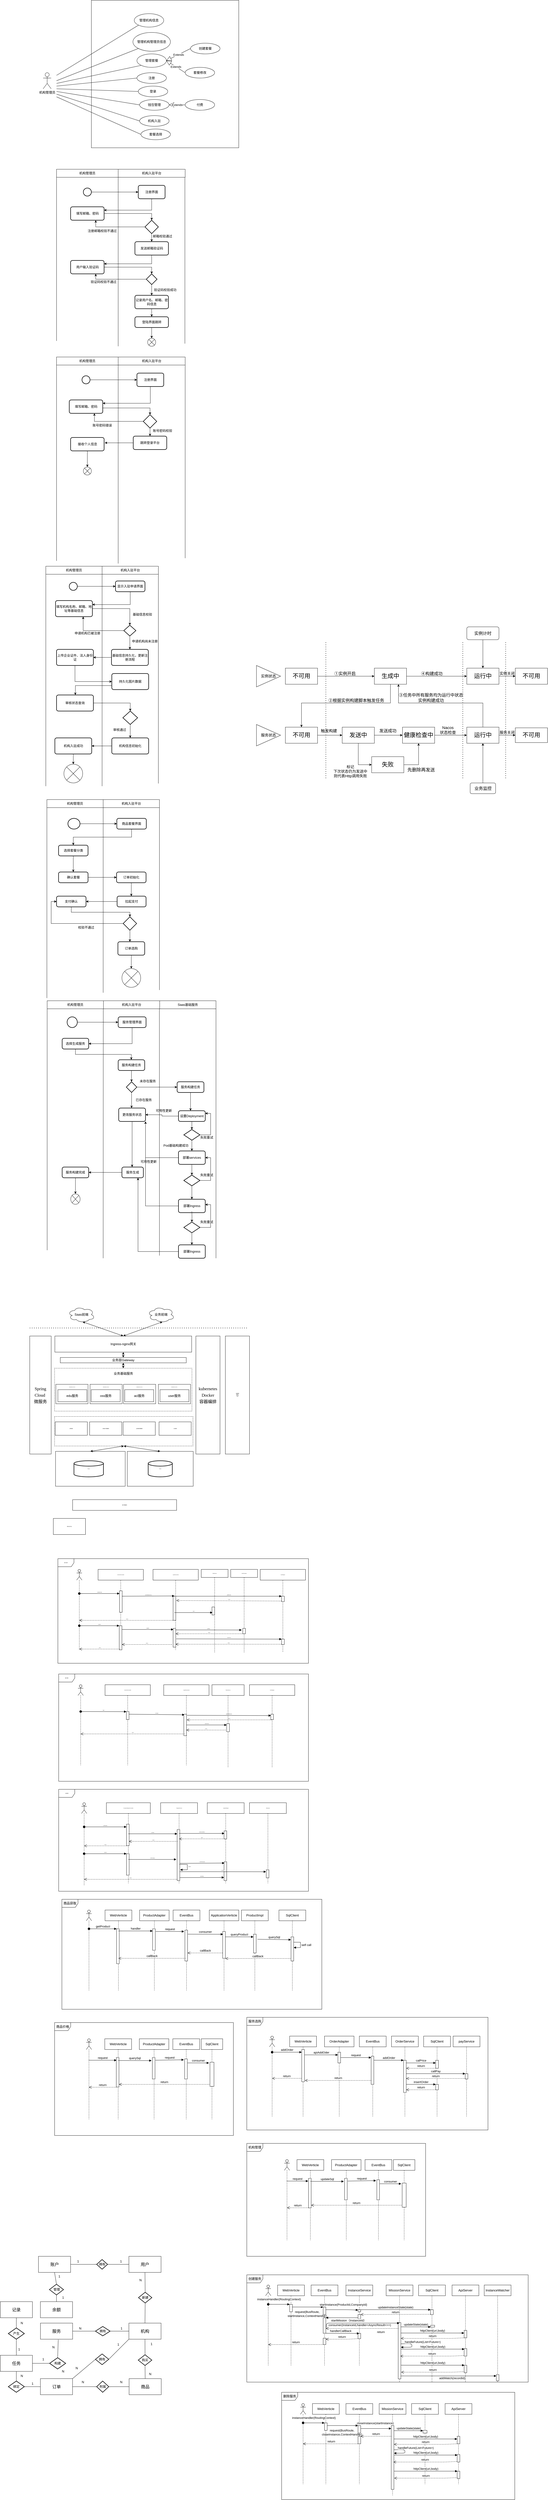 <mxfile version="14.7.0" type="github" pages="3">
  <diagram id="q67iRwnJ95usIE7rMWFx" name="第 1 页">
    <mxGraphModel dx="2249" dy="785" grid="0" gridSize="10" guides="1" tooltips="1" connect="1" arrows="1" fold="1" page="1" pageScale="1" pageWidth="827" pageHeight="1169" math="0" shadow="0">
      <root>
        <mxCell id="0" />
        <mxCell id="1" parent="0" />
        <mxCell id="eMqY0ndDDdity-er9-4i-228" value="" style="rounded=0;whiteSpace=wrap;html=1;dashed=1;" parent="1" vertex="1">
          <mxGeometry x="132.75" y="5140" width="512.5" height="160" as="geometry" />
        </mxCell>
        <mxCell id="eMqY0ndDDdity-er9-4i-236" value="" style="rounded=0;whiteSpace=wrap;html=1;" parent="1" vertex="1">
          <mxGeometry x="137.5" y="5200" width="120" height="72.5" as="geometry" />
        </mxCell>
        <mxCell id="eMqY0ndDDdity-er9-4i-239" value="&lt;span lang=&quot;haw&quot; style=&quot;font-size: 3px; line-height: 150%; font-family: &amp;quot;times new roman&amp;quot;, serif;&quot;&gt;kubernetes service&lt;/span&gt;" style="text;html=1;align=center;verticalAlign=middle;resizable=0;points=[];autosize=1;strokeColor=none;fontSize=3;" parent="1" vertex="1">
          <mxGeometry x="147.5" y="5200" width="100" height="20" as="geometry" />
        </mxCell>
        <mxCell id="eMqY0ndDDdity-er9-4i-241" value="" style="rounded=0;whiteSpace=wrap;html=1;" parent="1" vertex="1">
          <mxGeometry x="265" y="5200" width="120" height="72.5" as="geometry" />
        </mxCell>
        <mxCell id="eMqY0ndDDdity-er9-4i-243" value="" style="rounded=0;whiteSpace=wrap;html=1;" parent="1" vertex="1">
          <mxGeometry x="390" y="5200" width="120" height="72.5" as="geometry" />
        </mxCell>
        <mxCell id="eMqY0ndDDdity-er9-4i-245" value="" style="rounded=0;whiteSpace=wrap;html=1;" parent="1" vertex="1">
          <mxGeometry x="520" y="5200" width="120" height="72.5" as="geometry" />
        </mxCell>
        <mxCell id="eMqY0ndDDdity-er9-4i-246" value="&lt;span lang=&quot;haw&quot; style=&quot;font-size: 3px; line-height: 150%; font-family: &amp;quot;times new roman&amp;quot;, serif;&quot;&gt;kubernetes service&lt;/span&gt;" style="text;html=1;align=center;verticalAlign=middle;resizable=0;points=[];autosize=1;strokeColor=none;fontSize=3;" parent="1" vertex="1">
          <mxGeometry x="528.5" y="5200" width="100" height="20" as="geometry" />
        </mxCell>
        <mxCell id="eMqY0ndDDdity-er9-4i-1" value="" style="whiteSpace=wrap;html=1;aspect=fixed;" parent="1" vertex="1">
          <mxGeometry x="270" y="40" width="550" height="550" as="geometry" />
        </mxCell>
        <mxCell id="eMqY0ndDDdity-er9-4i-2" value="机构管理员" style="shape=umlActor;verticalLabelPosition=bottom;verticalAlign=top;html=1;" parent="1" vertex="1">
          <mxGeometry x="90" y="310" width="30" height="60" as="geometry" />
        </mxCell>
        <mxCell id="eMqY0ndDDdity-er9-4i-4" value="管理机构信息" style="ellipse;whiteSpace=wrap;html=1;" parent="1" vertex="1">
          <mxGeometry x="430" y="90" width="110" height="50" as="geometry" />
        </mxCell>
        <mxCell id="eMqY0ndDDdity-er9-4i-5" value="管理机构管理员信息" style="ellipse;whiteSpace=wrap;html=1;" parent="1" vertex="1">
          <mxGeometry x="425" y="160" width="140" height="70" as="geometry" />
        </mxCell>
        <mxCell id="eMqY0ndDDdity-er9-4i-6" value="管理套餐" style="ellipse;whiteSpace=wrap;html=1;" parent="1" vertex="1">
          <mxGeometry x="440" y="240" width="110" height="50" as="geometry" />
        </mxCell>
        <mxCell id="eMqY0ndDDdity-er9-4i-7" value="创建套餐" style="ellipse;whiteSpace=wrap;html=1;" parent="1" vertex="1">
          <mxGeometry x="640" y="200" width="110" height="40" as="geometry" />
        </mxCell>
        <mxCell id="eMqY0ndDDdity-er9-4i-8" value="套餐修改" style="ellipse;whiteSpace=wrap;html=1;" parent="1" vertex="1">
          <mxGeometry x="620" y="290" width="110" height="40" as="geometry" />
        </mxCell>
        <mxCell id="eMqY0ndDDdity-er9-4i-9" value="注册" style="ellipse;whiteSpace=wrap;html=1;" parent="1" vertex="1">
          <mxGeometry x="440" y="310" width="110" height="40" as="geometry" />
        </mxCell>
        <mxCell id="eMqY0ndDDdity-er9-4i-10" value="登录" style="ellipse;whiteSpace=wrap;html=1;" parent="1" vertex="1">
          <mxGeometry x="445" y="360" width="110" height="40" as="geometry" />
        </mxCell>
        <mxCell id="eMqY0ndDDdity-er9-4i-11" value="钱包管理" style="ellipse;whiteSpace=wrap;html=1;" parent="1" vertex="1">
          <mxGeometry x="450" y="410" width="110" height="40" as="geometry" />
        </mxCell>
        <mxCell id="eMqY0ndDDdity-er9-4i-12" value="付费" style="ellipse;whiteSpace=wrap;html=1;" parent="1" vertex="1">
          <mxGeometry x="620" y="410" width="110" height="40" as="geometry" />
        </mxCell>
        <mxCell id="eMqY0ndDDdity-er9-4i-13" value="机构入驻" style="ellipse;whiteSpace=wrap;html=1;" parent="1" vertex="1">
          <mxGeometry x="450" y="470" width="110" height="40" as="geometry" />
        </mxCell>
        <mxCell id="eMqY0ndDDdity-er9-4i-14" value="套餐选择" style="ellipse;whiteSpace=wrap;html=1;" parent="1" vertex="1">
          <mxGeometry x="455" y="520" width="110" height="40" as="geometry" />
        </mxCell>
        <mxCell id="eMqY0ndDDdity-er9-4i-18" value="" style="endArrow=none;html=1;entryX=0;entryY=1;entryDx=0;entryDy=0;" parent="1" target="eMqY0ndDDdity-er9-4i-4" edge="1">
          <mxGeometry width="50" height="50" relative="1" as="geometry">
            <mxPoint x="140" y="320" as="sourcePoint" />
            <mxPoint x="230" y="260" as="targetPoint" />
          </mxGeometry>
        </mxCell>
        <mxCell id="eMqY0ndDDdity-er9-4i-20" value="" style="endArrow=none;html=1;entryX=0;entryY=1;entryDx=0;entryDy=0;" parent="1" target="eMqY0ndDDdity-er9-4i-5" edge="1">
          <mxGeometry width="50" height="50" relative="1" as="geometry">
            <mxPoint x="140" y="340" as="sourcePoint" />
            <mxPoint x="350" y="260" as="targetPoint" />
          </mxGeometry>
        </mxCell>
        <mxCell id="eMqY0ndDDdity-er9-4i-21" value="" style="endArrow=none;html=1;entryX=0;entryY=1;entryDx=0;entryDy=0;" parent="1" target="eMqY0ndDDdity-er9-4i-6" edge="1">
          <mxGeometry width="50" height="50" relative="1" as="geometry">
            <mxPoint x="140" y="350" as="sourcePoint" />
            <mxPoint x="230" y="350" as="targetPoint" />
          </mxGeometry>
        </mxCell>
        <mxCell id="eMqY0ndDDdity-er9-4i-22" value="" style="endArrow=none;html=1;entryX=0;entryY=0.5;entryDx=0;entryDy=0;" parent="1" target="eMqY0ndDDdity-er9-4i-9" edge="1">
          <mxGeometry width="50" height="50" relative="1" as="geometry">
            <mxPoint x="140" y="360" as="sourcePoint" />
            <mxPoint x="350" y="360" as="targetPoint" />
          </mxGeometry>
        </mxCell>
        <mxCell id="eMqY0ndDDdity-er9-4i-23" value="" style="endArrow=none;html=1;entryX=0;entryY=0.5;entryDx=0;entryDy=0;" parent="1" target="eMqY0ndDDdity-er9-4i-10" edge="1">
          <mxGeometry width="50" height="50" relative="1" as="geometry">
            <mxPoint x="140" y="370" as="sourcePoint" />
            <mxPoint x="180" y="440" as="targetPoint" />
          </mxGeometry>
        </mxCell>
        <mxCell id="eMqY0ndDDdity-er9-4i-24" value="" style="endArrow=none;html=1;exitX=0;exitY=0.5;exitDx=0;exitDy=0;" parent="1" source="eMqY0ndDDdity-er9-4i-11" edge="1">
          <mxGeometry width="50" height="50" relative="1" as="geometry">
            <mxPoint x="300" y="480" as="sourcePoint" />
            <mxPoint x="140" y="380" as="targetPoint" />
          </mxGeometry>
        </mxCell>
        <mxCell id="eMqY0ndDDdity-er9-4i-25" value="" style="endArrow=none;html=1;entryX=0;entryY=0.5;entryDx=0;entryDy=0;" parent="1" target="eMqY0ndDDdity-er9-4i-13" edge="1">
          <mxGeometry width="50" height="50" relative="1" as="geometry">
            <mxPoint x="140" y="390" as="sourcePoint" />
            <mxPoint x="140" y="440" as="targetPoint" />
          </mxGeometry>
        </mxCell>
        <mxCell id="eMqY0ndDDdity-er9-4i-26" value="" style="endArrow=none;html=1;entryX=0;entryY=0.5;entryDx=0;entryDy=0;" parent="1" target="eMqY0ndDDdity-er9-4i-14" edge="1">
          <mxGeometry width="50" height="50" relative="1" as="geometry">
            <mxPoint x="140" y="400" as="sourcePoint" />
            <mxPoint x="220" y="510" as="targetPoint" />
          </mxGeometry>
        </mxCell>
        <mxCell id="eMqY0ndDDdity-er9-4i-27" value="Extends" style="endArrow=block;endSize=16;endFill=0;html=1;exitX=0;exitY=0.5;exitDx=0;exitDy=0;entryX=1;entryY=0.5;entryDx=0;entryDy=0;" parent="1" source="eMqY0ndDDdity-er9-4i-7" target="eMqY0ndDDdity-er9-4i-6" edge="1">
          <mxGeometry width="160" relative="1" as="geometry">
            <mxPoint x="610" y="350" as="sourcePoint" />
            <mxPoint x="770" y="350" as="targetPoint" />
          </mxGeometry>
        </mxCell>
        <mxCell id="eMqY0ndDDdity-er9-4i-28" value="Extends" style="endArrow=block;endSize=16;endFill=0;html=1;exitX=0;exitY=0.5;exitDx=0;exitDy=0;entryX=1;entryY=0.5;entryDx=0;entryDy=0;" parent="1" source="eMqY0ndDDdity-er9-4i-8" target="eMqY0ndDDdity-er9-4i-6" edge="1">
          <mxGeometry width="160" relative="1" as="geometry">
            <mxPoint x="600" y="330" as="sourcePoint" />
            <mxPoint x="760" y="330" as="targetPoint" />
          </mxGeometry>
        </mxCell>
        <mxCell id="eMqY0ndDDdity-er9-4i-29" value="Extends" style="endArrow=block;endSize=16;endFill=0;html=1;exitX=0;exitY=0.5;exitDx=0;exitDy=0;entryX=1;entryY=0.5;entryDx=0;entryDy=0;" parent="1" source="eMqY0ndDDdity-er9-4i-12" target="eMqY0ndDDdity-er9-4i-11" edge="1">
          <mxGeometry width="160" relative="1" as="geometry">
            <mxPoint x="640" y="490" as="sourcePoint" />
            <mxPoint x="800" y="490" as="targetPoint" />
          </mxGeometry>
        </mxCell>
        <mxCell id="eMqY0ndDDdity-er9-4i-38" value="机构管理员" style="rounded=0;whiteSpace=wrap;html=1;" parent="1" vertex="1">
          <mxGeometry x="140" y="670" width="230" height="30" as="geometry" />
        </mxCell>
        <mxCell id="eMqY0ndDDdity-er9-4i-39" value="机构入驻平台" style="rounded=0;whiteSpace=wrap;html=1;" parent="1" vertex="1">
          <mxGeometry x="370" y="670" width="250" height="30" as="geometry" />
        </mxCell>
        <mxCell id="eMqY0ndDDdity-er9-4i-41" value="" style="endArrow=none;html=1;entryX=0;entryY=1;entryDx=0;entryDy=0;" parent="1" target="eMqY0ndDDdity-er9-4i-38" edge="1">
          <mxGeometry width="50" height="50" relative="1" as="geometry">
            <mxPoint x="140" y="1310" as="sourcePoint" />
            <mxPoint x="160" y="780" as="targetPoint" />
          </mxGeometry>
        </mxCell>
        <mxCell id="eMqY0ndDDdity-er9-4i-42" value="" style="endArrow=none;html=1;entryX=0;entryY=1;entryDx=0;entryDy=0;" parent="1" target="eMqY0ndDDdity-er9-4i-39" edge="1">
          <mxGeometry width="50" height="50" relative="1" as="geometry">
            <mxPoint x="370" y="1330" as="sourcePoint" />
            <mxPoint x="370" y="740" as="targetPoint" />
          </mxGeometry>
        </mxCell>
        <mxCell id="eMqY0ndDDdity-er9-4i-43" value="" style="endArrow=none;html=1;entryX=0;entryY=1;entryDx=0;entryDy=0;" parent="1" edge="1">
          <mxGeometry width="50" height="50" relative="1" as="geometry">
            <mxPoint x="619" y="1320" as="sourcePoint" />
            <mxPoint x="619" y="700" as="targetPoint" />
          </mxGeometry>
        </mxCell>
        <mxCell id="eMqY0ndDDdity-er9-4i-46" style="edgeStyle=orthogonalEdgeStyle;rounded=0;orthogonalLoop=1;jettySize=auto;html=1;exitX=1;exitY=0.5;exitDx=0;exitDy=0;exitPerimeter=0;entryX=0;entryY=0.5;entryDx=0;entryDy=0;" parent="1" source="eMqY0ndDDdity-er9-4i-44" target="eMqY0ndDDdity-er9-4i-45" edge="1">
          <mxGeometry relative="1" as="geometry" />
        </mxCell>
        <mxCell id="eMqY0ndDDdity-er9-4i-44" value="" style="strokeWidth=2;html=1;shape=mxgraph.flowchart.start_2;whiteSpace=wrap;" parent="1" vertex="1">
          <mxGeometry x="240" y="740" width="30" height="30" as="geometry" />
        </mxCell>
        <mxCell id="eMqY0ndDDdity-er9-4i-55" style="edgeStyle=orthogonalEdgeStyle;rounded=0;orthogonalLoop=1;jettySize=auto;html=1;exitX=0.5;exitY=1;exitDx=0;exitDy=0;entryX=1;entryY=0.25;entryDx=0;entryDy=0;" parent="1" source="eMqY0ndDDdity-er9-4i-45" target="eMqY0ndDDdity-er9-4i-47" edge="1">
          <mxGeometry relative="1" as="geometry" />
        </mxCell>
        <mxCell id="eMqY0ndDDdity-er9-4i-45" value="注册界面" style="rounded=1;whiteSpace=wrap;html=1;absoluteArcSize=1;arcSize=14;strokeWidth=2;" parent="1" vertex="1">
          <mxGeometry x="445" y="730" width="100" height="50" as="geometry" />
        </mxCell>
        <mxCell id="eMqY0ndDDdity-er9-4i-50" style="edgeStyle=orthogonalEdgeStyle;rounded=0;orthogonalLoop=1;jettySize=auto;html=1;exitX=1;exitY=0.5;exitDx=0;exitDy=0;entryX=0;entryY=0.5;entryDx=0;entryDy=0;entryPerimeter=0;" parent="1" source="eMqY0ndDDdity-er9-4i-47" target="eMqY0ndDDdity-er9-4i-49" edge="1">
          <mxGeometry relative="1" as="geometry">
            <Array as="points">
              <mxPoint x="495" y="835" />
            </Array>
          </mxGeometry>
        </mxCell>
        <mxCell id="eMqY0ndDDdity-er9-4i-47" value="填写邮箱、密码" style="rounded=1;whiteSpace=wrap;html=1;absoluteArcSize=1;arcSize=14;strokeWidth=2;" parent="1" vertex="1">
          <mxGeometry x="192.5" y="810" width="125" height="50" as="geometry" />
        </mxCell>
        <mxCell id="eMqY0ndDDdity-er9-4i-58" style="edgeStyle=orthogonalEdgeStyle;rounded=0;orthogonalLoop=1;jettySize=auto;html=1;exitX=0.5;exitY=1;exitDx=0;exitDy=0;entryX=1;entryY=0.25;entryDx=0;entryDy=0;" parent="1" source="eMqY0ndDDdity-er9-4i-48" target="eMqY0ndDDdity-er9-4i-57" edge="1">
          <mxGeometry relative="1" as="geometry" />
        </mxCell>
        <mxCell id="eMqY0ndDDdity-er9-4i-48" value="发送邮箱验证码" style="rounded=1;whiteSpace=wrap;html=1;absoluteArcSize=1;arcSize=14;strokeWidth=2;" parent="1" vertex="1">
          <mxGeometry x="432.5" y="940" width="125" height="50" as="geometry" />
        </mxCell>
        <mxCell id="eMqY0ndDDdity-er9-4i-51" style="edgeStyle=orthogonalEdgeStyle;rounded=0;orthogonalLoop=1;jettySize=auto;html=1;entryX=0.75;entryY=1;entryDx=0;entryDy=0;" parent="1" source="eMqY0ndDDdity-er9-4i-49" target="eMqY0ndDDdity-er9-4i-47" edge="1">
          <mxGeometry relative="1" as="geometry" />
        </mxCell>
        <mxCell id="eMqY0ndDDdity-er9-4i-53" style="edgeStyle=orthogonalEdgeStyle;rounded=0;orthogonalLoop=1;jettySize=auto;html=1;exitX=1;exitY=0.5;exitDx=0;exitDy=0;exitPerimeter=0;entryX=0.5;entryY=0;entryDx=0;entryDy=0;" parent="1" source="eMqY0ndDDdity-er9-4i-49" target="eMqY0ndDDdity-er9-4i-48" edge="1">
          <mxGeometry relative="1" as="geometry" />
        </mxCell>
        <mxCell id="eMqY0ndDDdity-er9-4i-49" value="" style="strokeWidth=2;html=1;shape=mxgraph.flowchart.decision;whiteSpace=wrap;direction=south;" parent="1" vertex="1">
          <mxGeometry x="470" y="860" width="50" height="50" as="geometry" />
        </mxCell>
        <mxCell id="eMqY0ndDDdity-er9-4i-52" value="注册邮箱校验不通过" style="text;html=1;align=center;verticalAlign=middle;resizable=0;points=[];autosize=1;strokeColor=none;" parent="1" vertex="1">
          <mxGeometry x="250" y="890" width="120" height="20" as="geometry" />
        </mxCell>
        <mxCell id="eMqY0ndDDdity-er9-4i-54" value="邮箱校验通过" style="text;html=1;align=center;verticalAlign=middle;resizable=0;points=[];autosize=1;strokeColor=none;" parent="1" vertex="1">
          <mxGeometry x="490" y="910" width="90" height="20" as="geometry" />
        </mxCell>
        <mxCell id="eMqY0ndDDdity-er9-4i-59" style="edgeStyle=orthogonalEdgeStyle;rounded=0;orthogonalLoop=1;jettySize=auto;html=1;exitX=1;exitY=0.5;exitDx=0;exitDy=0;" parent="1" source="eMqY0ndDDdity-er9-4i-57" edge="1">
          <mxGeometry relative="1" as="geometry">
            <mxPoint x="318" y="1035" as="targetPoint" />
          </mxGeometry>
        </mxCell>
        <mxCell id="eMqY0ndDDdity-er9-4i-62" style="edgeStyle=orthogonalEdgeStyle;rounded=0;orthogonalLoop=1;jettySize=auto;html=1;exitX=1;exitY=0.5;exitDx=0;exitDy=0;entryX=0.5;entryY=0;entryDx=0;entryDy=0;entryPerimeter=0;" parent="1" source="eMqY0ndDDdity-er9-4i-57" target="eMqY0ndDDdity-er9-4i-61" edge="1">
          <mxGeometry relative="1" as="geometry" />
        </mxCell>
        <mxCell id="eMqY0ndDDdity-er9-4i-57" value="用户输入验证码" style="rounded=1;whiteSpace=wrap;html=1;absoluteArcSize=1;arcSize=14;strokeWidth=2;" parent="1" vertex="1">
          <mxGeometry x="192.5" y="1010" width="125" height="50" as="geometry" />
        </mxCell>
        <mxCell id="eMqY0ndDDdity-er9-4i-63" style="edgeStyle=orthogonalEdgeStyle;rounded=0;orthogonalLoop=1;jettySize=auto;html=1;exitX=0;exitY=0.5;exitDx=0;exitDy=0;exitPerimeter=0;entryX=0.75;entryY=1;entryDx=0;entryDy=0;" parent="1" source="eMqY0ndDDdity-er9-4i-61" target="eMqY0ndDDdity-er9-4i-57" edge="1">
          <mxGeometry relative="1" as="geometry" />
        </mxCell>
        <mxCell id="eMqY0ndDDdity-er9-4i-66" style="edgeStyle=orthogonalEdgeStyle;rounded=0;orthogonalLoop=1;jettySize=auto;html=1;exitX=0.5;exitY=1;exitDx=0;exitDy=0;exitPerimeter=0;entryX=0.5;entryY=0;entryDx=0;entryDy=0;" parent="1" source="eMqY0ndDDdity-er9-4i-61" target="eMqY0ndDDdity-er9-4i-65" edge="1">
          <mxGeometry relative="1" as="geometry" />
        </mxCell>
        <mxCell id="eMqY0ndDDdity-er9-4i-61" value="" style="strokeWidth=2;html=1;shape=mxgraph.flowchart.decision;whiteSpace=wrap;" parent="1" vertex="1">
          <mxGeometry x="475" y="1060" width="40" height="40" as="geometry" />
        </mxCell>
        <mxCell id="eMqY0ndDDdity-er9-4i-64" value="验证码校验不通过" style="text;html=1;align=center;verticalAlign=middle;resizable=0;points=[];autosize=1;strokeColor=none;" parent="1" vertex="1">
          <mxGeometry x="260" y="1080" width="110" height="20" as="geometry" />
        </mxCell>
        <mxCell id="eMqY0ndDDdity-er9-4i-69" style="edgeStyle=orthogonalEdgeStyle;rounded=0;orthogonalLoop=1;jettySize=auto;html=1;entryX=0.5;entryY=0;entryDx=0;entryDy=0;" parent="1" source="eMqY0ndDDdity-er9-4i-65" target="eMqY0ndDDdity-er9-4i-68" edge="1">
          <mxGeometry relative="1" as="geometry" />
        </mxCell>
        <mxCell id="eMqY0ndDDdity-er9-4i-65" value="记录用户名、邮箱、密码信息" style="rounded=1;whiteSpace=wrap;html=1;absoluteArcSize=1;arcSize=14;strokeWidth=2;" parent="1" vertex="1">
          <mxGeometry x="432.5" y="1140" width="125" height="50" as="geometry" />
        </mxCell>
        <mxCell id="eMqY0ndDDdity-er9-4i-67" value="验证码校验成功" style="text;html=1;align=center;verticalAlign=middle;resizable=0;points=[];autosize=1;strokeColor=none;" parent="1" vertex="1">
          <mxGeometry x="495" y="1110" width="100" height="20" as="geometry" />
        </mxCell>
        <mxCell id="eMqY0ndDDdity-er9-4i-71" style="edgeStyle=orthogonalEdgeStyle;rounded=0;orthogonalLoop=1;jettySize=auto;html=1;entryX=0.5;entryY=0;entryDx=0;entryDy=0;entryPerimeter=0;" parent="1" source="eMqY0ndDDdity-er9-4i-68" target="eMqY0ndDDdity-er9-4i-70" edge="1">
          <mxGeometry relative="1" as="geometry" />
        </mxCell>
        <mxCell id="eMqY0ndDDdity-er9-4i-68" value="登陆界面跳转" style="rounded=1;whiteSpace=wrap;html=1;absoluteArcSize=1;arcSize=14;strokeWidth=2;" parent="1" vertex="1">
          <mxGeometry x="432.5" y="1220" width="125" height="40" as="geometry" />
        </mxCell>
        <mxCell id="eMqY0ndDDdity-er9-4i-70" value="" style="verticalLabelPosition=bottom;verticalAlign=top;html=1;shape=mxgraph.flowchart.or;" parent="1" vertex="1">
          <mxGeometry x="480" y="1300" width="30" height="30" as="geometry" />
        </mxCell>
        <mxCell id="eMqY0ndDDdity-er9-4i-72" value="机构管理员" style="rounded=0;whiteSpace=wrap;html=1;" parent="1" vertex="1">
          <mxGeometry x="140" y="1370" width="230" height="30" as="geometry" />
        </mxCell>
        <mxCell id="eMqY0ndDDdity-er9-4i-73" value="机构入驻平台" style="rounded=0;whiteSpace=wrap;html=1;" parent="1" vertex="1">
          <mxGeometry x="370" y="1370" width="250" height="30" as="geometry" />
        </mxCell>
        <mxCell id="eMqY0ndDDdity-er9-4i-75" value="" style="endArrow=none;html=1;entryX=0;entryY=1;entryDx=0;entryDy=0;" parent="1" target="eMqY0ndDDdity-er9-4i-72" edge="1">
          <mxGeometry width="50" height="50" relative="1" as="geometry">
            <mxPoint x="140" y="2130" as="sourcePoint" />
            <mxPoint x="190" y="1540" as="targetPoint" />
          </mxGeometry>
        </mxCell>
        <mxCell id="eMqY0ndDDdity-er9-4i-76" value="" style="endArrow=none;html=1;entryX=0;entryY=1;entryDx=0;entryDy=0;" parent="1" target="eMqY0ndDDdity-er9-4i-73" edge="1">
          <mxGeometry width="50" height="50" relative="1" as="geometry">
            <mxPoint x="370" y="2140" as="sourcePoint" />
            <mxPoint x="370" y="1410" as="targetPoint" />
          </mxGeometry>
        </mxCell>
        <mxCell id="eMqY0ndDDdity-er9-4i-77" value="" style="endArrow=none;html=1;entryX=1;entryY=1;entryDx=0;entryDy=0;" parent="1" target="eMqY0ndDDdity-er9-4i-73" edge="1">
          <mxGeometry width="50" height="50" relative="1" as="geometry">
            <mxPoint x="620" y="2120" as="sourcePoint" />
            <mxPoint x="620" y="1420" as="targetPoint" />
          </mxGeometry>
        </mxCell>
        <mxCell id="eMqY0ndDDdity-er9-4i-78" style="edgeStyle=orthogonalEdgeStyle;rounded=0;orthogonalLoop=1;jettySize=auto;html=1;exitX=1;exitY=0.5;exitDx=0;exitDy=0;exitPerimeter=0;entryX=0;entryY=0.5;entryDx=0;entryDy=0;" parent="1" source="eMqY0ndDDdity-er9-4i-79" target="eMqY0ndDDdity-er9-4i-80" edge="1">
          <mxGeometry relative="1" as="geometry" />
        </mxCell>
        <mxCell id="eMqY0ndDDdity-er9-4i-79" value="" style="strokeWidth=2;html=1;shape=mxgraph.flowchart.start_2;whiteSpace=wrap;" parent="1" vertex="1">
          <mxGeometry x="235" y="1440" width="30" height="30" as="geometry" />
        </mxCell>
        <mxCell id="eMqY0ndDDdity-er9-4i-80" value="注册界面" style="rounded=1;whiteSpace=wrap;html=1;absoluteArcSize=1;arcSize=14;strokeWidth=2;" parent="1" vertex="1">
          <mxGeometry x="440" y="1430" width="100" height="50" as="geometry" />
        </mxCell>
        <mxCell id="eMqY0ndDDdity-er9-4i-81" style="edgeStyle=orthogonalEdgeStyle;rounded=0;orthogonalLoop=1;jettySize=auto;html=1;exitX=0.5;exitY=1;exitDx=0;exitDy=0;entryX=1;entryY=0.25;entryDx=0;entryDy=0;" parent="1" source="eMqY0ndDDdity-er9-4i-80" target="eMqY0ndDDdity-er9-4i-82" edge="1">
          <mxGeometry relative="1" as="geometry">
            <mxPoint x="522.5" y="1500" as="sourcePoint" />
          </mxGeometry>
        </mxCell>
        <mxCell id="eMqY0ndDDdity-er9-4i-82" value="填写邮箱、密码" style="rounded=1;whiteSpace=wrap;html=1;absoluteArcSize=1;arcSize=14;strokeWidth=2;" parent="1" vertex="1">
          <mxGeometry x="187.5" y="1530" width="125" height="50" as="geometry" />
        </mxCell>
        <mxCell id="eMqY0ndDDdity-er9-4i-83" style="edgeStyle=orthogonalEdgeStyle;rounded=0;orthogonalLoop=1;jettySize=auto;html=1;exitX=1;exitY=0.5;exitDx=0;exitDy=0;entryX=0;entryY=0.5;entryDx=0;entryDy=0;entryPerimeter=0;" parent="1" target="eMqY0ndDDdity-er9-4i-86" edge="1">
          <mxGeometry relative="1" as="geometry">
            <mxPoint x="311.25" y="1560" as="sourcePoint" />
            <Array as="points">
              <mxPoint x="488.75" y="1560" />
            </Array>
          </mxGeometry>
        </mxCell>
        <mxCell id="eMqY0ndDDdity-er9-4i-91" style="edgeStyle=orthogonalEdgeStyle;rounded=0;orthogonalLoop=1;jettySize=auto;html=1;exitX=0;exitY=0.5;exitDx=0;exitDy=0;" parent="1" source="eMqY0ndDDdity-er9-4i-84" edge="1">
          <mxGeometry relative="1" as="geometry">
            <mxPoint x="320" y="1690" as="targetPoint" />
          </mxGeometry>
        </mxCell>
        <mxCell id="eMqY0ndDDdity-er9-4i-84" value="跳转登录平台" style="rounded=1;whiteSpace=wrap;html=1;absoluteArcSize=1;arcSize=14;strokeWidth=2;" parent="1" vertex="1">
          <mxGeometry x="426.25" y="1665" width="125" height="50" as="geometry" />
        </mxCell>
        <mxCell id="eMqY0ndDDdity-er9-4i-88" style="edgeStyle=orthogonalEdgeStyle;rounded=0;orthogonalLoop=1;jettySize=auto;html=1;entryX=0.75;entryY=1;entryDx=0;entryDy=0;" parent="1" source="eMqY0ndDDdity-er9-4i-86" target="eMqY0ndDDdity-er9-4i-82" edge="1">
          <mxGeometry relative="1" as="geometry" />
        </mxCell>
        <mxCell id="eMqY0ndDDdity-er9-4i-90" style="edgeStyle=orthogonalEdgeStyle;rounded=0;orthogonalLoop=1;jettySize=auto;html=1;entryX=0.5;entryY=0;entryDx=0;entryDy=0;" parent="1" source="eMqY0ndDDdity-er9-4i-86" target="eMqY0ndDDdity-er9-4i-84" edge="1">
          <mxGeometry relative="1" as="geometry" />
        </mxCell>
        <mxCell id="eMqY0ndDDdity-er9-4i-86" value="" style="strokeWidth=2;html=1;shape=mxgraph.flowchart.decision;whiteSpace=wrap;direction=south;" parent="1" vertex="1">
          <mxGeometry x="463.75" y="1585" width="50" height="50" as="geometry" />
        </mxCell>
        <mxCell id="eMqY0ndDDdity-er9-4i-87" value="账号密码校验" style="text;html=1;align=center;verticalAlign=middle;resizable=0;points=[];autosize=1;strokeColor=none;" parent="1" vertex="1">
          <mxGeometry x="490" y="1635" width="90" height="20" as="geometry" />
        </mxCell>
        <mxCell id="eMqY0ndDDdity-er9-4i-89" value="账号密码错误" style="text;html=1;align=center;verticalAlign=middle;resizable=0;points=[];autosize=1;strokeColor=none;" parent="1" vertex="1">
          <mxGeometry x="265" y="1615" width="90" height="20" as="geometry" />
        </mxCell>
        <mxCell id="eMqY0ndDDdity-er9-4i-94" style="edgeStyle=orthogonalEdgeStyle;rounded=0;orthogonalLoop=1;jettySize=auto;html=1;" parent="1" source="eMqY0ndDDdity-er9-4i-92" edge="1">
          <mxGeometry relative="1" as="geometry">
            <mxPoint x="255" y="1780" as="targetPoint" />
          </mxGeometry>
        </mxCell>
        <mxCell id="eMqY0ndDDdity-er9-4i-92" value="接收个人信息" style="rounded=1;whiteSpace=wrap;html=1;absoluteArcSize=1;arcSize=14;strokeWidth=2;" parent="1" vertex="1">
          <mxGeometry x="192.5" y="1670" width="125" height="50" as="geometry" />
        </mxCell>
        <mxCell id="eMqY0ndDDdity-er9-4i-95" value="" style="verticalLabelPosition=bottom;verticalAlign=top;html=1;shape=mxgraph.flowchart.or;" parent="1" vertex="1">
          <mxGeometry x="240" y="1780" width="30" height="30" as="geometry" />
        </mxCell>
        <mxCell id="eMqY0ndDDdity-er9-4i-96" value="机构管理员" style="rounded=0;whiteSpace=wrap;html=1;" parent="1" vertex="1">
          <mxGeometry x="100" y="2150" width="210" height="30" as="geometry" />
        </mxCell>
        <mxCell id="eMqY0ndDDdity-er9-4i-97" value="机构入驻平台" style="rounded=0;whiteSpace=wrap;html=1;" parent="1" vertex="1">
          <mxGeometry x="310" y="2150" width="210" height="30" as="geometry" />
        </mxCell>
        <mxCell id="eMqY0ndDDdity-er9-4i-100" value="" style="endArrow=none;html=1;entryX=0;entryY=1;entryDx=0;entryDy=0;" parent="1" target="eMqY0ndDDdity-er9-4i-96" edge="1">
          <mxGeometry width="50" height="50" relative="1" as="geometry">
            <mxPoint x="100" y="2970" as="sourcePoint" />
            <mxPoint x="200" y="2230" as="targetPoint" />
          </mxGeometry>
        </mxCell>
        <mxCell id="eMqY0ndDDdity-er9-4i-101" value="" style="endArrow=none;html=1;entryX=0;entryY=1;entryDx=0;entryDy=0;" parent="1" target="eMqY0ndDDdity-er9-4i-97" edge="1">
          <mxGeometry width="50" height="50" relative="1" as="geometry">
            <mxPoint x="310" y="2970" as="sourcePoint" />
            <mxPoint x="300" y="2280" as="targetPoint" />
          </mxGeometry>
        </mxCell>
        <mxCell id="eMqY0ndDDdity-er9-4i-102" value="" style="endArrow=none;html=1;" parent="1" edge="1">
          <mxGeometry width="50" height="50" relative="1" as="geometry">
            <mxPoint x="520" y="2960" as="sourcePoint" />
            <mxPoint x="520" y="2173" as="targetPoint" />
          </mxGeometry>
        </mxCell>
        <mxCell id="eMqY0ndDDdity-er9-4i-129" style="edgeStyle=orthogonalEdgeStyle;rounded=0;orthogonalLoop=1;jettySize=auto;html=1;" parent="1" source="eMqY0ndDDdity-er9-4i-103" target="eMqY0ndDDdity-er9-4i-104" edge="1">
          <mxGeometry relative="1" as="geometry" />
        </mxCell>
        <mxCell id="eMqY0ndDDdity-er9-4i-103" value="" style="strokeWidth=2;html=1;shape=mxgraph.flowchart.start_2;whiteSpace=wrap;" parent="1" vertex="1">
          <mxGeometry x="187.5" y="2210" width="30" height="30" as="geometry" />
        </mxCell>
        <mxCell id="eMqY0ndDDdity-er9-4i-130" style="edgeStyle=orthogonalEdgeStyle;rounded=0;orthogonalLoop=1;jettySize=auto;html=1;entryX=1;entryY=0.25;entryDx=0;entryDy=0;" parent="1" source="eMqY0ndDDdity-er9-4i-104" target="eMqY0ndDDdity-er9-4i-105" edge="1">
          <mxGeometry relative="1" as="geometry">
            <Array as="points">
              <mxPoint x="415" y="2293" />
            </Array>
          </mxGeometry>
        </mxCell>
        <mxCell id="eMqY0ndDDdity-er9-4i-104" value="显示入驻申请界面" style="rounded=1;whiteSpace=wrap;html=1;absoluteArcSize=1;arcSize=14;strokeWidth=2;" parent="1" vertex="1">
          <mxGeometry x="360" y="2205" width="110" height="40" as="geometry" />
        </mxCell>
        <mxCell id="eMqY0ndDDdity-er9-4i-108" style="edgeStyle=orthogonalEdgeStyle;rounded=0;orthogonalLoop=1;jettySize=auto;html=1;exitX=1;exitY=0.5;exitDx=0;exitDy=0;entryX=0.5;entryY=0;entryDx=0;entryDy=0;entryPerimeter=0;" parent="1" source="eMqY0ndDDdity-er9-4i-105" target="eMqY0ndDDdity-er9-4i-107" edge="1">
          <mxGeometry relative="1" as="geometry" />
        </mxCell>
        <mxCell id="eMqY0ndDDdity-er9-4i-105" value="填写机构名称、邮箱、地址等基础信息" style="rounded=1;whiteSpace=wrap;html=1;absoluteArcSize=1;arcSize=14;strokeWidth=2;" parent="1" vertex="1">
          <mxGeometry x="136.25" y="2278" width="137.5" height="60" as="geometry" />
        </mxCell>
        <mxCell id="eMqY0ndDDdity-er9-4i-116" value="" style="edgeStyle=orthogonalEdgeStyle;rounded=0;orthogonalLoop=1;jettySize=auto;html=1;" parent="1" source="eMqY0ndDDdity-er9-4i-106" target="eMqY0ndDDdity-er9-4i-115" edge="1">
          <mxGeometry relative="1" as="geometry" />
        </mxCell>
        <mxCell id="eMqY0ndDDdity-er9-4i-106" value="基础信息持久化，更新注册流程" style="rounded=1;whiteSpace=wrap;html=1;absoluteArcSize=1;arcSize=14;strokeWidth=2;" parent="1" vertex="1">
          <mxGeometry x="345" y="2460" width="137.5" height="60" as="geometry" />
        </mxCell>
        <mxCell id="eMqY0ndDDdity-er9-4i-110" style="edgeStyle=orthogonalEdgeStyle;rounded=0;orthogonalLoop=1;jettySize=auto;html=1;exitX=0;exitY=0.5;exitDx=0;exitDy=0;exitPerimeter=0;entryX=0.75;entryY=1;entryDx=0;entryDy=0;" parent="1" source="eMqY0ndDDdity-er9-4i-107" target="eMqY0ndDDdity-er9-4i-105" edge="1">
          <mxGeometry relative="1" as="geometry" />
        </mxCell>
        <mxCell id="eMqY0ndDDdity-er9-4i-113" style="edgeStyle=orthogonalEdgeStyle;rounded=0;orthogonalLoop=1;jettySize=auto;html=1;exitX=0.5;exitY=1;exitDx=0;exitDy=0;exitPerimeter=0;entryX=0.5;entryY=0;entryDx=0;entryDy=0;" parent="1" source="eMqY0ndDDdity-er9-4i-107" target="eMqY0ndDDdity-er9-4i-106" edge="1">
          <mxGeometry relative="1" as="geometry" />
        </mxCell>
        <mxCell id="eMqY0ndDDdity-er9-4i-107" value="" style="strokeWidth=2;html=1;shape=mxgraph.flowchart.decision;whiteSpace=wrap;" parent="1" vertex="1">
          <mxGeometry x="391" y="2370" width="45" height="40" as="geometry" />
        </mxCell>
        <mxCell id="eMqY0ndDDdity-er9-4i-109" value="基础信息校验" style="text;html=1;align=center;verticalAlign=middle;resizable=0;points=[];autosize=1;strokeColor=none;" parent="1" vertex="1">
          <mxGeometry x="415" y="2320" width="90" height="20" as="geometry" />
        </mxCell>
        <mxCell id="eMqY0ndDDdity-er9-4i-112" value="申请机构已被注册" style="text;html=1;align=center;verticalAlign=middle;resizable=0;points=[];autosize=1;strokeColor=none;" parent="1" vertex="1">
          <mxGeometry x="200" y="2390" width="110" height="20" as="geometry" />
        </mxCell>
        <mxCell id="eMqY0ndDDdity-er9-4i-114" value="申请机构尚未注册" style="text;html=1;align=center;verticalAlign=middle;resizable=0;points=[];autosize=1;strokeColor=none;" parent="1" vertex="1">
          <mxGeometry x="414" y="2420" width="110" height="20" as="geometry" />
        </mxCell>
        <mxCell id="eMqY0ndDDdity-er9-4i-118" style="edgeStyle=orthogonalEdgeStyle;rounded=0;orthogonalLoop=1;jettySize=auto;html=1;exitX=0.5;exitY=1;exitDx=0;exitDy=0;entryX=0;entryY=0.5;entryDx=0;entryDy=0;" parent="1" source="eMqY0ndDDdity-er9-4i-115" target="eMqY0ndDDdity-er9-4i-117" edge="1">
          <mxGeometry relative="1" as="geometry" />
        </mxCell>
        <mxCell id="eMqY0ndDDdity-er9-4i-115" value="上传企业证件、法人身份证" style="rounded=1;whiteSpace=wrap;html=1;absoluteArcSize=1;arcSize=14;strokeWidth=2;" parent="1" vertex="1">
          <mxGeometry x="140" y="2460" width="137.5" height="60" as="geometry" />
        </mxCell>
        <mxCell id="eMqY0ndDDdity-er9-4i-120" style="edgeStyle=orthogonalEdgeStyle;rounded=0;orthogonalLoop=1;jettySize=auto;html=1;exitX=0;exitY=0.75;exitDx=0;exitDy=0;" parent="1" source="eMqY0ndDDdity-er9-4i-117" edge="1">
          <mxGeometry relative="1" as="geometry">
            <mxPoint x="210" y="2630" as="targetPoint" />
          </mxGeometry>
        </mxCell>
        <mxCell id="eMqY0ndDDdity-er9-4i-117" value="持久化图片数据" style="rounded=1;whiteSpace=wrap;html=1;absoluteArcSize=1;arcSize=14;strokeWidth=2;" parent="1" vertex="1">
          <mxGeometry x="346.25" y="2550" width="137.5" height="60" as="geometry" />
        </mxCell>
        <mxCell id="eMqY0ndDDdity-er9-4i-125" style="edgeStyle=orthogonalEdgeStyle;rounded=0;orthogonalLoop=1;jettySize=auto;html=1;" parent="1" source="eMqY0ndDDdity-er9-4i-119" edge="1">
          <mxGeometry relative="1" as="geometry">
            <mxPoint x="415" y="2790" as="targetPoint" />
          </mxGeometry>
        </mxCell>
        <mxCell id="eMqY0ndDDdity-er9-4i-119" value="" style="strokeWidth=2;html=1;shape=mxgraph.flowchart.decision;whiteSpace=wrap;" parent="1" vertex="1">
          <mxGeometry x="387.5" y="2690" width="55" height="50" as="geometry" />
        </mxCell>
        <mxCell id="eMqY0ndDDdity-er9-4i-122" style="edgeStyle=orthogonalEdgeStyle;rounded=0;orthogonalLoop=1;jettySize=auto;html=1;entryX=0.5;entryY=0;entryDx=0;entryDy=0;entryPerimeter=0;" parent="1" source="eMqY0ndDDdity-er9-4i-121" target="eMqY0ndDDdity-er9-4i-119" edge="1">
          <mxGeometry relative="1" as="geometry" />
        </mxCell>
        <mxCell id="eMqY0ndDDdity-er9-4i-121" value="审核状态查询" style="rounded=1;whiteSpace=wrap;html=1;absoluteArcSize=1;arcSize=14;strokeWidth=2;" parent="1" vertex="1">
          <mxGeometry x="140" y="2630" width="137.5" height="60" as="geometry" />
        </mxCell>
        <mxCell id="eMqY0ndDDdity-er9-4i-133" style="edgeStyle=orthogonalEdgeStyle;rounded=0;orthogonalLoop=1;jettySize=auto;html=1;entryX=0.5;entryY=0;entryDx=0;entryDy=0;entryPerimeter=0;" parent="1" source="eMqY0ndDDdity-er9-4i-124" target="eMqY0ndDDdity-er9-4i-128" edge="1">
          <mxGeometry relative="1" as="geometry" />
        </mxCell>
        <mxCell id="eMqY0ndDDdity-er9-4i-124" value="机构入驻成功" style="rounded=1;whiteSpace=wrap;html=1;absoluteArcSize=1;arcSize=14;strokeWidth=2;" parent="1" vertex="1">
          <mxGeometry x="133.75" y="2790" width="137.5" height="60" as="geometry" />
        </mxCell>
        <mxCell id="eMqY0ndDDdity-er9-4i-126" value="审核通过" style="text;html=1;align=center;verticalAlign=middle;resizable=0;points=[];autosize=1;strokeColor=none;" parent="1" vertex="1">
          <mxGeometry x="345" y="2750" width="60" height="20" as="geometry" />
        </mxCell>
        <mxCell id="eMqY0ndDDdity-er9-4i-128" value="" style="verticalLabelPosition=bottom;verticalAlign=top;html=1;shape=mxgraph.flowchart.or;" parent="1" vertex="1">
          <mxGeometry x="167.5" y="2888" width="70" height="70" as="geometry" />
        </mxCell>
        <mxCell id="eMqY0ndDDdity-er9-4i-132" style="edgeStyle=orthogonalEdgeStyle;rounded=0;orthogonalLoop=1;jettySize=auto;html=1;entryX=1;entryY=0.5;entryDx=0;entryDy=0;" parent="1" source="eMqY0ndDDdity-er9-4i-131" target="eMqY0ndDDdity-er9-4i-124" edge="1">
          <mxGeometry relative="1" as="geometry" />
        </mxCell>
        <mxCell id="eMqY0ndDDdity-er9-4i-131" value="机构信息初始化" style="rounded=1;whiteSpace=wrap;html=1;absoluteArcSize=1;arcSize=14;strokeWidth=2;" parent="1" vertex="1">
          <mxGeometry x="346.25" y="2790" width="137.5" height="60" as="geometry" />
        </mxCell>
        <mxCell id="eMqY0ndDDdity-er9-4i-134" value="机构管理员" style="rounded=0;whiteSpace=wrap;html=1;" parent="1" vertex="1">
          <mxGeometry x="104" y="3020" width="210" height="30" as="geometry" />
        </mxCell>
        <mxCell id="eMqY0ndDDdity-er9-4i-135" value="机构入驻平台" style="rounded=0;whiteSpace=wrap;html=1;" parent="1" vertex="1">
          <mxGeometry x="314" y="3020" width="210" height="30" as="geometry" />
        </mxCell>
        <mxCell id="eMqY0ndDDdity-er9-4i-136" value="" style="endArrow=none;html=1;entryX=0;entryY=1;entryDx=0;entryDy=0;" parent="1" target="eMqY0ndDDdity-er9-4i-134" edge="1">
          <mxGeometry width="50" height="50" relative="1" as="geometry">
            <mxPoint x="104" y="3760" as="sourcePoint" />
            <mxPoint x="90" y="3160" as="targetPoint" />
          </mxGeometry>
        </mxCell>
        <mxCell id="eMqY0ndDDdity-er9-4i-137" value="" style="endArrow=none;html=1;entryX=0;entryY=1;entryDx=0;entryDy=0;" parent="1" target="eMqY0ndDDdity-er9-4i-135" edge="1">
          <mxGeometry width="50" height="50" relative="1" as="geometry">
            <mxPoint x="314" y="3740" as="sourcePoint" />
            <mxPoint x="330" y="3240" as="targetPoint" />
          </mxGeometry>
        </mxCell>
        <mxCell id="eMqY0ndDDdity-er9-4i-138" value="" style="endArrow=none;html=1;entryX=0;entryY=1;entryDx=0;entryDy=0;" parent="1" edge="1">
          <mxGeometry width="50" height="50" relative="1" as="geometry">
            <mxPoint x="524" y="3730" as="sourcePoint" />
            <mxPoint x="524" y="3050" as="targetPoint" />
          </mxGeometry>
        </mxCell>
        <mxCell id="eMqY0ndDDdity-er9-4i-141" style="edgeStyle=orthogonalEdgeStyle;rounded=0;orthogonalLoop=1;jettySize=auto;html=1;entryX=0;entryY=0.5;entryDx=0;entryDy=0;" parent="1" source="eMqY0ndDDdity-er9-4i-139" target="eMqY0ndDDdity-er9-4i-140" edge="1">
          <mxGeometry relative="1" as="geometry" />
        </mxCell>
        <mxCell id="eMqY0ndDDdity-er9-4i-139" value="" style="strokeWidth=2;html=1;shape=mxgraph.flowchart.start_2;whiteSpace=wrap;" parent="1" vertex="1">
          <mxGeometry x="182.5" y="3090" width="45" height="40" as="geometry" />
        </mxCell>
        <mxCell id="eMqY0ndDDdity-er9-4i-143" style="edgeStyle=orthogonalEdgeStyle;rounded=0;orthogonalLoop=1;jettySize=auto;html=1;entryX=0.5;entryY=0;entryDx=0;entryDy=0;" parent="1" source="eMqY0ndDDdity-er9-4i-140" target="eMqY0ndDDdity-er9-4i-142" edge="1">
          <mxGeometry relative="1" as="geometry">
            <mxPoint x="400" y="3150" as="targetPoint" />
            <Array as="points">
              <mxPoint x="420" y="3160" />
              <mxPoint x="203" y="3160" />
            </Array>
          </mxGeometry>
        </mxCell>
        <mxCell id="eMqY0ndDDdity-er9-4i-140" value="商品套餐界面" style="rounded=1;whiteSpace=wrap;html=1;absoluteArcSize=1;arcSize=14;strokeWidth=2;" parent="1" vertex="1">
          <mxGeometry x="365" y="3090" width="110" height="40" as="geometry" />
        </mxCell>
        <mxCell id="eMqY0ndDDdity-er9-4i-145" style="edgeStyle=orthogonalEdgeStyle;rounded=0;orthogonalLoop=1;jettySize=auto;html=1;" parent="1" source="eMqY0ndDDdity-er9-4i-142" edge="1">
          <mxGeometry relative="1" as="geometry">
            <mxPoint x="202.5" y="3290" as="targetPoint" />
          </mxGeometry>
        </mxCell>
        <mxCell id="eMqY0ndDDdity-er9-4i-142" value="选择套餐分类" style="rounded=1;whiteSpace=wrap;html=1;absoluteArcSize=1;arcSize=14;strokeWidth=2;" parent="1" vertex="1">
          <mxGeometry x="147.5" y="3190" width="110" height="40" as="geometry" />
        </mxCell>
        <mxCell id="eMqY0ndDDdity-er9-4i-149" style="edgeStyle=orthogonalEdgeStyle;rounded=0;orthogonalLoop=1;jettySize=auto;html=1;entryX=0;entryY=0.5;entryDx=0;entryDy=0;" parent="1" source="eMqY0ndDDdity-er9-4i-146" target="eMqY0ndDDdity-er9-4i-148" edge="1">
          <mxGeometry relative="1" as="geometry" />
        </mxCell>
        <mxCell id="eMqY0ndDDdity-er9-4i-146" value="确认套餐" style="rounded=1;whiteSpace=wrap;html=1;absoluteArcSize=1;arcSize=14;strokeWidth=2;" parent="1" vertex="1">
          <mxGeometry x="147.5" y="3290" width="110" height="40" as="geometry" />
        </mxCell>
        <mxCell id="eMqY0ndDDdity-er9-4i-150" style="edgeStyle=orthogonalEdgeStyle;rounded=0;orthogonalLoop=1;jettySize=auto;html=1;" parent="1" source="eMqY0ndDDdity-er9-4i-148" edge="1">
          <mxGeometry relative="1" as="geometry">
            <mxPoint x="419" y="3380" as="targetPoint" />
          </mxGeometry>
        </mxCell>
        <mxCell id="eMqY0ndDDdity-er9-4i-148" value="订单初始化" style="rounded=1;whiteSpace=wrap;html=1;absoluteArcSize=1;arcSize=14;strokeWidth=2;" parent="1" vertex="1">
          <mxGeometry x="364" y="3290" width="110" height="40" as="geometry" />
        </mxCell>
        <mxCell id="eMqY0ndDDdity-er9-4i-152" style="edgeStyle=orthogonalEdgeStyle;rounded=0;orthogonalLoop=1;jettySize=auto;html=1;" parent="1" source="eMqY0ndDDdity-er9-4i-151" edge="1">
          <mxGeometry relative="1" as="geometry">
            <mxPoint x="250" y="3400" as="targetPoint" />
          </mxGeometry>
        </mxCell>
        <mxCell id="eMqY0ndDDdity-er9-4i-151" value="拉起支付" style="rounded=1;whiteSpace=wrap;html=1;absoluteArcSize=1;arcSize=14;strokeWidth=2;" parent="1" vertex="1">
          <mxGeometry x="366" y="3380" width="108" height="40" as="geometry" />
        </mxCell>
        <mxCell id="eMqY0ndDDdity-er9-4i-157" style="edgeStyle=orthogonalEdgeStyle;rounded=0;orthogonalLoop=1;jettySize=auto;html=1;entryX=0.5;entryY=0;entryDx=0;entryDy=0;entryPerimeter=0;" parent="1" source="eMqY0ndDDdity-er9-4i-153" target="eMqY0ndDDdity-er9-4i-156" edge="1">
          <mxGeometry relative="1" as="geometry">
            <Array as="points">
              <mxPoint x="195" y="3440" />
              <mxPoint x="414" y="3440" />
            </Array>
          </mxGeometry>
        </mxCell>
        <mxCell id="eMqY0ndDDdity-er9-4i-153" value="支付确认" style="rounded=1;whiteSpace=wrap;html=1;absoluteArcSize=1;arcSize=14;strokeWidth=2;" parent="1" vertex="1">
          <mxGeometry x="140" y="3380" width="110" height="40" as="geometry" />
        </mxCell>
        <mxCell id="eMqY0ndDDdity-er9-4i-158" style="edgeStyle=orthogonalEdgeStyle;rounded=0;orthogonalLoop=1;jettySize=auto;html=1;entryX=0;entryY=0.5;entryDx=0;entryDy=0;" parent="1" source="eMqY0ndDDdity-er9-4i-156" target="eMqY0ndDDdity-er9-4i-153" edge="1">
          <mxGeometry relative="1" as="geometry">
            <mxPoint x="240" y="3482" as="targetPoint" />
          </mxGeometry>
        </mxCell>
        <mxCell id="eMqY0ndDDdity-er9-4i-161" style="edgeStyle=orthogonalEdgeStyle;rounded=0;orthogonalLoop=1;jettySize=auto;html=1;" parent="1" source="eMqY0ndDDdity-er9-4i-156" edge="1">
          <mxGeometry relative="1" as="geometry">
            <mxPoint x="413.75" y="3550" as="targetPoint" />
          </mxGeometry>
        </mxCell>
        <mxCell id="eMqY0ndDDdity-er9-4i-156" value="" style="strokeWidth=2;html=1;shape=mxgraph.flowchart.decision;whiteSpace=wrap;" parent="1" vertex="1">
          <mxGeometry x="388.75" y="3457" width="50" height="50" as="geometry" />
        </mxCell>
        <mxCell id="eMqY0ndDDdity-er9-4i-160" value="校验不通过" style="text;html=1;align=center;verticalAlign=middle;resizable=0;points=[];autosize=1;strokeColor=none;" parent="1" vertex="1">
          <mxGeometry x="210" y="3487" width="80" height="20" as="geometry" />
        </mxCell>
        <mxCell id="eMqY0ndDDdity-er9-4i-163" style="edgeStyle=orthogonalEdgeStyle;rounded=0;orthogonalLoop=1;jettySize=auto;html=1;" parent="1" source="eMqY0ndDDdity-er9-4i-162" edge="1">
          <mxGeometry relative="1" as="geometry">
            <mxPoint x="419" y="3650" as="targetPoint" />
          </mxGeometry>
        </mxCell>
        <mxCell id="eMqY0ndDDdity-er9-4i-162" value="订单选购" style="rounded=1;whiteSpace=wrap;html=1;absoluteArcSize=1;arcSize=14;strokeWidth=2;" parent="1" vertex="1">
          <mxGeometry x="369" y="3550" width="100" height="50" as="geometry" />
        </mxCell>
        <mxCell id="eMqY0ndDDdity-er9-4i-164" value="" style="verticalLabelPosition=bottom;verticalAlign=top;html=1;shape=mxgraph.flowchart.or;" parent="1" vertex="1">
          <mxGeometry x="384" y="3650" width="70" height="70" as="geometry" />
        </mxCell>
        <mxCell id="eMqY0ndDDdity-er9-4i-167" value="机构管理员" style="rounded=0;whiteSpace=wrap;html=1;" parent="1" vertex="1">
          <mxGeometry x="105" y="3770" width="210" height="30" as="geometry" />
        </mxCell>
        <mxCell id="eMqY0ndDDdity-er9-4i-168" value="机构入驻平台" style="rounded=0;whiteSpace=wrap;html=1;" parent="1" vertex="1">
          <mxGeometry x="315" y="3770" width="210" height="30" as="geometry" />
        </mxCell>
        <mxCell id="eMqY0ndDDdity-er9-4i-169" value="Saas基础服务" style="rounded=0;whiteSpace=wrap;html=1;" parent="1" vertex="1">
          <mxGeometry x="525" y="3770" width="210" height="30" as="geometry" />
        </mxCell>
        <mxCell id="eMqY0ndDDdity-er9-4i-170" value="" style="endArrow=none;html=1;entryX=0;entryY=1;entryDx=0;entryDy=0;" parent="1" edge="1">
          <mxGeometry width="50" height="50" relative="1" as="geometry">
            <mxPoint x="105" y="4700" as="sourcePoint" />
            <mxPoint x="105" y="3790" as="targetPoint" />
          </mxGeometry>
        </mxCell>
        <mxCell id="eMqY0ndDDdity-er9-4i-171" value="" style="endArrow=none;html=1;entryX=0;entryY=1;entryDx=0;entryDy=0;" parent="1" edge="1">
          <mxGeometry width="50" height="50" relative="1" as="geometry">
            <mxPoint x="314" y="4730" as="sourcePoint" />
            <mxPoint x="314.41" y="3800" as="targetPoint" />
          </mxGeometry>
        </mxCell>
        <mxCell id="eMqY0ndDDdity-er9-4i-172" value="" style="endArrow=none;html=1;entryX=0;entryY=1;entryDx=0;entryDy=0;" parent="1" edge="1">
          <mxGeometry width="50" height="50" relative="1" as="geometry">
            <mxPoint x="524" y="4720" as="sourcePoint" />
            <mxPoint x="523.82" y="3800" as="targetPoint" />
          </mxGeometry>
        </mxCell>
        <mxCell id="eMqY0ndDDdity-er9-4i-173" value="" style="endArrow=none;html=1;entryX=0;entryY=1;entryDx=0;entryDy=0;" parent="1" edge="1">
          <mxGeometry width="50" height="50" relative="1" as="geometry">
            <mxPoint x="735" y="4730" as="sourcePoint" />
            <mxPoint x="735.0" y="3800" as="targetPoint" />
          </mxGeometry>
        </mxCell>
        <mxCell id="eMqY0ndDDdity-er9-4i-176" style="edgeStyle=orthogonalEdgeStyle;rounded=0;orthogonalLoop=1;jettySize=auto;html=1;entryX=0;entryY=0.5;entryDx=0;entryDy=0;" parent="1" source="eMqY0ndDDdity-er9-4i-174" target="eMqY0ndDDdity-er9-4i-175" edge="1">
          <mxGeometry relative="1" as="geometry" />
        </mxCell>
        <mxCell id="eMqY0ndDDdity-er9-4i-174" value="" style="strokeWidth=2;html=1;shape=mxgraph.flowchart.start_2;whiteSpace=wrap;" parent="1" vertex="1">
          <mxGeometry x="179.5" y="3830" width="38" height="40" as="geometry" />
        </mxCell>
        <mxCell id="eMqY0ndDDdity-er9-4i-177" style="edgeStyle=orthogonalEdgeStyle;rounded=0;orthogonalLoop=1;jettySize=auto;html=1;entryX=1;entryY=0.5;entryDx=0;entryDy=0;" parent="1" source="eMqY0ndDDdity-er9-4i-175" target="eMqY0ndDDdity-er9-4i-178" edge="1">
          <mxGeometry relative="1" as="geometry">
            <mxPoint x="422" y="3930.0" as="targetPoint" />
            <Array as="points">
              <mxPoint x="422" y="3930" />
            </Array>
          </mxGeometry>
        </mxCell>
        <mxCell id="eMqY0ndDDdity-er9-4i-175" value="服务管理界面" style="rounded=1;whiteSpace=wrap;html=1;absoluteArcSize=1;arcSize=14;strokeWidth=2;" parent="1" vertex="1">
          <mxGeometry x="370" y="3830" width="104" height="40" as="geometry" />
        </mxCell>
        <mxCell id="eMqY0ndDDdity-er9-4i-180" style="edgeStyle=orthogonalEdgeStyle;rounded=0;orthogonalLoop=1;jettySize=auto;html=1;" parent="1" source="eMqY0ndDDdity-er9-4i-178" target="eMqY0ndDDdity-er9-4i-179" edge="1">
          <mxGeometry relative="1" as="geometry">
            <Array as="points">
              <mxPoint x="211" y="3970" />
              <mxPoint x="419" y="3970" />
            </Array>
          </mxGeometry>
        </mxCell>
        <mxCell id="eMqY0ndDDdity-er9-4i-178" value="选择生成服务" style="rounded=1;whiteSpace=wrap;html=1;absoluteArcSize=1;arcSize=14;strokeWidth=2;" parent="1" vertex="1">
          <mxGeometry x="161" y="3910" width="99" height="40" as="geometry" />
        </mxCell>
        <mxCell id="eMqY0ndDDdity-er9-4i-182" style="edgeStyle=orthogonalEdgeStyle;rounded=0;orthogonalLoop=1;jettySize=auto;html=1;" parent="1" source="eMqY0ndDDdity-er9-4i-179" target="eMqY0ndDDdity-er9-4i-181" edge="1">
          <mxGeometry relative="1" as="geometry" />
        </mxCell>
        <mxCell id="eMqY0ndDDdity-er9-4i-179" value="服务构建任务" style="rounded=1;whiteSpace=wrap;html=1;absoluteArcSize=1;arcSize=14;strokeWidth=2;" parent="1" vertex="1">
          <mxGeometry x="370" y="3990" width="99" height="40" as="geometry" />
        </mxCell>
        <mxCell id="eMqY0ndDDdity-er9-4i-184" style="edgeStyle=orthogonalEdgeStyle;rounded=0;orthogonalLoop=1;jettySize=auto;html=1;entryX=0;entryY=0.5;entryDx=0;entryDy=0;" parent="1" source="eMqY0ndDDdity-er9-4i-181" target="eMqY0ndDDdity-er9-4i-183" edge="1">
          <mxGeometry relative="1" as="geometry" />
        </mxCell>
        <mxCell id="eMqY0ndDDdity-er9-4i-186" style="edgeStyle=orthogonalEdgeStyle;rounded=0;orthogonalLoop=1;jettySize=auto;html=1;" parent="1" source="eMqY0ndDDdity-er9-4i-181" edge="1">
          <mxGeometry relative="1" as="geometry">
            <mxPoint x="420" y="4170.0" as="targetPoint" />
          </mxGeometry>
        </mxCell>
        <mxCell id="eMqY0ndDDdity-er9-4i-181" value="" style="strokeWidth=2;html=1;shape=mxgraph.flowchart.decision;whiteSpace=wrap;" parent="1" vertex="1">
          <mxGeometry x="400.5" y="4072" width="39" height="40" as="geometry" />
        </mxCell>
        <mxCell id="eMqY0ndDDdity-er9-4i-189" style="edgeStyle=orthogonalEdgeStyle;rounded=0;orthogonalLoop=1;jettySize=auto;html=1;" parent="1" source="eMqY0ndDDdity-er9-4i-183" edge="1">
          <mxGeometry relative="1" as="geometry">
            <mxPoint x="640" y="4180.0" as="targetPoint" />
          </mxGeometry>
        </mxCell>
        <mxCell id="eMqY0ndDDdity-er9-4i-183" value="服务构建任务" style="rounded=1;whiteSpace=wrap;html=1;absoluteArcSize=1;arcSize=14;strokeWidth=2;" parent="1" vertex="1">
          <mxGeometry x="590" y="4072" width="100" height="40" as="geometry" />
        </mxCell>
        <mxCell id="eMqY0ndDDdity-er9-4i-185" value="未存在服务" style="text;html=1;align=center;verticalAlign=middle;resizable=0;points=[];autosize=1;strokeColor=none;" parent="1" vertex="1">
          <mxGeometry x="440" y="4060" width="80" height="20" as="geometry" />
        </mxCell>
        <mxCell id="eMqY0ndDDdity-er9-4i-216" style="edgeStyle=orthogonalEdgeStyle;rounded=0;orthogonalLoop=1;jettySize=auto;html=1;" parent="1" source="eMqY0ndDDdity-er9-4i-187" edge="1">
          <mxGeometry relative="1" as="geometry">
            <mxPoint x="422" y="4390.0" as="targetPoint" />
          </mxGeometry>
        </mxCell>
        <mxCell id="eMqY0ndDDdity-er9-4i-187" value="更改服务状态" style="rounded=1;whiteSpace=wrap;html=1;absoluteArcSize=1;arcSize=14;strokeWidth=2;" parent="1" vertex="1">
          <mxGeometry x="372" y="4170" width="100" height="50" as="geometry" />
        </mxCell>
        <mxCell id="eMqY0ndDDdity-er9-4i-188" value="已存在服务" style="text;html=1;align=center;verticalAlign=middle;resizable=0;points=[];autosize=1;strokeColor=none;" parent="1" vertex="1">
          <mxGeometry x="425" y="4130" width="80" height="20" as="geometry" />
        </mxCell>
        <mxCell id="eMqY0ndDDdity-er9-4i-191" style="edgeStyle=orthogonalEdgeStyle;rounded=0;orthogonalLoop=1;jettySize=auto;html=1;entryX=1;entryY=0.5;entryDx=0;entryDy=0;" parent="1" source="eMqY0ndDDdity-er9-4i-190" target="eMqY0ndDDdity-er9-4i-187" edge="1">
          <mxGeometry relative="1" as="geometry" />
        </mxCell>
        <mxCell id="eMqY0ndDDdity-er9-4i-193" style="edgeStyle=orthogonalEdgeStyle;rounded=0;orthogonalLoop=1;jettySize=auto;html=1;" parent="1" source="eMqY0ndDDdity-er9-4i-190" edge="1">
          <mxGeometry relative="1" as="geometry">
            <mxPoint x="645" y="4250.0" as="targetPoint" />
          </mxGeometry>
        </mxCell>
        <mxCell id="eMqY0ndDDdity-er9-4i-190" value="设置Deployment" style="rounded=1;whiteSpace=wrap;html=1;absoluteArcSize=1;arcSize=14;strokeWidth=2;" parent="1" vertex="1">
          <mxGeometry x="595" y="4180" width="100" height="40" as="geometry" />
        </mxCell>
        <mxCell id="eMqY0ndDDdity-er9-4i-192" value="可用性更新" style="text;html=1;align=center;verticalAlign=middle;resizable=0;points=[];autosize=1;strokeColor=none;" parent="1" vertex="1">
          <mxGeometry x="500" y="4170" width="80" height="20" as="geometry" />
        </mxCell>
        <mxCell id="eMqY0ndDDdity-er9-4i-195" style="edgeStyle=orthogonalEdgeStyle;rounded=0;orthogonalLoop=1;jettySize=auto;html=1;entryX=1;entryY=0.25;entryDx=0;entryDy=0;" parent="1" source="eMqY0ndDDdity-er9-4i-194" target="eMqY0ndDDdity-er9-4i-190" edge="1">
          <mxGeometry relative="1" as="geometry">
            <Array as="points">
              <mxPoint x="715" y="4270" />
              <mxPoint x="715" y="4190" />
            </Array>
          </mxGeometry>
        </mxCell>
        <mxCell id="eMqY0ndDDdity-er9-4i-198" style="edgeStyle=orthogonalEdgeStyle;rounded=0;orthogonalLoop=1;jettySize=auto;html=1;" parent="1" source="eMqY0ndDDdity-er9-4i-194" target="eMqY0ndDDdity-er9-4i-197" edge="1">
          <mxGeometry relative="1" as="geometry" />
        </mxCell>
        <mxCell id="eMqY0ndDDdity-er9-4i-194" value="" style="strokeWidth=2;html=1;shape=mxgraph.flowchart.decision;whiteSpace=wrap;" parent="1" vertex="1">
          <mxGeometry x="615" y="4250" width="60" height="40" as="geometry" />
        </mxCell>
        <mxCell id="eMqY0ndDDdity-er9-4i-196" value="失败重试" style="text;html=1;align=center;verticalAlign=middle;resizable=0;points=[];autosize=1;strokeColor=none;" parent="1" vertex="1">
          <mxGeometry x="670" y="4270" width="60" height="20" as="geometry" />
        </mxCell>
        <mxCell id="eMqY0ndDDdity-er9-4i-201" style="edgeStyle=orthogonalEdgeStyle;rounded=0;orthogonalLoop=1;jettySize=auto;html=1;exitX=0;exitY=0.5;exitDx=0;exitDy=0;entryX=1;entryY=1;entryDx=0;entryDy=0;" parent="1" source="eMqY0ndDDdity-er9-4i-197" target="eMqY0ndDDdity-er9-4i-187" edge="1">
          <mxGeometry relative="1" as="geometry" />
        </mxCell>
        <mxCell id="eMqY0ndDDdity-er9-4i-203" style="edgeStyle=orthogonalEdgeStyle;rounded=0;orthogonalLoop=1;jettySize=auto;html=1;entryX=0.5;entryY=0;entryDx=0;entryDy=0;entryPerimeter=0;" parent="1" source="eMqY0ndDDdity-er9-4i-197" target="eMqY0ndDDdity-er9-4i-200" edge="1">
          <mxGeometry relative="1" as="geometry" />
        </mxCell>
        <mxCell id="eMqY0ndDDdity-er9-4i-197" value="部署services" style="rounded=1;whiteSpace=wrap;html=1;absoluteArcSize=1;arcSize=14;strokeWidth=2;" parent="1" vertex="1">
          <mxGeometry x="595" y="4330" width="100" height="50" as="geometry" />
        </mxCell>
        <mxCell id="eMqY0ndDDdity-er9-4i-199" value="Pod基础构建成功" style="text;html=1;align=center;verticalAlign=middle;resizable=0;points=[];autosize=1;strokeColor=none;" parent="1" vertex="1">
          <mxGeometry x="530" y="4300" width="110" height="20" as="geometry" />
        </mxCell>
        <mxCell id="eMqY0ndDDdity-er9-4i-204" style="edgeStyle=orthogonalEdgeStyle;rounded=0;orthogonalLoop=1;jettySize=auto;html=1;entryX=1;entryY=0.5;entryDx=0;entryDy=0;" parent="1" source="eMqY0ndDDdity-er9-4i-200" target="eMqY0ndDDdity-er9-4i-197" edge="1">
          <mxGeometry relative="1" as="geometry">
            <Array as="points">
              <mxPoint x="715" y="4440" />
              <mxPoint x="715" y="4355" />
            </Array>
          </mxGeometry>
        </mxCell>
        <mxCell id="eMqY0ndDDdity-er9-4i-206" style="edgeStyle=orthogonalEdgeStyle;rounded=0;orthogonalLoop=1;jettySize=auto;html=1;" parent="1" source="eMqY0ndDDdity-er9-4i-200" edge="1">
          <mxGeometry relative="1" as="geometry">
            <mxPoint x="645" y="4510.0" as="targetPoint" />
          </mxGeometry>
        </mxCell>
        <mxCell id="eMqY0ndDDdity-er9-4i-200" value="" style="strokeWidth=2;html=1;shape=mxgraph.flowchart.decision;whiteSpace=wrap;" parent="1" vertex="1">
          <mxGeometry x="615" y="4420" width="60" height="40" as="geometry" />
        </mxCell>
        <mxCell id="eMqY0ndDDdity-er9-4i-202" value="可用性更新" style="text;html=1;align=center;verticalAlign=middle;resizable=0;points=[];autosize=1;strokeColor=none;" parent="1" vertex="1">
          <mxGeometry x="442.5" y="4360" width="80" height="20" as="geometry" />
        </mxCell>
        <mxCell id="eMqY0ndDDdity-er9-4i-205" value="失败重试" style="text;html=1;align=center;verticalAlign=middle;resizable=0;points=[];autosize=1;strokeColor=none;" parent="1" vertex="1">
          <mxGeometry x="670" y="4410" width="60" height="20" as="geometry" />
        </mxCell>
        <mxCell id="eMqY0ndDDdity-er9-4i-208" style="edgeStyle=orthogonalEdgeStyle;rounded=0;orthogonalLoop=1;jettySize=auto;html=1;entryX=1;entryY=1;entryDx=0;entryDy=0;" parent="1" source="eMqY0ndDDdity-er9-4i-207" target="eMqY0ndDDdity-er9-4i-187" edge="1">
          <mxGeometry relative="1" as="geometry" />
        </mxCell>
        <mxCell id="eMqY0ndDDdity-er9-4i-207" value="部署Ingress" style="rounded=1;whiteSpace=wrap;html=1;absoluteArcSize=1;arcSize=14;strokeWidth=2;" parent="1" vertex="1">
          <mxGeometry x="595" y="4510" width="100" height="50" as="geometry" />
        </mxCell>
        <mxCell id="eMqY0ndDDdity-er9-4i-209" style="edgeStyle=orthogonalEdgeStyle;rounded=0;orthogonalLoop=1;jettySize=auto;html=1;entryX=0.5;entryY=0;entryDx=0;entryDy=0;entryPerimeter=0;" parent="1" target="eMqY0ndDDdity-er9-4i-211" edge="1">
          <mxGeometry relative="1" as="geometry">
            <mxPoint x="645" y="4555.06" as="sourcePoint" />
          </mxGeometry>
        </mxCell>
        <mxCell id="eMqY0ndDDdity-er9-4i-210" style="edgeStyle=orthogonalEdgeStyle;rounded=0;orthogonalLoop=1;jettySize=auto;html=1;entryX=1;entryY=0.5;entryDx=0;entryDy=0;" parent="1" source="eMqY0ndDDdity-er9-4i-211" edge="1">
          <mxGeometry relative="1" as="geometry">
            <mxPoint x="695" y="4530.06" as="targetPoint" />
            <Array as="points">
              <mxPoint x="715" y="4615.06" />
              <mxPoint x="715" y="4530.06" />
            </Array>
          </mxGeometry>
        </mxCell>
        <mxCell id="eMqY0ndDDdity-er9-4i-215" style="edgeStyle=orthogonalEdgeStyle;rounded=0;orthogonalLoop=1;jettySize=auto;html=1;entryX=0.5;entryY=0;entryDx=0;entryDy=0;" parent="1" source="eMqY0ndDDdity-er9-4i-211" target="eMqY0ndDDdity-er9-4i-213" edge="1">
          <mxGeometry relative="1" as="geometry" />
        </mxCell>
        <mxCell id="eMqY0ndDDdity-er9-4i-211" value="" style="strokeWidth=2;html=1;shape=mxgraph.flowchart.decision;whiteSpace=wrap;" parent="1" vertex="1">
          <mxGeometry x="615" y="4595.06" width="60" height="40" as="geometry" />
        </mxCell>
        <mxCell id="eMqY0ndDDdity-er9-4i-212" value="失败重试" style="text;html=1;align=center;verticalAlign=middle;resizable=0;points=[];autosize=1;strokeColor=none;" parent="1" vertex="1">
          <mxGeometry x="670" y="4585.06" width="60" height="20" as="geometry" />
        </mxCell>
        <mxCell id="eMqY0ndDDdity-er9-4i-218" style="edgeStyle=orthogonalEdgeStyle;rounded=0;orthogonalLoop=1;jettySize=auto;html=1;entryX=0.75;entryY=1;entryDx=0;entryDy=0;" parent="1" source="eMqY0ndDDdity-er9-4i-213" target="eMqY0ndDDdity-er9-4i-220" edge="1">
          <mxGeometry relative="1" as="geometry">
            <mxPoint x="480" y="4705.0" as="targetPoint" />
          </mxGeometry>
        </mxCell>
        <mxCell id="eMqY0ndDDdity-er9-4i-213" value="部署Ingress" style="rounded=1;whiteSpace=wrap;html=1;absoluteArcSize=1;arcSize=14;strokeWidth=2;" parent="1" vertex="1">
          <mxGeometry x="595" y="4680" width="100" height="50" as="geometry" />
        </mxCell>
        <mxCell id="eMqY0ndDDdity-er9-4i-222" style="edgeStyle=orthogonalEdgeStyle;rounded=0;orthogonalLoop=1;jettySize=auto;html=1;" parent="1" source="eMqY0ndDDdity-er9-4i-220" target="eMqY0ndDDdity-er9-4i-221" edge="1">
          <mxGeometry relative="1" as="geometry" />
        </mxCell>
        <mxCell id="eMqY0ndDDdity-er9-4i-220" value="服务生成" style="rounded=1;whiteSpace=wrap;html=1;absoluteArcSize=1;arcSize=14;strokeWidth=2;" parent="1" vertex="1">
          <mxGeometry x="384" y="4390" width="80" height="40" as="geometry" />
        </mxCell>
        <mxCell id="eMqY0ndDDdity-er9-4i-223" style="edgeStyle=orthogonalEdgeStyle;rounded=0;orthogonalLoop=1;jettySize=auto;html=1;" parent="1" source="eMqY0ndDDdity-er9-4i-221" edge="1">
          <mxGeometry relative="1" as="geometry">
            <mxPoint x="210.5" y="4490.0" as="targetPoint" />
          </mxGeometry>
        </mxCell>
        <mxCell id="eMqY0ndDDdity-er9-4i-221" value="服务构建完成" style="rounded=1;whiteSpace=wrap;html=1;absoluteArcSize=1;arcSize=14;strokeWidth=2;" parent="1" vertex="1">
          <mxGeometry x="161" y="4390" width="99" height="40" as="geometry" />
        </mxCell>
        <mxCell id="eMqY0ndDDdity-er9-4i-224" value="" style="verticalLabelPosition=bottom;verticalAlign=top;html=1;shape=mxgraph.flowchart.or;" parent="1" vertex="1">
          <mxGeometry x="193" y="4490" width="35" height="39" as="geometry" />
        </mxCell>
        <mxCell id="eMqY0ndDDdity-er9-4i-225" value="Saas前端" style="ellipse;shape=cloud;whiteSpace=wrap;html=1;align=center;" parent="1" vertex="1">
          <mxGeometry x="182.5" y="4910" width="100" height="60" as="geometry" />
        </mxCell>
        <mxCell id="eMqY0ndDDdity-er9-4i-226" value="业务前端" style="ellipse;shape=cloud;whiteSpace=wrap;html=1;align=center;" parent="1" vertex="1">
          <mxGeometry x="480" y="4910" width="100" height="60" as="geometry" />
        </mxCell>
        <mxCell id="eMqY0ndDDdity-er9-4i-227" value="Ingress-nginx网关" style="rounded=0;whiteSpace=wrap;html=1;" parent="1" vertex="1">
          <mxGeometry x="133.75" y="5020" width="510.5" height="60" as="geometry" />
        </mxCell>
        <mxCell id="eMqY0ndDDdity-er9-4i-229" value="edu服务" style="rounded=0;whiteSpace=wrap;html=1;" parent="1" vertex="1">
          <mxGeometry x="145" y="5220" width="108" height="45" as="geometry" />
        </mxCell>
        <mxCell id="eMqY0ndDDdity-er9-4i-230" value="oss服务" style="rounded=0;whiteSpace=wrap;html=1;" parent="1" vertex="1">
          <mxGeometry x="269.5" y="5220" width="108" height="45" as="geometry" />
        </mxCell>
        <mxCell id="eMqY0ndDDdity-er9-4i-231" value="acl服务" style="rounded=0;whiteSpace=wrap;html=1;" parent="1" vertex="1">
          <mxGeometry x="394.5" y="5220" width="108" height="45" as="geometry" />
        </mxCell>
        <mxCell id="eMqY0ndDDdity-er9-4i-233" value="user服务" style="rounded=0;whiteSpace=wrap;html=1;" parent="1" vertex="1">
          <mxGeometry x="526" y="5220" width="108" height="45" as="geometry" />
        </mxCell>
        <mxCell id="eMqY0ndDDdity-er9-4i-235" value="业务基础服务" style="text;html=1;align=center;verticalAlign=middle;resizable=0;points=[];autosize=1;strokeColor=none;" parent="1" vertex="1">
          <mxGeometry x="344" y="5150" width="90" height="20" as="geometry" />
        </mxCell>
        <mxCell id="eMqY0ndDDdity-er9-4i-237" value="业务层Gateway" style="rounded=0;whiteSpace=wrap;html=1;" parent="1" vertex="1">
          <mxGeometry x="154" y="5100" width="470" height="20" as="geometry" />
        </mxCell>
        <mxCell id="eMqY0ndDDdity-er9-4i-242" value="&lt;span lang=&quot;haw&quot; style=&quot;font-size: 3px; line-height: 150%; font-family: &amp;quot;times new roman&amp;quot;, serif;&quot;&gt;kubernetes service&lt;/span&gt;" style="text;html=1;align=center;verticalAlign=middle;resizable=0;points=[];autosize=1;strokeColor=none;fontSize=3;" parent="1" vertex="1">
          <mxGeometry x="273.5" y="5200" width="100" height="20" as="geometry" />
        </mxCell>
        <mxCell id="eMqY0ndDDdity-er9-4i-244" value="&lt;span lang=&quot;haw&quot; style=&quot;font-size: 3px; line-height: 150%; font-family: &amp;quot;times new roman&amp;quot;, serif;&quot;&gt;kubernetes service&lt;/span&gt;" style="text;html=1;align=center;verticalAlign=middle;resizable=0;points=[];autosize=1;strokeColor=none;fontSize=3;" parent="1" vertex="1">
          <mxGeometry x="398.5" y="5200" width="100" height="20" as="geometry" />
        </mxCell>
        <mxCell id="eMqY0ndDDdity-er9-4i-249" value="" style="rounded=0;whiteSpace=wrap;html=1;fontSize=3;dashed=1;" parent="1" vertex="1">
          <mxGeometry x="132.75" y="5320" width="516.25" height="110" as="geometry" />
        </mxCell>
        <mxCell id="eMqY0ndDDdity-er9-4i-250" value="机构用户管理服务" style="rounded=0;whiteSpace=wrap;html=1;fontSize=3;" parent="1" vertex="1">
          <mxGeometry x="263.5" y="5340" width="120" height="50" as="geometry" />
        </mxCell>
        <mxCell id="eMqY0ndDDdity-er9-4i-251" value="业务服务管理服务" style="rounded=0;whiteSpace=wrap;html=1;fontSize=3;" parent="1" vertex="1">
          <mxGeometry x="388.5" y="5340" width="120" height="50" as="geometry" />
        </mxCell>
        <mxCell id="eMqY0ndDDdity-er9-4i-252" value="支付服务" style="rounded=0;whiteSpace=wrap;html=1;fontSize=3;" parent="1" vertex="1">
          <mxGeometry x="522.5" y="5340" width="120" height="50" as="geometry" />
        </mxCell>
        <mxCell id="eMqY0ndDDdity-er9-4i-253" value="邮件服务" style="rounded=0;whiteSpace=wrap;html=1;fontSize=3;" parent="1" vertex="1">
          <mxGeometry x="135" y="5340" width="120" height="50" as="geometry" />
        </mxCell>
        <mxCell id="eMqY0ndDDdity-er9-4i-255" value="&lt;span lang=&quot;haw&quot; style=&quot;font-size: 12pt ; line-height: 150% ; font-family: &amp;#34;times new roman&amp;#34; , serif&quot;&gt;kubernetes&lt;br&gt;Docker&lt;br&gt;容器编排&lt;br&gt;&lt;/span&gt;" style="rounded=0;whiteSpace=wrap;html=1;fontSize=3;" parent="1" vertex="1">
          <mxGeometry x="660" y="5020" width="90" height="440" as="geometry" />
        </mxCell>
        <mxCell id="eMqY0ndDDdity-er9-4i-256" value="&lt;span lang=&quot;haw&quot; style=&quot;font-size: 12pt ; line-height: 150% ; font-family: &amp;#34;times new roman&amp;#34; , serif&quot;&gt;Spring&lt;br&gt;Cloud&amp;nbsp;&lt;br&gt;微服务&lt;br&gt;&lt;/span&gt;" style="rounded=0;whiteSpace=wrap;html=1;fontSize=3;" parent="1" vertex="1">
          <mxGeometry x="40" y="5020" width="80" height="440" as="geometry" />
        </mxCell>
        <mxCell id="eMqY0ndDDdity-er9-4i-257" value="云服务器&lt;br&gt;阿里云&lt;br&gt;华为云&lt;br&gt;vultr" style="rounded=0;whiteSpace=wrap;html=1;fontSize=3;" parent="1" vertex="1">
          <mxGeometry x="770" y="5020" width="90" height="440" as="geometry" />
        </mxCell>
        <mxCell id="eMqY0ndDDdity-er9-4i-258" value="" style="rounded=0;whiteSpace=wrap;html=1;fontSize=3;" parent="1" vertex="1">
          <mxGeometry x="136.25" y="5450" width="260" height="130" as="geometry" />
        </mxCell>
        <mxCell id="eMqY0ndDDdity-er9-4i-259" value="Mysql" style="strokeWidth=2;html=1;shape=mxgraph.flowchart.database;whiteSpace=wrap;fontSize=3;" parent="1" vertex="1">
          <mxGeometry x="205" y="5485" width="110" height="60" as="geometry" />
        </mxCell>
        <mxCell id="eMqY0ndDDdity-er9-4i-260" value="" style="rounded=0;whiteSpace=wrap;html=1;fontSize=3;" parent="1" vertex="1">
          <mxGeometry x="404" y="5450" width="246" height="130" as="geometry" />
        </mxCell>
        <mxCell id="eMqY0ndDDdity-er9-4i-261" value="Redis" style="strokeWidth=2;html=1;shape=mxgraph.flowchart.database;whiteSpace=wrap;fontSize=3;" parent="1" vertex="1">
          <mxGeometry x="482" y="5485" width="90" height="60" as="geometry" />
        </mxCell>
        <mxCell id="eMqY0ndDDdity-er9-4i-262" value="" style="endArrow=none;dashed=1;html=1;dashPattern=1 3;strokeWidth=2;fontSize=3;" parent="1" edge="1">
          <mxGeometry width="50" height="50" relative="1" as="geometry">
            <mxPoint x="40" y="4990" as="sourcePoint" />
            <mxPoint x="850" y="4990" as="targetPoint" />
          </mxGeometry>
        </mxCell>
        <mxCell id="eMqY0ndDDdity-er9-4i-263" value="" style="endArrow=classic;startArrow=classic;html=1;fontSize=3;exitX=0.55;exitY=0.95;exitDx=0;exitDy=0;exitPerimeter=0;entryX=0.5;entryY=0;entryDx=0;entryDy=0;" parent="1" source="eMqY0ndDDdity-er9-4i-225" target="eMqY0ndDDdity-er9-4i-227" edge="1">
          <mxGeometry width="50" height="50" relative="1" as="geometry">
            <mxPoint x="300" y="4930" as="sourcePoint" />
            <mxPoint x="350" y="4880" as="targetPoint" />
          </mxGeometry>
        </mxCell>
        <mxCell id="eMqY0ndDDdity-er9-4i-264" value="" style="endArrow=classic;startArrow=classic;html=1;fontSize=3;exitX=0.55;exitY=0.95;exitDx=0;exitDy=0;exitPerimeter=0;entryX=0.5;entryY=0;entryDx=0;entryDy=0;" parent="1" source="eMqY0ndDDdity-er9-4i-226" target="eMqY0ndDDdity-er9-4i-227" edge="1">
          <mxGeometry width="50" height="50" relative="1" as="geometry">
            <mxPoint x="247.5" y="4977" as="sourcePoint" />
            <mxPoint x="399" y="5030" as="targetPoint" />
          </mxGeometry>
        </mxCell>
        <mxCell id="eMqY0ndDDdity-er9-4i-265" value="" style="endArrow=classic;startArrow=classic;html=1;fontSize=3;exitX=0.5;exitY=1;exitDx=0;exitDy=0;entryX=0.5;entryY=0;entryDx=0;entryDy=0;" parent="1" source="eMqY0ndDDdity-er9-4i-227" target="eMqY0ndDDdity-er9-4i-237" edge="1">
          <mxGeometry width="50" height="50" relative="1" as="geometry">
            <mxPoint x="930" y="5540" as="sourcePoint" />
            <mxPoint x="1081.5" y="5593" as="targetPoint" />
          </mxGeometry>
        </mxCell>
        <mxCell id="eMqY0ndDDdity-er9-4i-267" value="" style="endArrow=classic;startArrow=classic;html=1;fontSize=3;exitX=0.5;exitY=1;exitDx=0;exitDy=0;entryX=0.5;entryY=0;entryDx=0;entryDy=0;" parent="1" source="eMqY0ndDDdity-er9-4i-237" target="eMqY0ndDDdity-er9-4i-228" edge="1">
          <mxGeometry width="50" height="50" relative="1" as="geometry">
            <mxPoint x="399" y="5090" as="sourcePoint" />
            <mxPoint x="399" y="5110" as="targetPoint" />
          </mxGeometry>
        </mxCell>
        <mxCell id="eMqY0ndDDdity-er9-4i-269" value="" style="endArrow=classic;startArrow=classic;html=1;fontSize=3;entryX=0.5;entryY=1;entryDx=0;entryDy=0;exitX=0.5;exitY=0;exitDx=0;exitDy=0;" parent="1" source="eMqY0ndDDdity-er9-4i-258" target="eMqY0ndDDdity-er9-4i-249" edge="1">
          <mxGeometry width="50" height="50" relative="1" as="geometry">
            <mxPoint x="320" y="5680" as="sourcePoint" />
            <mxPoint x="370" y="5630" as="targetPoint" />
          </mxGeometry>
        </mxCell>
        <mxCell id="eMqY0ndDDdity-er9-4i-270" value="" style="endArrow=classic;startArrow=classic;html=1;fontSize=3;entryX=0.5;entryY=1;entryDx=0;entryDy=0;exitX=0.5;exitY=0;exitDx=0;exitDy=0;" parent="1" source="eMqY0ndDDdity-er9-4i-260" target="eMqY0ndDDdity-er9-4i-249" edge="1">
          <mxGeometry width="50" height="50" relative="1" as="geometry">
            <mxPoint x="430" y="5720" as="sourcePoint" />
            <mxPoint x="480" y="5670" as="targetPoint" />
          </mxGeometry>
        </mxCell>
        <mxCell id="eMqY0ndDDdity-er9-4i-271" value="租户管理程序" style="rounded=0;whiteSpace=wrap;html=1;fontSize=3;" parent="1" vertex="1">
          <mxGeometry x="200" y="5630" width="388" height="40" as="geometry" />
        </mxCell>
        <mxCell id="eMqY0ndDDdity-er9-4i-272" value="机构入驻平台" style="rounded=0;whiteSpace=wrap;html=1;fontSize=3;" parent="1" vertex="1">
          <mxGeometry x="128" y="5700" width="120" height="60" as="geometry" />
        </mxCell>
        <mxCell id="eMqY0ndDDdity-er9-4i-273" value="租户注册" style="shape=umlFrame;whiteSpace=wrap;html=1;fontSize=3;" parent="1" vertex="1">
          <mxGeometry x="145" y="5850" width="935" height="390" as="geometry" />
        </mxCell>
        <mxCell id="eMqY0ndDDdity-er9-4i-275" value="" style="shape=umlLifeline;participant=umlActor;perimeter=lifelinePerimeter;whiteSpace=wrap;html=1;container=1;collapsible=0;recursiveResize=0;verticalAlign=top;spacingTop=36;outlineConnect=0;fontSize=3;" parent="1" vertex="1">
          <mxGeometry x="215" y="5890" width="20" height="300" as="geometry" />
        </mxCell>
        <mxCell id="eMqY0ndDDdity-er9-4i-276" value="UserAuthController" style="shape=umlLifeline;perimeter=lifelinePerimeter;whiteSpace=wrap;html=1;container=1;collapsible=0;recursiveResize=0;outlineConnect=0;fontSize=3;" parent="1" vertex="1">
          <mxGeometry x="295" y="5890" width="169" height="300" as="geometry" />
        </mxCell>
        <mxCell id="eMqY0ndDDdity-er9-4i-279" value="" style="html=1;points=[];perimeter=orthogonalPerimeter;fontSize=3;" parent="eMqY0ndDDdity-er9-4i-276" vertex="1">
          <mxGeometry x="80" y="80" width="10" height="80" as="geometry" />
        </mxCell>
        <mxCell id="eMqY0ndDDdity-er9-4i-300" value="" style="html=1;points=[];perimeter=orthogonalPerimeter;fontSize=3;" parent="eMqY0ndDDdity-er9-4i-276" vertex="1">
          <mxGeometry x="79" y="210" width="10" height="90" as="geometry" />
        </mxCell>
        <mxCell id="eMqY0ndDDdity-er9-4i-277" value="LoginServerImpl" style="shape=umlLifeline;perimeter=lifelinePerimeter;whiteSpace=wrap;html=1;container=1;collapsible=0;recursiveResize=0;outlineConnect=0;fontSize=3;" parent="1" vertex="1">
          <mxGeometry x="500" y="5890" width="169" height="300" as="geometry" />
        </mxCell>
        <mxCell id="eMqY0ndDDdity-er9-4i-281" value="" style="html=1;points=[];perimeter=orthogonalPerimeter;fontSize=3;" parent="eMqY0ndDDdity-er9-4i-277" vertex="1">
          <mxGeometry x="75" y="100" width="10" height="90" as="geometry" />
        </mxCell>
        <mxCell id="eMqY0ndDDdity-er9-4i-298" value="return" style="html=1;verticalAlign=bottom;endArrow=open;dashed=1;endSize=8;fontSize=3;" parent="eMqY0ndDDdity-er9-4i-277" target="eMqY0ndDDdity-er9-4i-275" edge="1">
          <mxGeometry relative="1" as="geometry">
            <mxPoint x="80" y="190" as="sourcePoint" />
            <mxPoint y="190" as="targetPoint" />
          </mxGeometry>
        </mxCell>
        <mxCell id="eMqY0ndDDdity-er9-4i-302" value="" style="html=1;points=[];perimeter=orthogonalPerimeter;fontSize=3;" parent="eMqY0ndDDdity-er9-4i-277" vertex="1">
          <mxGeometry x="75" y="220" width="10" height="70" as="geometry" />
        </mxCell>
        <mxCell id="eMqY0ndDDdity-er9-4i-278" value="UserMapper" style="shape=umlLifeline;perimeter=lifelinePerimeter;whiteSpace=wrap;html=1;container=1;collapsible=0;recursiveResize=0;outlineConnect=0;fontSize=3;" parent="1" vertex="1">
          <mxGeometry x="900" y="5890" width="169" height="310" as="geometry" />
        </mxCell>
        <mxCell id="eMqY0ndDDdity-er9-4i-283" value="" style="html=1;points=[];perimeter=orthogonalPerimeter;fontSize=3;" parent="eMqY0ndDDdity-er9-4i-278" vertex="1">
          <mxGeometry x="80" y="100" width="10" height="20" as="geometry" />
        </mxCell>
        <mxCell id="eMqY0ndDDdity-er9-4i-311" value="" style="html=1;points=[];perimeter=orthogonalPerimeter;fontSize=3;" parent="eMqY0ndDDdity-er9-4i-278" vertex="1">
          <mxGeometry x="80" y="260" width="10" height="20" as="geometry" />
        </mxCell>
        <mxCell id="eMqY0ndDDdity-er9-4i-280" value="validateCode" style="html=1;verticalAlign=bottom;startArrow=oval;endArrow=block;startSize=8;fontSize=3;" parent="1" source="eMqY0ndDDdity-er9-4i-275" target="eMqY0ndDDdity-er9-4i-279" edge="1">
          <mxGeometry relative="1" as="geometry">
            <mxPoint x="315" y="5970" as="sourcePoint" />
            <Array as="points">
              <mxPoint x="320" y="5980" />
            </Array>
          </mxGeometry>
        </mxCell>
        <mxCell id="eMqY0ndDDdity-er9-4i-285" value="return" style="html=1;verticalAlign=bottom;endArrow=open;dashed=1;endSize=8;exitX=0;exitY=0.9;fontSize=3;exitDx=0;exitDy=0;exitPerimeter=0;entryX=1.2;entryY=0.178;entryDx=0;entryDy=0;entryPerimeter=0;" parent="1" source="eMqY0ndDDdity-er9-4i-283" target="eMqY0ndDDdity-er9-4i-281" edge="1">
          <mxGeometry relative="1" as="geometry">
            <mxPoint x="720" y="6066" as="targetPoint" />
          </mxGeometry>
        </mxCell>
        <mxCell id="eMqY0ndDDdity-er9-4i-284" value="getByEmail" style="html=1;verticalAlign=bottom;endArrow=block;entryX=0;entryY=0;fontSize=3;" parent="1" source="eMqY0ndDDdity-er9-4i-277" target="eMqY0ndDDdity-er9-4i-283" edge="1">
          <mxGeometry relative="1" as="geometry">
            <mxPoint x="720" y="5990" as="sourcePoint" />
          </mxGeometry>
        </mxCell>
        <mxCell id="eMqY0ndDDdity-er9-4i-288" value="MailSender" style="shape=umlLifeline;perimeter=lifelinePerimeter;whiteSpace=wrap;html=1;container=1;collapsible=0;recursiveResize=0;outlineConnect=0;fontSize=3;size=30;" parent="1" vertex="1">
          <mxGeometry x="680" y="5890" width="100" height="310" as="geometry" />
        </mxCell>
        <mxCell id="eMqY0ndDDdity-er9-4i-296" value="" style="html=1;points=[];perimeter=orthogonalPerimeter;fontSize=3;" parent="eMqY0ndDDdity-er9-4i-288" vertex="1">
          <mxGeometry x="40" y="140" width="10" height="30" as="geometry" />
        </mxCell>
        <mxCell id="eMqY0ndDDdity-er9-4i-301" value="register" style="html=1;verticalAlign=bottom;startArrow=oval;endArrow=block;startSize=8;fontSize=3;" parent="1" source="eMqY0ndDDdity-er9-4i-275" target="eMqY0ndDDdity-er9-4i-300" edge="1">
          <mxGeometry relative="1" as="geometry">
            <mxPoint x="314" y="6100" as="sourcePoint" />
          </mxGeometry>
        </mxCell>
        <mxCell id="eMqY0ndDDdity-er9-4i-304" value="send" style="html=1;verticalAlign=bottom;endArrow=block;fontSize=3;entryX=0.2;entryY=0.7;entryDx=0;entryDy=0;entryPerimeter=0;exitX=0.5;exitY=0.678;exitDx=0;exitDy=0;exitPerimeter=0;" parent="1" source="eMqY0ndDDdity-er9-4i-281" target="eMqY0ndDDdity-er9-4i-296" edge="1">
          <mxGeometry width="80" relative="1" as="geometry">
            <mxPoint x="590" y="6051" as="sourcePoint" />
            <mxPoint x="660" y="6050" as="targetPoint" />
          </mxGeometry>
        </mxCell>
        <mxCell id="eMqY0ndDDdity-er9-4i-305" value="sendValidateCode" style="html=1;verticalAlign=bottom;endArrow=block;fontSize=3;entryX=0.5;entryY=-0.011;entryDx=0;entryDy=0;entryPerimeter=0;exitX=0.5;exitY=0.678;exitDx=0;exitDy=0;exitPerimeter=0;" parent="1" target="eMqY0ndDDdity-er9-4i-281" edge="1">
          <mxGeometry width="80" relative="1" as="geometry">
            <mxPoint x="384" y="5990.02" as="sourcePoint" />
            <mxPoint x="526" y="5990" as="targetPoint" />
          </mxGeometry>
        </mxCell>
        <mxCell id="eMqY0ndDDdity-er9-4i-306" value="redisTemplate" style="shape=umlLifeline;perimeter=lifelinePerimeter;whiteSpace=wrap;html=1;container=1;collapsible=0;recursiveResize=0;outlineConnect=0;fontSize=3;size=30;" parent="1" vertex="1">
          <mxGeometry x="790" y="5890" width="100" height="310" as="geometry" />
        </mxCell>
        <mxCell id="eMqY0ndDDdity-er9-4i-307" value="" style="html=1;points=[];perimeter=orthogonalPerimeter;fontSize=3;" parent="eMqY0ndDDdity-er9-4i-306" vertex="1">
          <mxGeometry x="45" y="220" width="10" height="20" as="geometry" />
        </mxCell>
        <mxCell id="eMqY0ndDDdity-er9-4i-308" value="getMsg" style="html=1;verticalAlign=bottom;endArrow=block;fontSize=3;exitX=0.9;exitY=0.08;exitDx=0;exitDy=0;exitPerimeter=0;entryX=-0.4;entryY=0.3;entryDx=0;entryDy=0;entryPerimeter=0;" parent="1" source="eMqY0ndDDdity-er9-4i-302" target="eMqY0ndDDdity-er9-4i-307" edge="1">
          <mxGeometry width="80" relative="1" as="geometry">
            <mxPoint x="610" y="6130" as="sourcePoint" />
            <mxPoint x="690" y="6130" as="targetPoint" />
          </mxGeometry>
        </mxCell>
        <mxCell id="eMqY0ndDDdity-er9-4i-309" value="return" style="html=1;verticalAlign=bottom;endArrow=open;dashed=1;endSize=8;fontSize=3;exitX=-0.2;exitY=1;exitDx=0;exitDy=0;exitPerimeter=0;" parent="1" source="eMqY0ndDDdity-er9-4i-307" target="eMqY0ndDDdity-er9-4i-277" edge="1">
          <mxGeometry relative="1" as="geometry">
            <mxPoint x="690" y="6130" as="sourcePoint" />
            <mxPoint x="610" y="6130" as="targetPoint" />
          </mxGeometry>
        </mxCell>
        <mxCell id="eMqY0ndDDdity-er9-4i-312" value="createUser" style="html=1;verticalAlign=bottom;endArrow=block;entryX=0;entryY=0;fontSize=3;exitX=1.2;exitY=0.557;exitDx=0;exitDy=0;exitPerimeter=0;" parent="1" source="eMqY0ndDDdity-er9-4i-302" target="eMqY0ndDDdity-er9-4i-311" edge="1">
          <mxGeometry relative="1" as="geometry">
            <mxPoint x="910" y="6150" as="sourcePoint" />
          </mxGeometry>
        </mxCell>
        <mxCell id="eMqY0ndDDdity-er9-4i-313" value="return" style="html=1;verticalAlign=bottom;endArrow=open;dashed=1;endSize=8;exitX=0;exitY=0.95;fontSize=3;" parent="1" source="eMqY0ndDDdity-er9-4i-311" target="eMqY0ndDDdity-er9-4i-277" edge="1">
          <mxGeometry relative="1" as="geometry">
            <mxPoint x="910" y="6226" as="targetPoint" />
          </mxGeometry>
        </mxCell>
        <mxCell id="eMqY0ndDDdity-er9-4i-314" value="return" style="html=1;verticalAlign=bottom;endArrow=open;dashed=1;endSize=8;fontSize=3;" parent="1" target="eMqY0ndDDdity-er9-4i-300" edge="1">
          <mxGeometry relative="1" as="geometry">
            <mxPoint x="570" y="6170" as="sourcePoint" />
            <mxPoint x="490" y="6170" as="targetPoint" />
          </mxGeometry>
        </mxCell>
        <mxCell id="eMqY0ndDDdity-er9-4i-315" value="return" style="html=1;verticalAlign=bottom;endArrow=open;dashed=1;endSize=8;fontSize=3;exitX=0.2;exitY=0.967;exitDx=0;exitDy=0;exitPerimeter=0;" parent="1" source="eMqY0ndDDdity-er9-4i-300" target="eMqY0ndDDdity-er9-4i-275" edge="1">
          <mxGeometry relative="1" as="geometry">
            <mxPoint x="432.5" y="6210" as="sourcePoint" />
            <mxPoint x="246.5" y="6210" as="targetPoint" />
          </mxGeometry>
        </mxCell>
        <mxCell id="eMqY0ndDDdity-er9-4i-316" value="租户登录" style="shape=umlFrame;whiteSpace=wrap;html=1;fontSize=3;" parent="1" vertex="1">
          <mxGeometry x="148" y="6280" width="932" height="400" as="geometry" />
        </mxCell>
        <mxCell id="eMqY0ndDDdity-er9-4i-318" value="" style="shape=umlLifeline;participant=umlActor;perimeter=lifelinePerimeter;whiteSpace=wrap;html=1;container=1;collapsible=0;recursiveResize=0;verticalAlign=top;spacingTop=36;outlineConnect=0;fontSize=3;" parent="1" vertex="1">
          <mxGeometry x="220" y="6320" width="20" height="300" as="geometry" />
        </mxCell>
        <mxCell id="eMqY0ndDDdity-er9-4i-322" value="login" style="html=1;verticalAlign=bottom;startArrow=oval;startFill=1;endArrow=block;startSize=8;fontSize=3;entryX=0;entryY=0.013;entryDx=0;entryDy=0;entryPerimeter=0;" parent="eMqY0ndDDdity-er9-4i-318" target="eMqY0ndDDdity-er9-4i-320" edge="1">
          <mxGeometry width="60" relative="1" as="geometry">
            <mxPoint x="10" y="100" as="sourcePoint" />
            <mxPoint x="70" y="100" as="targetPoint" />
          </mxGeometry>
        </mxCell>
        <mxCell id="eMqY0ndDDdity-er9-4i-319" value="UserAuthController" style="shape=umlLifeline;perimeter=lifelinePerimeter;whiteSpace=wrap;html=1;container=1;collapsible=0;recursiveResize=0;outlineConnect=0;fontSize=3;" parent="1" vertex="1">
          <mxGeometry x="321" y="6320" width="169" height="300" as="geometry" />
        </mxCell>
        <mxCell id="eMqY0ndDDdity-er9-4i-320" value="" style="html=1;points=[];perimeter=orthogonalPerimeter;fontSize=3;" parent="eMqY0ndDDdity-er9-4i-319" vertex="1">
          <mxGeometry x="79.5" y="100" width="10" height="30" as="geometry" />
        </mxCell>
        <mxCell id="eMqY0ndDDdity-er9-4i-326" value="doLogin" style="html=1;verticalAlign=bottom;endArrow=block;fontSize=3;entryX=0.25;entryY=0.025;entryDx=0;entryDy=0;entryPerimeter=0;" parent="eMqY0ndDDdity-er9-4i-319" target="eMqY0ndDDdity-er9-4i-325" edge="1">
          <mxGeometry width="80" relative="1" as="geometry">
            <mxPoint x="89" y="110" as="sourcePoint" />
            <mxPoint x="169" y="110" as="targetPoint" />
          </mxGeometry>
        </mxCell>
        <mxCell id="eMqY0ndDDdity-er9-4i-323" value="register" style="html=1;verticalAlign=bottom;endArrow=block;fontSize=3;entryX=0.1;entryY=0.057;entryDx=0;entryDy=0;entryPerimeter=0;exitX=1;exitY=0.156;exitDx=0;exitDy=0;exitPerimeter=0;" parent="1" source="eMqY0ndDDdity-er9-4i-300" target="eMqY0ndDDdity-er9-4i-302" edge="1">
          <mxGeometry width="80" relative="1" as="geometry">
            <mxPoint x="470" y="6120" as="sourcePoint" />
            <mxPoint x="550" y="6120" as="targetPoint" />
          </mxGeometry>
        </mxCell>
        <mxCell id="eMqY0ndDDdity-er9-4i-324" value="LoginServiceImpl" style="shape=umlLifeline;perimeter=lifelinePerimeter;whiteSpace=wrap;html=1;container=1;collapsible=0;recursiveResize=0;outlineConnect=0;fontSize=3;" parent="1" vertex="1">
          <mxGeometry x="540" y="6320" width="169" height="300" as="geometry" />
        </mxCell>
        <mxCell id="eMqY0ndDDdity-er9-4i-325" value="" style="html=1;points=[];perimeter=orthogonalPerimeter;fontSize=3;" parent="eMqY0ndDDdity-er9-4i-324" vertex="1">
          <mxGeometry x="75" y="110" width="10" height="80" as="geometry" />
        </mxCell>
        <mxCell id="eMqY0ndDDdity-er9-4i-327" value="UserMapper" style="shape=umlLifeline;perimeter=lifelinePerimeter;whiteSpace=wrap;html=1;container=1;collapsible=0;recursiveResize=0;outlineConnect=0;fontSize=3;" parent="1" vertex="1">
          <mxGeometry x="860" y="6320" width="169" height="310" as="geometry" />
        </mxCell>
        <mxCell id="eMqY0ndDDdity-er9-4i-328" value="" style="html=1;points=[];perimeter=orthogonalPerimeter;fontSize=3;" parent="eMqY0ndDDdity-er9-4i-327" vertex="1">
          <mxGeometry x="79.5" y="110" width="10" height="20" as="geometry" />
        </mxCell>
        <mxCell id="eMqY0ndDDdity-er9-4i-330" value="getUserByEmail" style="html=1;verticalAlign=bottom;endArrow=block;fontSize=3;entryX=0.05;entryY=0.25;entryDx=0;entryDy=0;entryPerimeter=0;exitX=1.2;exitY=0.05;exitDx=0;exitDy=0;exitPerimeter=0;" parent="1" source="eMqY0ndDDdity-er9-4i-325" target="eMqY0ndDDdity-er9-4i-328" edge="1">
          <mxGeometry width="80" relative="1" as="geometry">
            <mxPoint x="630" y="6440" as="sourcePoint" />
            <mxPoint x="710" y="6440" as="targetPoint" />
          </mxGeometry>
        </mxCell>
        <mxCell id="eMqY0ndDDdity-er9-4i-331" value="return" style="html=1;verticalAlign=bottom;endArrow=open;dashed=1;endSize=8;fontSize=3;exitX=0.2;exitY=1.05;exitDx=0;exitDy=0;exitPerimeter=0;entryX=1.1;entryY=0.263;entryDx=0;entryDy=0;entryPerimeter=0;" parent="1" source="eMqY0ndDDdity-er9-4i-328" target="eMqY0ndDDdity-er9-4i-325" edge="1">
          <mxGeometry relative="1" as="geometry">
            <mxPoint x="750" y="6460" as="sourcePoint" />
            <mxPoint x="670" y="6460" as="targetPoint" />
          </mxGeometry>
        </mxCell>
        <mxCell id="eMqY0ndDDdity-er9-4i-333" value="return" style="html=1;verticalAlign=bottom;endArrow=open;dashed=1;endSize=8;fontSize=3;exitX=0.2;exitY=0.917;exitDx=0;exitDy=0;exitPerimeter=0;" parent="1" source="eMqY0ndDDdity-er9-4i-325" target="eMqY0ndDDdity-er9-4i-318" edge="1">
          <mxGeometry relative="1" as="geometry">
            <mxPoint x="570" y="6490" as="sourcePoint" />
            <mxPoint x="410" y="6485" as="targetPoint" />
          </mxGeometry>
        </mxCell>
        <mxCell id="eMqY0ndDDdity-er9-4i-334" value="TokenService" style="shape=umlLifeline;perimeter=lifelinePerimeter;whiteSpace=wrap;html=1;container=1;collapsible=0;recursiveResize=0;outlineConnect=0;fontSize=3;" parent="1" vertex="1">
          <mxGeometry x="720" y="6320" width="120" height="310" as="geometry" />
        </mxCell>
        <mxCell id="eMqY0ndDDdity-er9-4i-335" value="" style="html=1;points=[];perimeter=orthogonalPerimeter;fontSize=3;" parent="eMqY0ndDDdity-er9-4i-334" vertex="1">
          <mxGeometry x="55" y="145" width="10" height="30" as="geometry" />
        </mxCell>
        <mxCell id="eMqY0ndDDdity-er9-4i-336" value="createToken" style="html=1;verticalAlign=bottom;endArrow=block;fontSize=3;" parent="1" source="eMqY0ndDDdity-er9-4i-324" target="eMqY0ndDDdity-er9-4i-335" edge="1">
          <mxGeometry width="80" relative="1" as="geometry">
            <mxPoint x="660" y="6480" as="sourcePoint" />
            <mxPoint x="740" y="6480" as="targetPoint" />
          </mxGeometry>
        </mxCell>
        <mxCell id="eMqY0ndDDdity-er9-4i-337" value="return" style="html=1;verticalAlign=bottom;endArrow=open;dashed=1;endSize=8;fontSize=3;exitX=-0.4;exitY=0.8;exitDx=0;exitDy=0;exitPerimeter=0;" parent="1" source="eMqY0ndDDdity-er9-4i-335" target="eMqY0ndDDdity-er9-4i-324" edge="1">
          <mxGeometry relative="1" as="geometry">
            <mxPoint x="740" y="6490" as="sourcePoint" />
            <mxPoint x="660" y="6490" as="targetPoint" />
          </mxGeometry>
        </mxCell>
        <mxCell id="eMqY0ndDDdity-er9-4i-338" value="入驻申请" style="shape=umlFrame;whiteSpace=wrap;html=1;fontSize=3;" parent="1" vertex="1">
          <mxGeometry x="148" y="6710" width="932" height="380" as="geometry" />
        </mxCell>
        <mxCell id="eMqY0ndDDdity-er9-4i-339" value="" style="shape=umlLifeline;participant=umlActor;perimeter=lifelinePerimeter;whiteSpace=wrap;html=1;container=1;collapsible=0;recursiveResize=0;verticalAlign=top;spacingTop=36;outlineConnect=0;fontSize=3;" parent="1" vertex="1">
          <mxGeometry x="233" y="6760" width="20" height="310" as="geometry" />
        </mxCell>
        <mxCell id="eMqY0ndDDdity-er9-4i-340" value="CompanyRegisterController" style="shape=umlLifeline;perimeter=lifelinePerimeter;whiteSpace=wrap;html=1;container=1;collapsible=0;recursiveResize=0;outlineConnect=0;fontSize=3;" parent="1" vertex="1">
          <mxGeometry x="326" y="6760" width="164" height="300" as="geometry" />
        </mxCell>
        <mxCell id="eMqY0ndDDdity-er9-4i-341" value="" style="html=1;points=[];perimeter=orthogonalPerimeter;fontSize=3;" parent="eMqY0ndDDdity-er9-4i-340" vertex="1">
          <mxGeometry x="75" y="80" width="10" height="80" as="geometry" />
        </mxCell>
        <mxCell id="eMqY0ndDDdity-er9-4i-353" value="" style="html=1;points=[];perimeter=orthogonalPerimeter;fontSize=3;" parent="eMqY0ndDDdity-er9-4i-340" vertex="1">
          <mxGeometry x="75" y="190" width="10" height="80" as="geometry" />
        </mxCell>
        <mxCell id="eMqY0ndDDdity-er9-4i-342" value="getRegister" style="html=1;verticalAlign=bottom;startArrow=oval;endArrow=block;startSize=8;fontSize=3;" parent="1" source="eMqY0ndDDdity-er9-4i-339" target="eMqY0ndDDdity-er9-4i-341" edge="1">
          <mxGeometry relative="1" as="geometry">
            <mxPoint x="341" y="6840" as="sourcePoint" />
            <Array as="points">
              <mxPoint x="290" y="6850" />
            </Array>
          </mxGeometry>
        </mxCell>
        <mxCell id="eMqY0ndDDdity-er9-4i-343" value="RegisterService" style="shape=umlLifeline;perimeter=lifelinePerimeter;whiteSpace=wrap;html=1;container=1;collapsible=0;recursiveResize=0;outlineConnect=0;fontSize=3;" parent="1" vertex="1">
          <mxGeometry x="528.5" y="6760" width="137.5" height="300" as="geometry" />
        </mxCell>
        <mxCell id="eMqY0ndDDdity-er9-4i-344" value="" style="html=1;points=[];perimeter=orthogonalPerimeter;fontSize=3;" parent="eMqY0ndDDdity-er9-4i-343" vertex="1">
          <mxGeometry x="61.5" y="100" width="10" height="190" as="geometry" />
        </mxCell>
        <mxCell id="eMqY0ndDDdity-er9-4i-345" value="getState" style="html=1;verticalAlign=bottom;endArrow=block;fontSize=3;entryX=0.033;entryY=0.083;entryDx=0;entryDy=0;entryPerimeter=0;" parent="1" source="eMqY0ndDDdity-er9-4i-340" target="eMqY0ndDDdity-er9-4i-344" edge="1">
          <mxGeometry width="80" relative="1" as="geometry">
            <mxPoint x="410" y="6870" as="sourcePoint" />
            <mxPoint x="490" y="6870" as="targetPoint" />
          </mxGeometry>
        </mxCell>
        <mxCell id="eMqY0ndDDdity-er9-4i-346" value="registerMapper" style="shape=umlLifeline;perimeter=lifelinePerimeter;whiteSpace=wrap;html=1;container=1;collapsible=0;recursiveResize=0;outlineConnect=0;fontSize=3;" parent="1" vertex="1">
          <mxGeometry x="702.5" y="6760" width="137.5" height="300" as="geometry" />
        </mxCell>
        <mxCell id="eMqY0ndDDdity-er9-4i-347" value="" style="html=1;points=[];perimeter=orthogonalPerimeter;fontSize=3;" parent="eMqY0ndDDdity-er9-4i-346" vertex="1">
          <mxGeometry x="62.5" y="105" width="10" height="30" as="geometry" />
        </mxCell>
        <mxCell id="eMqY0ndDDdity-er9-4i-356" value="" style="html=1;points=[];perimeter=orthogonalPerimeter;fontSize=3;" parent="eMqY0ndDDdity-er9-4i-346" vertex="1">
          <mxGeometry x="62.5" y="220" width="10" height="70" as="geometry" />
        </mxCell>
        <mxCell id="eMqY0ndDDdity-er9-4i-348" value="selectLastState" style="html=1;verticalAlign=bottom;endArrow=block;fontSize=3;entryX=0.133;entryY=0.311;entryDx=0;entryDy=0;entryPerimeter=0;" parent="1" source="eMqY0ndDDdity-er9-4i-343" target="eMqY0ndDDdity-er9-4i-347" edge="1">
          <mxGeometry width="80" relative="1" as="geometry">
            <mxPoint x="630" y="6890" as="sourcePoint" />
            <mxPoint x="710" y="6890" as="targetPoint" />
          </mxGeometry>
        </mxCell>
        <mxCell id="eMqY0ndDDdity-er9-4i-349" value="return" style="html=1;verticalAlign=bottom;endArrow=open;dashed=1;endSize=8;fontSize=3;exitX=0.133;exitY=0.989;exitDx=0;exitDy=0;exitPerimeter=0;" parent="1" source="eMqY0ndDDdity-er9-4i-347" target="eMqY0ndDDdity-er9-4i-343" edge="1">
          <mxGeometry relative="1" as="geometry">
            <mxPoint x="720" y="6900" as="sourcePoint" />
            <mxPoint x="640" y="6900" as="targetPoint" />
          </mxGeometry>
        </mxCell>
        <mxCell id="eMqY0ndDDdity-er9-4i-350" value="return" style="html=1;verticalAlign=bottom;endArrow=open;dashed=1;endSize=8;fontSize=3;exitX=0.1;exitY=0.232;exitDx=0;exitDy=0;exitPerimeter=0;" parent="1" source="eMqY0ndDDdity-er9-4i-344" edge="1">
          <mxGeometry relative="1" as="geometry">
            <mxPoint x="550" y="6890" as="sourcePoint" />
            <mxPoint x="410" y="6904" as="targetPoint" />
          </mxGeometry>
        </mxCell>
        <mxCell id="eMqY0ndDDdity-er9-4i-351" value="return" style="html=1;verticalAlign=bottom;endArrow=open;dashed=1;endSize=8;fontSize=3;exitX=0.067;exitY=1.008;exitDx=0;exitDy=0;exitPerimeter=0;" parent="1" source="eMqY0ndDDdity-er9-4i-341" target="eMqY0ndDDdity-er9-4i-339" edge="1">
          <mxGeometry relative="1" as="geometry">
            <mxPoint x="350" y="6940" as="sourcePoint" />
            <mxPoint x="270" y="6940" as="targetPoint" />
          </mxGeometry>
        </mxCell>
        <mxCell id="eMqY0ndDDdity-er9-4i-354" value="register" style="html=1;verticalAlign=bottom;startArrow=oval;endArrow=block;startSize=8;fontSize=3;" parent="1" source="eMqY0ndDDdity-er9-4i-339" target="eMqY0ndDDdity-er9-4i-353" edge="1">
          <mxGeometry relative="1" as="geometry">
            <mxPoint x="336" y="6950" as="sourcePoint" />
          </mxGeometry>
        </mxCell>
        <mxCell id="eMqY0ndDDdity-er9-4i-355" value="initCompany" style="html=1;verticalAlign=bottom;endArrow=block;fontSize=3;entryX=-0.3;entryY=0.586;entryDx=0;entryDy=0;entryPerimeter=0;" parent="1" source="eMqY0ndDDdity-er9-4i-340" target="eMqY0ndDDdity-er9-4i-344" edge="1">
          <mxGeometry width="80" relative="1" as="geometry">
            <mxPoint x="430" y="6970" as="sourcePoint" />
            <mxPoint x="510" y="6970" as="targetPoint" />
          </mxGeometry>
        </mxCell>
        <mxCell id="eMqY0ndDDdity-er9-4i-358" value="createSnapshot" style="html=1;verticalAlign=bottom;endArrow=block;fontSize=3;entryX=0.162;entryY=0.069;entryDx=0;entryDy=0;entryPerimeter=0;exitX=1.033;exitY=0.663;exitDx=0;exitDy=0;exitPerimeter=0;" parent="1" source="eMqY0ndDDdity-er9-4i-344" target="eMqY0ndDDdity-er9-4i-356" edge="1">
          <mxGeometry width="80" relative="1" as="geometry">
            <mxPoint x="600" y="6990" as="sourcePoint" />
            <mxPoint x="680" y="6990" as="targetPoint" />
          </mxGeometry>
        </mxCell>
        <mxCell id="eMqY0ndDDdity-er9-4i-359" value="fileSystem" style="shape=umlLifeline;perimeter=lifelinePerimeter;whiteSpace=wrap;html=1;container=1;collapsible=0;recursiveResize=0;outlineConnect=0;fontSize=3;" parent="1" vertex="1">
          <mxGeometry x="860" y="6760" width="137.5" height="300" as="geometry" />
        </mxCell>
        <mxCell id="eMqY0ndDDdity-er9-4i-361" value="" style="html=1;points=[];perimeter=orthogonalPerimeter;fontSize=3;" parent="eMqY0ndDDdity-er9-4i-359" vertex="1">
          <mxGeometry x="62.5" y="250" width="10" height="30" as="geometry" />
        </mxCell>
        <mxCell id="eMqY0ndDDdity-er9-4i-362" value="saveFile" style="html=1;verticalAlign=bottom;endArrow=block;fontSize=3;exitX=0.938;exitY=0.826;exitDx=0;exitDy=0;exitPerimeter=0;entryX=-0.083;entryY=0.241;entryDx=0;entryDy=0;entryPerimeter=0;" parent="1" source="eMqY0ndDDdity-er9-4i-344" target="eMqY0ndDDdity-er9-4i-361" edge="1">
          <mxGeometry width="80" relative="1" as="geometry">
            <mxPoint x="800" y="7020" as="sourcePoint" />
            <mxPoint x="880" y="7020" as="targetPoint" />
          </mxGeometry>
        </mxCell>
        <mxCell id="eMqY0ndDDdity-er9-4i-366" value="notExit" style="edgeStyle=orthogonalEdgeStyle;html=1;align=left;spacingLeft=2;endArrow=block;rounded=0;entryX=1.129;entryY=0.789;fontSize=3;entryDx=0;entryDy=0;entryPerimeter=0;" parent="1" target="eMqY0ndDDdity-er9-4i-344" edge="1">
          <mxGeometry relative="1" as="geometry">
            <mxPoint x="598.47" y="6990" as="sourcePoint" />
            <Array as="points">
              <mxPoint x="628" y="6990" />
              <mxPoint x="628" y="7010" />
            </Array>
            <mxPoint x="603.47" y="7010" as="targetPoint" />
          </mxGeometry>
        </mxCell>
        <mxCell id="eMqY0ndDDdity-er9-4i-367" value="saveState" style="html=1;verticalAlign=bottom;endArrow=block;fontSize=3;entryX=0.01;entryY=0.837;entryDx=0;entryDy=0;entryPerimeter=0;exitX=0.938;exitY=0.942;exitDx=0;exitDy=0;exitPerimeter=0;" parent="1" source="eMqY0ndDDdity-er9-4i-344" target="eMqY0ndDDdity-er9-4i-356" edge="1">
          <mxGeometry width="80" relative="1" as="geometry">
            <mxPoint x="603.71" y="7071.14" as="sourcePoint" />
            <mxPoint x="770.0" y="7070" as="targetPoint" />
          </mxGeometry>
        </mxCell>
        <mxCell id="eMqY0ndDDdity-er9-4i-368" value="return" style="html=1;verticalAlign=bottom;endArrow=open;dashed=1;endSize=8;fontSize=3;exitX=-0.014;exitY=0.976;exitDx=0;exitDy=0;exitPerimeter=0;" parent="1" source="eMqY0ndDDdity-er9-4i-344" target="eMqY0ndDDdity-er9-4i-339" edge="1">
          <mxGeometry relative="1" as="geometry">
            <mxPoint x="570" y="7040" as="sourcePoint" />
            <mxPoint x="490" y="7040" as="targetPoint" />
          </mxGeometry>
        </mxCell>
        <mxCell id="oKdmTzPrt2YhZ6-EEUbh-1" value="商品获取" style="shape=umlFrame;whiteSpace=wrap;html=1;" parent="1" vertex="1">
          <mxGeometry x="160" y="7120" width="970" height="410" as="geometry" />
        </mxCell>
        <mxCell id="oKdmTzPrt2YhZ6-EEUbh-2" value="" style="shape=umlLifeline;participant=umlActor;perimeter=lifelinePerimeter;whiteSpace=wrap;html=1;container=1;collapsible=0;recursiveResize=0;verticalAlign=top;spacingTop=36;outlineConnect=0;" parent="1" vertex="1">
          <mxGeometry x="251" y="7160" width="20" height="300" as="geometry" />
        </mxCell>
        <mxCell id="oKdmTzPrt2YhZ6-EEUbh-3" value="WebVerticle" style="shape=umlLifeline;perimeter=lifelinePerimeter;whiteSpace=wrap;html=1;container=1;collapsible=0;recursiveResize=0;outlineConnect=0;" parent="1" vertex="1">
          <mxGeometry x="321" y="7160" width="100" height="300" as="geometry" />
        </mxCell>
        <mxCell id="oKdmTzPrt2YhZ6-EEUbh-8" value="" style="html=1;points=[];perimeter=orthogonalPerimeter;" parent="oKdmTzPrt2YhZ6-EEUbh-3" vertex="1">
          <mxGeometry x="43" y="70" width="10" height="130" as="geometry" />
        </mxCell>
        <mxCell id="oKdmTzPrt2YhZ6-EEUbh-4" value="ProductAdapter" style="shape=umlLifeline;perimeter=lifelinePerimeter;whiteSpace=wrap;html=1;container=1;collapsible=0;recursiveResize=0;outlineConnect=0;" parent="1" vertex="1">
          <mxGeometry x="450" y="7160" width="110" height="300" as="geometry" />
        </mxCell>
        <mxCell id="oKdmTzPrt2YhZ6-EEUbh-10" value="" style="html=1;points=[];perimeter=orthogonalPerimeter;" parent="oKdmTzPrt2YhZ6-EEUbh-4" vertex="1">
          <mxGeometry x="48.5" y="70" width="10" height="80" as="geometry" />
        </mxCell>
        <mxCell id="oKdmTzPrt2YhZ6-EEUbh-14" value="request" style="html=1;verticalAlign=bottom;endArrow=block;entryX=-0.3;entryY=0.043;entryDx=0;entryDy=0;entryPerimeter=0;" parent="oKdmTzPrt2YhZ6-EEUbh-4" target="oKdmTzPrt2YhZ6-EEUbh-13" edge="1">
          <mxGeometry width="80" relative="1" as="geometry">
            <mxPoint x="60" y="80" as="sourcePoint" />
            <mxPoint x="140" y="80" as="targetPoint" />
          </mxGeometry>
        </mxCell>
        <mxCell id="oKdmTzPrt2YhZ6-EEUbh-5" value="ApplicationVerticle" style="shape=umlLifeline;perimeter=lifelinePerimeter;whiteSpace=wrap;html=1;container=1;collapsible=0;recursiveResize=0;outlineConnect=0;" parent="1" vertex="1">
          <mxGeometry x="710" y="7160" width="110" height="300" as="geometry" />
        </mxCell>
        <mxCell id="oKdmTzPrt2YhZ6-EEUbh-16" value="" style="html=1;points=[];perimeter=orthogonalPerimeter;" parent="oKdmTzPrt2YhZ6-EEUbh-5" vertex="1">
          <mxGeometry x="50" y="80" width="10" height="100" as="geometry" />
        </mxCell>
        <mxCell id="oKdmTzPrt2YhZ6-EEUbh-20" value="queryProduct" style="html=1;verticalAlign=bottom;endArrow=block;entryX=-0.033;entryY=0.143;entryDx=0;entryDy=0;entryPerimeter=0;" parent="oKdmTzPrt2YhZ6-EEUbh-5" target="oKdmTzPrt2YhZ6-EEUbh-19" edge="1">
          <mxGeometry width="80" relative="1" as="geometry">
            <mxPoint x="60" y="100" as="sourcePoint" />
            <mxPoint x="140" y="100" as="targetPoint" />
          </mxGeometry>
        </mxCell>
        <mxCell id="oKdmTzPrt2YhZ6-EEUbh-6" value="ProductImpl" style="shape=umlLifeline;perimeter=lifelinePerimeter;whiteSpace=wrap;html=1;container=1;collapsible=0;recursiveResize=0;outlineConnect=0;" parent="1" vertex="1">
          <mxGeometry x="830" y="7160" width="100" height="300" as="geometry" />
        </mxCell>
        <mxCell id="oKdmTzPrt2YhZ6-EEUbh-19" value="" style="html=1;points=[];perimeter=orthogonalPerimeter;" parent="oKdmTzPrt2YhZ6-EEUbh-6" vertex="1">
          <mxGeometry x="45" y="90" width="10" height="70" as="geometry" />
        </mxCell>
        <mxCell id="oKdmTzPrt2YhZ6-EEUbh-7" value="SqlClient" style="shape=umlLifeline;perimeter=lifelinePerimeter;whiteSpace=wrap;html=1;container=1;collapsible=0;recursiveResize=0;outlineConnect=0;" parent="1" vertex="1">
          <mxGeometry x="970" y="7160" width="100" height="300" as="geometry" />
        </mxCell>
        <mxCell id="oKdmTzPrt2YhZ6-EEUbh-24" value="" style="html=1;points=[];perimeter=orthogonalPerimeter;" parent="oKdmTzPrt2YhZ6-EEUbh-7" vertex="1">
          <mxGeometry x="45" y="100" width="10" height="90" as="geometry" />
        </mxCell>
        <mxCell id="oKdmTzPrt2YhZ6-EEUbh-9" value="getProduct" style="html=1;verticalAlign=bottom;startArrow=oval;endArrow=block;startSize=8;" parent="1" source="oKdmTzPrt2YhZ6-EEUbh-2" target="oKdmTzPrt2YhZ6-EEUbh-8" edge="1">
          <mxGeometry relative="1" as="geometry">
            <mxPoint x="304" y="7230" as="sourcePoint" />
            <Array as="points">
              <mxPoint x="290" y="7230" />
            </Array>
          </mxGeometry>
        </mxCell>
        <mxCell id="oKdmTzPrt2YhZ6-EEUbh-11" value="handler" style="html=1;verticalAlign=bottom;endArrow=block;entryX=0.017;entryY=0.1;entryDx=0;entryDy=0;entryPerimeter=0;" parent="1" source="oKdmTzPrt2YhZ6-EEUbh-3" target="oKdmTzPrt2YhZ6-EEUbh-10" edge="1">
          <mxGeometry width="80" relative="1" as="geometry">
            <mxPoint x="370" y="7240" as="sourcePoint" />
            <mxPoint x="450" y="7240" as="targetPoint" />
            <Array as="points" />
          </mxGeometry>
        </mxCell>
        <mxCell id="oKdmTzPrt2YhZ6-EEUbh-12" value="EventBus" style="shape=umlLifeline;perimeter=lifelinePerimeter;whiteSpace=wrap;html=1;container=1;collapsible=0;recursiveResize=0;outlineConnect=0;" parent="1" vertex="1">
          <mxGeometry x="575" y="7160" width="100" height="300" as="geometry" />
        </mxCell>
        <mxCell id="oKdmTzPrt2YhZ6-EEUbh-13" value="" style="html=1;points=[];perimeter=orthogonalPerimeter;" parent="oKdmTzPrt2YhZ6-EEUbh-12" vertex="1">
          <mxGeometry x="44" y="75" width="10" height="115" as="geometry" />
        </mxCell>
        <mxCell id="oKdmTzPrt2YhZ6-EEUbh-17" value="consumer" style="html=1;verticalAlign=bottom;endArrow=block;entryX=0.133;entryY=0.104;entryDx=0;entryDy=0;entryPerimeter=0;" parent="oKdmTzPrt2YhZ6-EEUbh-12" target="oKdmTzPrt2YhZ6-EEUbh-16" edge="1">
          <mxGeometry width="80" relative="1" as="geometry">
            <mxPoint x="55" y="90" as="sourcePoint" />
            <mxPoint x="135" y="90" as="targetPoint" />
          </mxGeometry>
        </mxCell>
        <mxCell id="oKdmTzPrt2YhZ6-EEUbh-22" value="callBack" style="html=1;verticalAlign=bottom;endArrow=open;dashed=1;endSize=8;entryX=1.033;entryY=0.739;entryDx=0;entryDy=0;entryPerimeter=0;" parent="1" target="oKdmTzPrt2YhZ6-EEUbh-13" edge="1">
          <mxGeometry relative="1" as="geometry">
            <mxPoint x="760" y="7320" as="sourcePoint" />
            <mxPoint x="680" y="7320" as="targetPoint" />
          </mxGeometry>
        </mxCell>
        <mxCell id="oKdmTzPrt2YhZ6-EEUbh-23" value="callBack" style="html=1;verticalAlign=bottom;endArrow=open;dashed=1;endSize=8;" parent="1" target="oKdmTzPrt2YhZ6-EEUbh-3" edge="1">
          <mxGeometry relative="1" as="geometry">
            <mxPoint x="620.67" y="7340.02" as="sourcePoint" />
            <mxPoint x="490.0" y="7340.005" as="targetPoint" />
          </mxGeometry>
        </mxCell>
        <mxCell id="oKdmTzPrt2YhZ6-EEUbh-25" value="querySql" style="html=1;verticalAlign=bottom;endArrow=block;entryX=-0.033;entryY=0.119;entryDx=0;entryDy=0;entryPerimeter=0;" parent="1" target="oKdmTzPrt2YhZ6-EEUbh-24" edge="1">
          <mxGeometry width="80" relative="1" as="geometry">
            <mxPoint x="890" y="7269" as="sourcePoint" />
            <mxPoint x="970" y="7270" as="targetPoint" />
          </mxGeometry>
        </mxCell>
        <mxCell id="oKdmTzPrt2YhZ6-EEUbh-28" value="self call" style="edgeStyle=orthogonalEdgeStyle;html=1;align=left;spacingLeft=2;endArrow=block;rounded=0;entryX=1;entryY=0;" parent="1" edge="1">
          <mxGeometry relative="1" as="geometry">
            <mxPoint x="1025" y="7280" as="sourcePoint" />
            <Array as="points">
              <mxPoint x="1050" y="7280" />
            </Array>
            <mxPoint x="1025" y="7300" as="targetPoint" />
          </mxGeometry>
        </mxCell>
        <mxCell id="oKdmTzPrt2YhZ6-EEUbh-30" value="callBack" style="html=1;verticalAlign=bottom;endArrow=open;dashed=1;endSize=8;exitX=-0.233;exitY=0.896;exitDx=0;exitDy=0;exitPerimeter=0;entryX=1;entryY=1.007;entryDx=0;entryDy=0;entryPerimeter=0;" parent="1" source="oKdmTzPrt2YhZ6-EEUbh-24" target="oKdmTzPrt2YhZ6-EEUbh-16" edge="1">
          <mxGeometry relative="1" as="geometry">
            <mxPoint x="990" y="7340" as="sourcePoint" />
            <mxPoint x="910" y="7340" as="targetPoint" />
          </mxGeometry>
        </mxCell>
        <mxCell id="Xo2k-w9Iw9lVshL5_iE7-2" value="商品价格" style="shape=umlFrame;whiteSpace=wrap;html=1;" parent="1" vertex="1">
          <mxGeometry x="132.75" y="7579.5" width="667.25" height="421" as="geometry" />
        </mxCell>
        <mxCell id="Xo2k-w9Iw9lVshL5_iE7-3" value="" style="shape=umlLifeline;participant=umlActor;perimeter=lifelinePerimeter;whiteSpace=wrap;html=1;container=1;collapsible=0;recursiveResize=0;verticalAlign=top;spacingTop=36;outlineConnect=0;" parent="1" vertex="1">
          <mxGeometry x="251" y="7640" width="20" height="300" as="geometry" />
        </mxCell>
        <mxCell id="Xo2k-w9Iw9lVshL5_iE7-21" value="request" style="html=1;verticalAlign=bottom;endArrow=block;entryX=0.1;entryY=0.091;entryDx=0;entryDy=0;entryPerimeter=0;" parent="Xo2k-w9Iw9lVshL5_iE7-3" target="Xo2k-w9Iw9lVshL5_iE7-8" edge="1">
          <mxGeometry width="80" relative="1" as="geometry">
            <mxPoint x="9" y="80" as="sourcePoint" />
            <mxPoint x="89" y="80" as="targetPoint" />
          </mxGeometry>
        </mxCell>
        <mxCell id="Xo2k-w9Iw9lVshL5_iE7-7" value="WebVerticle" style="shape=umlLifeline;perimeter=lifelinePerimeter;whiteSpace=wrap;html=1;container=1;collapsible=0;recursiveResize=0;outlineConnect=0;" parent="1" vertex="1">
          <mxGeometry x="320" y="7640" width="100" height="300" as="geometry" />
        </mxCell>
        <mxCell id="Xo2k-w9Iw9lVshL5_iE7-8" value="" style="html=1;points=[];perimeter=orthogonalPerimeter;" parent="Xo2k-w9Iw9lVshL5_iE7-7" vertex="1">
          <mxGeometry x="43" y="70" width="10" height="110" as="geometry" />
        </mxCell>
        <mxCell id="Xo2k-w9Iw9lVshL5_iE7-18" value="querySql" style="html=1;verticalAlign=bottom;endArrow=block;entryX=-0.283;entryY=0.142;entryDx=0;entryDy=0;entryPerimeter=0;" parent="Xo2k-w9Iw9lVshL5_iE7-7" target="Xo2k-w9Iw9lVshL5_iE7-10" edge="1">
          <mxGeometry width="80" relative="1" as="geometry">
            <mxPoint x="50" y="81" as="sourcePoint" />
            <mxPoint x="130" y="80" as="targetPoint" />
          </mxGeometry>
        </mxCell>
        <mxCell id="Xo2k-w9Iw9lVshL5_iE7-9" value="ProductAdapter" style="shape=umlLifeline;perimeter=lifelinePerimeter;whiteSpace=wrap;html=1;container=1;collapsible=0;recursiveResize=0;outlineConnect=0;" parent="1" vertex="1">
          <mxGeometry x="449" y="7640" width="110" height="300" as="geometry" />
        </mxCell>
        <mxCell id="Xo2k-w9Iw9lVshL5_iE7-10" value="" style="html=1;points=[];perimeter=orthogonalPerimeter;" parent="Xo2k-w9Iw9lVshL5_iE7-9" vertex="1">
          <mxGeometry x="48.5" y="70" width="10" height="80" as="geometry" />
        </mxCell>
        <mxCell id="Xo2k-w9Iw9lVshL5_iE7-11" value="request" style="html=1;verticalAlign=bottom;endArrow=block;entryX=-0.3;entryY=0.043;entryDx=0;entryDy=0;entryPerimeter=0;" parent="Xo2k-w9Iw9lVshL5_iE7-9" target="Xo2k-w9Iw9lVshL5_iE7-15" edge="1">
          <mxGeometry width="80" relative="1" as="geometry">
            <mxPoint x="60" y="80" as="sourcePoint" />
            <mxPoint x="140" y="80" as="targetPoint" />
          </mxGeometry>
        </mxCell>
        <mxCell id="Xo2k-w9Iw9lVshL5_iE7-12" value="SqlClient" style="shape=umlLifeline;perimeter=lifelinePerimeter;whiteSpace=wrap;html=1;container=1;collapsible=0;recursiveResize=0;outlineConnect=0;" parent="1" vertex="1">
          <mxGeometry x="680" y="7640" width="80" height="300" as="geometry" />
        </mxCell>
        <mxCell id="Xo2k-w9Iw9lVshL5_iE7-13" value="" style="html=1;points=[];perimeter=orthogonalPerimeter;" parent="Xo2k-w9Iw9lVshL5_iE7-12" vertex="1">
          <mxGeometry x="32.5" y="87.5" width="15" height="90" as="geometry" />
        </mxCell>
        <mxCell id="Xo2k-w9Iw9lVshL5_iE7-14" value="EventBus" style="shape=umlLifeline;perimeter=lifelinePerimeter;whiteSpace=wrap;html=1;container=1;collapsible=0;recursiveResize=0;outlineConnect=0;" parent="1" vertex="1">
          <mxGeometry x="574" y="7640" width="100" height="300" as="geometry" />
        </mxCell>
        <mxCell id="Xo2k-w9Iw9lVshL5_iE7-15" value="" style="html=1;points=[];perimeter=orthogonalPerimeter;" parent="Xo2k-w9Iw9lVshL5_iE7-14" vertex="1">
          <mxGeometry x="44" y="75" width="10" height="75" as="geometry" />
        </mxCell>
        <mxCell id="Xo2k-w9Iw9lVshL5_iE7-16" value="consumer" style="html=1;verticalAlign=bottom;endArrow=block;entryX=0.133;entryY=0.104;entryDx=0;entryDy=0;entryPerimeter=0;" parent="Xo2k-w9Iw9lVshL5_iE7-14" edge="1">
          <mxGeometry width="80" relative="1" as="geometry">
            <mxPoint x="55" y="90" as="sourcePoint" />
            <mxPoint x="135" y="90" as="targetPoint" />
          </mxGeometry>
        </mxCell>
        <mxCell id="Xo2k-w9Iw9lVshL5_iE7-19" value="return" style="html=1;verticalAlign=bottom;endArrow=open;dashed=1;endSize=8;" parent="Xo2k-w9Iw9lVshL5_iE7-14" edge="1">
          <mxGeometry relative="1" as="geometry">
            <mxPoint x="136" y="170" as="sourcePoint" />
            <mxPoint x="-201" y="170" as="targetPoint" />
          </mxGeometry>
        </mxCell>
        <mxCell id="Xo2k-w9Iw9lVshL5_iE7-20" value="return" style="html=1;verticalAlign=bottom;endArrow=open;dashed=1;endSize=8;exitX=-0.033;exitY=1.006;exitDx=0;exitDy=0;exitPerimeter=0;" parent="1" source="Xo2k-w9Iw9lVshL5_iE7-8" target="Xo2k-w9Iw9lVshL5_iE7-3" edge="1">
          <mxGeometry relative="1" as="geometry">
            <mxPoint x="537" y="7850" as="sourcePoint" />
            <mxPoint x="200" y="7850" as="targetPoint" />
          </mxGeometry>
        </mxCell>
        <mxCell id="Xo2k-w9Iw9lVshL5_iE7-22" value="服务选购" style="shape=umlFrame;whiteSpace=wrap;html=1;" parent="1" vertex="1">
          <mxGeometry x="850" y="7560" width="900" height="420" as="geometry" />
        </mxCell>
        <mxCell id="Xo2k-w9Iw9lVshL5_iE7-23" value="" style="shape=umlLifeline;participant=umlActor;perimeter=lifelinePerimeter;whiteSpace=wrap;html=1;container=1;collapsible=0;recursiveResize=0;verticalAlign=top;spacingTop=36;outlineConnect=0;" parent="1" vertex="1">
          <mxGeometry x="934.5" y="7630" width="20" height="300" as="geometry" />
        </mxCell>
        <mxCell id="Xo2k-w9Iw9lVshL5_iE7-25" value="WebVerticle" style="shape=umlLifeline;perimeter=lifelinePerimeter;whiteSpace=wrap;html=1;container=1;collapsible=0;recursiveResize=0;outlineConnect=0;" parent="1" vertex="1">
          <mxGeometry x="1010" y="7630" width="100" height="300" as="geometry" />
        </mxCell>
        <mxCell id="Xo2k-w9Iw9lVshL5_iE7-28" value="" style="html=1;points=[];perimeter=orthogonalPerimeter;" parent="Xo2k-w9Iw9lVshL5_iE7-25" vertex="1">
          <mxGeometry x="45" y="50" width="10" height="120" as="geometry" />
        </mxCell>
        <mxCell id="Xo2k-w9Iw9lVshL5_iE7-29" value="addOrder" style="html=1;verticalAlign=bottom;startArrow=oval;endArrow=block;startSize=8;" parent="1" source="Xo2k-w9Iw9lVshL5_iE7-23" target="Xo2k-w9Iw9lVshL5_iE7-28" edge="1">
          <mxGeometry relative="1" as="geometry">
            <mxPoint x="995" y="7715" as="sourcePoint" />
            <Array as="points">
              <mxPoint x="990" y="7690" />
              <mxPoint x="1050" y="7690" />
            </Array>
          </mxGeometry>
        </mxCell>
        <mxCell id="Xo2k-w9Iw9lVshL5_iE7-30" value="OrderAdapter" style="shape=umlLifeline;perimeter=lifelinePerimeter;whiteSpace=wrap;html=1;container=1;collapsible=0;recursiveResize=0;outlineConnect=0;" parent="1" vertex="1">
          <mxGeometry x="1140" y="7630" width="110" height="300" as="geometry" />
        </mxCell>
        <mxCell id="Xo2k-w9Iw9lVshL5_iE7-31" value="" style="html=1;points=[];perimeter=orthogonalPerimeter;" parent="Xo2k-w9Iw9lVshL5_iE7-30" vertex="1">
          <mxGeometry x="50" y="60" width="10" height="40" as="geometry" />
        </mxCell>
        <mxCell id="Xo2k-w9Iw9lVshL5_iE7-37" value="request" style="html=1;verticalAlign=bottom;endArrow=block;" parent="Xo2k-w9Iw9lVshL5_iE7-30" target="Xo2k-w9Iw9lVshL5_iE7-35" edge="1">
          <mxGeometry width="80" relative="1" as="geometry">
            <mxPoint x="60" y="80" as="sourcePoint" />
            <mxPoint x="140" y="80" as="targetPoint" />
          </mxGeometry>
        </mxCell>
        <mxCell id="Xo2k-w9Iw9lVshL5_iE7-33" value="apiAddOder" style="html=1;verticalAlign=bottom;endArrow=block;" parent="1" target="Xo2k-w9Iw9lVshL5_iE7-31" edge="1">
          <mxGeometry width="80" relative="1" as="geometry">
            <mxPoint x="1066" y="7700" as="sourcePoint" />
            <mxPoint x="1170" y="7700" as="targetPoint" />
          </mxGeometry>
        </mxCell>
        <mxCell id="Xo2k-w9Iw9lVshL5_iE7-34" value="EventBus" style="shape=umlLifeline;perimeter=lifelinePerimeter;whiteSpace=wrap;html=1;container=1;collapsible=0;recursiveResize=0;outlineConnect=0;" parent="1" vertex="1">
          <mxGeometry x="1270" y="7630" width="100" height="300" as="geometry" />
        </mxCell>
        <mxCell id="Xo2k-w9Iw9lVshL5_iE7-35" value="" style="html=1;points=[];perimeter=orthogonalPerimeter;" parent="Xo2k-w9Iw9lVshL5_iE7-34" vertex="1">
          <mxGeometry x="44" y="75" width="10" height="105" as="geometry" />
        </mxCell>
        <mxCell id="Xo2k-w9Iw9lVshL5_iE7-38" value="return" style="html=1;verticalAlign=bottom;endArrow=open;dashed=1;endSize=8;exitX=-0.159;exitY=0.896;exitDx=0;exitDy=0;exitPerimeter=0;" parent="1" source="Xo2k-w9Iw9lVshL5_iE7-28" target="Xo2k-w9Iw9lVshL5_iE7-23" edge="1">
          <mxGeometry relative="1" as="geometry">
            <mxPoint x="1300" y="7790" as="sourcePoint" />
            <mxPoint x="1220" y="7790" as="targetPoint" />
          </mxGeometry>
        </mxCell>
        <mxCell id="Xo2k-w9Iw9lVshL5_iE7-39" value="OrderService" style="shape=umlLifeline;perimeter=lifelinePerimeter;whiteSpace=wrap;html=1;container=1;collapsible=0;recursiveResize=0;outlineConnect=0;" parent="1" vertex="1">
          <mxGeometry x="1390" y="7630" width="100" height="300" as="geometry" />
        </mxCell>
        <mxCell id="Xo2k-w9Iw9lVshL5_iE7-40" value="" style="html=1;points=[];perimeter=orthogonalPerimeter;" parent="Xo2k-w9Iw9lVshL5_iE7-39" vertex="1">
          <mxGeometry x="45" y="90" width="10" height="120" as="geometry" />
        </mxCell>
        <mxCell id="Xo2k-w9Iw9lVshL5_iE7-41" value="addOrder" style="html=1;verticalAlign=bottom;endArrow=block;" parent="1" source="Xo2k-w9Iw9lVshL5_iE7-35" target="Xo2k-w9Iw9lVshL5_iE7-40" edge="1">
          <mxGeometry x="0.009" width="80" relative="1" as="geometry">
            <mxPoint x="1330" y="7730" as="sourcePoint" />
            <mxPoint x="1410" y="7730" as="targetPoint" />
            <Array as="points">
              <mxPoint x="1350" y="7720" />
              <mxPoint x="1390" y="7720" />
              <mxPoint x="1400" y="7720" />
              <mxPoint x="1410" y="7720" />
              <mxPoint x="1420" y="7720" />
            </Array>
            <mxPoint as="offset" />
          </mxGeometry>
        </mxCell>
        <mxCell id="Xo2k-w9Iw9lVshL5_iE7-42" value="SqlClient" style="shape=umlLifeline;perimeter=lifelinePerimeter;whiteSpace=wrap;html=1;container=1;collapsible=0;recursiveResize=0;outlineConnect=0;" parent="1" vertex="1">
          <mxGeometry x="1510" y="7630" width="100" height="300" as="geometry" />
        </mxCell>
        <mxCell id="Xo2k-w9Iw9lVshL5_iE7-44" value="" style="html=1;points=[];perimeter=orthogonalPerimeter;" parent="Xo2k-w9Iw9lVshL5_iE7-42" vertex="1">
          <mxGeometry x="45" y="90" width="10" height="30" as="geometry" />
        </mxCell>
        <mxCell id="Xo2k-w9Iw9lVshL5_iE7-50" value="" style="html=1;points=[];perimeter=orthogonalPerimeter;" parent="Xo2k-w9Iw9lVshL5_iE7-42" vertex="1">
          <mxGeometry x="45" y="180" width="10" height="20" as="geometry" />
        </mxCell>
        <mxCell id="Xo2k-w9Iw9lVshL5_iE7-43" value="payService" style="shape=umlLifeline;perimeter=lifelinePerimeter;whiteSpace=wrap;html=1;container=1;collapsible=0;recursiveResize=0;outlineConnect=0;" parent="1" vertex="1">
          <mxGeometry x="1620" y="7630" width="100" height="300" as="geometry" />
        </mxCell>
        <mxCell id="Xo2k-w9Iw9lVshL5_iE7-47" value="" style="html=1;points=[];perimeter=orthogonalPerimeter;" parent="Xo2k-w9Iw9lVshL5_iE7-43" vertex="1">
          <mxGeometry x="45" y="140" width="10" height="20" as="geometry" />
        </mxCell>
        <mxCell id="Xo2k-w9Iw9lVshL5_iE7-45" value="calPrice" style="html=1;verticalAlign=bottom;endArrow=block;" parent="1" source="Xo2k-w9Iw9lVshL5_iE7-40" target="Xo2k-w9Iw9lVshL5_iE7-44" edge="1">
          <mxGeometry width="80" relative="1" as="geometry">
            <mxPoint x="1450" y="7730" as="sourcePoint" />
            <mxPoint x="1530" y="7730" as="targetPoint" />
            <Array as="points">
              <mxPoint x="1520" y="7730" />
            </Array>
          </mxGeometry>
        </mxCell>
        <mxCell id="Xo2k-w9Iw9lVshL5_iE7-46" value="return" style="html=1;verticalAlign=bottom;endArrow=open;dashed=1;endSize=8;" parent="1" source="Xo2k-w9Iw9lVshL5_iE7-44" target="Xo2k-w9Iw9lVshL5_iE7-40" edge="1">
          <mxGeometry relative="1" as="geometry">
            <mxPoint x="1550" y="7750" as="sourcePoint" />
            <mxPoint x="1470" y="7760" as="targetPoint" />
            <Array as="points">
              <mxPoint x="1520" y="7750" />
            </Array>
          </mxGeometry>
        </mxCell>
        <mxCell id="Xo2k-w9Iw9lVshL5_iE7-48" value="callPay" style="html=1;verticalAlign=bottom;endArrow=block;" parent="1" source="Xo2k-w9Iw9lVshL5_iE7-40" target="Xo2k-w9Iw9lVshL5_iE7-47" edge="1">
          <mxGeometry width="80" relative="1" as="geometry">
            <mxPoint x="1450" y="7770" as="sourcePoint" />
            <mxPoint x="1520" y="7770" as="targetPoint" />
            <Array as="points">
              <mxPoint x="1490" y="7770" />
            </Array>
          </mxGeometry>
        </mxCell>
        <mxCell id="Xo2k-w9Iw9lVshL5_iE7-49" value="return" style="html=1;verticalAlign=bottom;endArrow=open;dashed=1;endSize=8;" parent="1" source="Xo2k-w9Iw9lVshL5_iE7-47" target="Xo2k-w9Iw9lVshL5_iE7-40" edge="1">
          <mxGeometry relative="1" as="geometry">
            <mxPoint x="1565" y="7760" as="sourcePoint" />
            <mxPoint x="1455" y="7760" as="targetPoint" />
            <Array as="points">
              <mxPoint x="1530" y="7788" />
            </Array>
          </mxGeometry>
        </mxCell>
        <mxCell id="Xo2k-w9Iw9lVshL5_iE7-51" value="insertOrder" style="html=1;verticalAlign=bottom;endArrow=block;" parent="1" source="Xo2k-w9Iw9lVshL5_iE7-40" target="Xo2k-w9Iw9lVshL5_iE7-50" edge="1">
          <mxGeometry width="80" relative="1" as="geometry">
            <mxPoint x="1450" y="7800" as="sourcePoint" />
            <mxPoint x="1530" y="7800" as="targetPoint" />
          </mxGeometry>
        </mxCell>
        <mxCell id="Xo2k-w9Iw9lVshL5_iE7-52" value="return" style="html=1;verticalAlign=bottom;endArrow=open;dashed=1;endSize=8;" parent="1" source="Xo2k-w9Iw9lVshL5_iE7-50" target="Xo2k-w9Iw9lVshL5_iE7-40" edge="1">
          <mxGeometry relative="1" as="geometry">
            <mxPoint x="1550" y="7850" as="sourcePoint" />
            <mxPoint x="1470" y="7850" as="targetPoint" />
            <Array as="points">
              <mxPoint x="1530" y="7830" />
            </Array>
          </mxGeometry>
        </mxCell>
        <mxCell id="Xo2k-w9Iw9lVshL5_iE7-53" value="return" style="html=1;verticalAlign=bottom;endArrow=open;dashed=1;endSize=8;entryX=1.175;entryY=0.961;entryDx=0;entryDy=0;entryPerimeter=0;" parent="1" source="Xo2k-w9Iw9lVshL5_iE7-35" target="Xo2k-w9Iw9lVshL5_iE7-28" edge="1">
          <mxGeometry relative="1" as="geometry">
            <mxPoint x="1310" y="7800" as="sourcePoint" />
            <mxPoint x="1230" y="7800" as="targetPoint" />
          </mxGeometry>
        </mxCell>
        <mxCell id="Xo2k-w9Iw9lVshL5_iE7-56" value="" style="shape=umlLifeline;participant=umlActor;perimeter=lifelinePerimeter;whiteSpace=wrap;html=1;container=1;collapsible=0;recursiveResize=0;verticalAlign=top;spacingTop=36;outlineConnect=0;" parent="1" vertex="1">
          <mxGeometry x="990" y="8090.5" width="20" height="300" as="geometry" />
        </mxCell>
        <mxCell id="Xo2k-w9Iw9lVshL5_iE7-57" value="request" style="html=1;verticalAlign=bottom;endArrow=block;entryX=0.1;entryY=0.091;entryDx=0;entryDy=0;entryPerimeter=0;" parent="Xo2k-w9Iw9lVshL5_iE7-56" edge="1">
          <mxGeometry width="80" relative="1" as="geometry">
            <mxPoint x="9" y="80" as="sourcePoint" />
            <mxPoint x="89" y="80" as="targetPoint" />
          </mxGeometry>
        </mxCell>
        <mxCell id="Xo2k-w9Iw9lVshL5_iE7-58" value="机构管理" style="shape=umlFrame;whiteSpace=wrap;html=1;" parent="1" vertex="1">
          <mxGeometry x="850" y="8030" width="667.25" height="421" as="geometry" />
        </mxCell>
        <mxCell id="Xo2k-w9Iw9lVshL5_iE7-59" value="WebVerticle" style="shape=umlLifeline;perimeter=lifelinePerimeter;whiteSpace=wrap;html=1;container=1;collapsible=0;recursiveResize=0;outlineConnect=0;" parent="1" vertex="1">
          <mxGeometry x="1037.25" y="8090.5" width="100" height="300" as="geometry" />
        </mxCell>
        <mxCell id="Xo2k-w9Iw9lVshL5_iE7-60" value="" style="html=1;points=[];perimeter=orthogonalPerimeter;" parent="Xo2k-w9Iw9lVshL5_iE7-59" vertex="1">
          <mxGeometry x="43" y="70" width="10" height="110" as="geometry" />
        </mxCell>
        <mxCell id="Xo2k-w9Iw9lVshL5_iE7-61" value="updateSql" style="html=1;verticalAlign=bottom;endArrow=block;entryX=-0.283;entryY=0.142;entryDx=0;entryDy=0;entryPerimeter=0;" parent="Xo2k-w9Iw9lVshL5_iE7-59" target="Xo2k-w9Iw9lVshL5_iE7-63" edge="1">
          <mxGeometry width="80" relative="1" as="geometry">
            <mxPoint x="50" y="81" as="sourcePoint" />
            <mxPoint x="130" y="80" as="targetPoint" />
          </mxGeometry>
        </mxCell>
        <mxCell id="Xo2k-w9Iw9lVshL5_iE7-62" value="ProductAdapter" style="shape=umlLifeline;perimeter=lifelinePerimeter;whiteSpace=wrap;html=1;container=1;collapsible=0;recursiveResize=0;outlineConnect=0;" parent="1" vertex="1">
          <mxGeometry x="1166.25" y="8090.5" width="110" height="300" as="geometry" />
        </mxCell>
        <mxCell id="Xo2k-w9Iw9lVshL5_iE7-63" value="" style="html=1;points=[];perimeter=orthogonalPerimeter;" parent="Xo2k-w9Iw9lVshL5_iE7-62" vertex="1">
          <mxGeometry x="48.5" y="70" width="10" height="80" as="geometry" />
        </mxCell>
        <mxCell id="Xo2k-w9Iw9lVshL5_iE7-64" value="request" style="html=1;verticalAlign=bottom;endArrow=block;entryX=-0.3;entryY=0.043;entryDx=0;entryDy=0;entryPerimeter=0;" parent="Xo2k-w9Iw9lVshL5_iE7-62" target="Xo2k-w9Iw9lVshL5_iE7-68" edge="1">
          <mxGeometry width="80" relative="1" as="geometry">
            <mxPoint x="60" y="80" as="sourcePoint" />
            <mxPoint x="140" y="80" as="targetPoint" />
          </mxGeometry>
        </mxCell>
        <mxCell id="Xo2k-w9Iw9lVshL5_iE7-65" value="SqlClient" style="shape=umlLifeline;perimeter=lifelinePerimeter;whiteSpace=wrap;html=1;container=1;collapsible=0;recursiveResize=0;outlineConnect=0;" parent="1" vertex="1">
          <mxGeometry x="1397.25" y="8090.5" width="80" height="300" as="geometry" />
        </mxCell>
        <mxCell id="Xo2k-w9Iw9lVshL5_iE7-66" value="" style="html=1;points=[];perimeter=orthogonalPerimeter;" parent="Xo2k-w9Iw9lVshL5_iE7-65" vertex="1">
          <mxGeometry x="32.5" y="87.5" width="15" height="90" as="geometry" />
        </mxCell>
        <mxCell id="Xo2k-w9Iw9lVshL5_iE7-67" value="EventBus" style="shape=umlLifeline;perimeter=lifelinePerimeter;whiteSpace=wrap;html=1;container=1;collapsible=0;recursiveResize=0;outlineConnect=0;" parent="1" vertex="1">
          <mxGeometry x="1291.25" y="8090.5" width="100" height="300" as="geometry" />
        </mxCell>
        <mxCell id="Xo2k-w9Iw9lVshL5_iE7-68" value="" style="html=1;points=[];perimeter=orthogonalPerimeter;" parent="Xo2k-w9Iw9lVshL5_iE7-67" vertex="1">
          <mxGeometry x="44" y="75" width="10" height="75" as="geometry" />
        </mxCell>
        <mxCell id="Xo2k-w9Iw9lVshL5_iE7-69" value="consumer" style="html=1;verticalAlign=bottom;endArrow=block;entryX=0.133;entryY=0.104;entryDx=0;entryDy=0;entryPerimeter=0;" parent="Xo2k-w9Iw9lVshL5_iE7-67" edge="1">
          <mxGeometry width="80" relative="1" as="geometry">
            <mxPoint x="55" y="90" as="sourcePoint" />
            <mxPoint x="135" y="90" as="targetPoint" />
          </mxGeometry>
        </mxCell>
        <mxCell id="Xo2k-w9Iw9lVshL5_iE7-70" value="return" style="html=1;verticalAlign=bottom;endArrow=open;dashed=1;endSize=8;" parent="Xo2k-w9Iw9lVshL5_iE7-67" edge="1">
          <mxGeometry relative="1" as="geometry">
            <mxPoint x="136" y="170" as="sourcePoint" />
            <mxPoint x="-201" y="170" as="targetPoint" />
          </mxGeometry>
        </mxCell>
        <mxCell id="Xo2k-w9Iw9lVshL5_iE7-73" value="return" style="html=1;verticalAlign=bottom;endArrow=open;dashed=1;endSize=8;" parent="1" source="Xo2k-w9Iw9lVshL5_iE7-60" edge="1">
          <mxGeometry relative="1" as="geometry">
            <mxPoint x="1061.86" y="8270" as="sourcePoint" />
            <mxPoint x="1000" y="8270" as="targetPoint" />
          </mxGeometry>
        </mxCell>
        <mxCell id="Xo2k-w9Iw9lVshL5_iE7-74" value="&lt;font style=&quot;font-size: 16px&quot;&gt;机构&lt;/font&gt;" style="rounded=0;whiteSpace=wrap;html=1;" parent="1" vertex="1">
          <mxGeometry x="410" y="8700" width="120" height="60" as="geometry" />
        </mxCell>
        <mxCell id="Xo2k-w9Iw9lVshL5_iE7-75" value="&lt;font style=&quot;font-size: 16px&quot;&gt;用户&lt;/font&gt;" style="rounded=0;whiteSpace=wrap;html=1;" parent="1" vertex="1">
          <mxGeometry x="410" y="8451" width="120" height="60" as="geometry" />
        </mxCell>
        <mxCell id="Xo2k-w9Iw9lVshL5_iE7-76" value="新建" style="strokeWidth=2;html=1;shape=mxgraph.flowchart.decision;whiteSpace=wrap;" parent="1" vertex="1">
          <mxGeometry x="445.88" y="8585" width="49.75" height="40" as="geometry" />
        </mxCell>
        <mxCell id="Xo2k-w9Iw9lVshL5_iE7-77" value="&lt;font style=&quot;font-size: 16px&quot;&gt;商品&lt;/font&gt;" style="rounded=0;whiteSpace=wrap;html=1;" parent="1" vertex="1">
          <mxGeometry x="410.75" y="8907" width="120" height="60" as="geometry" />
        </mxCell>
        <mxCell id="Xo2k-w9Iw9lVshL5_iE7-78" value="&lt;font style=&quot;font-size: 16px&quot;&gt;订单&lt;/font&gt;" style="rounded=0;whiteSpace=wrap;html=1;" parent="1" vertex="1">
          <mxGeometry x="79.75" y="8907" width="120" height="60" as="geometry" />
        </mxCell>
        <mxCell id="Xo2k-w9Iw9lVshL5_iE7-79" value="&lt;font style=&quot;font-size: 16px&quot;&gt;服务&lt;/font&gt;" style="rounded=0;whiteSpace=wrap;html=1;" parent="1" vertex="1">
          <mxGeometry x="80" y="8700" width="120" height="60" as="geometry" />
        </mxCell>
        <mxCell id="Xo2k-w9Iw9lVshL5_iE7-80" value="" style="endArrow=none;html=1;entryX=0.5;entryY=1;entryDx=0;entryDy=0;exitX=0.5;exitY=0;exitDx=0;exitDy=0;exitPerimeter=0;" parent="1" source="Xo2k-w9Iw9lVshL5_iE7-76" target="Xo2k-w9Iw9lVshL5_iE7-75" edge="1">
          <mxGeometry width="50" height="50" relative="1" as="geometry">
            <mxPoint x="615" y="8610" as="sourcePoint" />
            <mxPoint x="665" y="8560" as="targetPoint" />
          </mxGeometry>
        </mxCell>
        <mxCell id="Xo2k-w9Iw9lVshL5_iE7-81" value="" style="endArrow=none;html=1;entryX=0.5;entryY=1;entryDx=0;entryDy=0;entryPerimeter=0;exitX=0.5;exitY=0;exitDx=0;exitDy=0;" parent="1" source="Xo2k-w9Iw9lVshL5_iE7-74" target="Xo2k-w9Iw9lVshL5_iE7-76" edge="1">
          <mxGeometry width="50" height="50" relative="1" as="geometry">
            <mxPoint x="305" y="8730" as="sourcePoint" />
            <mxPoint x="355" y="8680" as="targetPoint" />
          </mxGeometry>
        </mxCell>
        <mxCell id="Xo2k-w9Iw9lVshL5_iE7-83" value="N" style="text;html=1;align=center;verticalAlign=middle;resizable=0;points=[];autosize=1;strokeColor=none;" parent="1" vertex="1">
          <mxGeometry x="442.5" y="8530" width="20" height="20" as="geometry" />
        </mxCell>
        <mxCell id="Xo2k-w9Iw9lVshL5_iE7-84" value="&lt;font style=&quot;font-size: 16px&quot;&gt;账户&lt;/font&gt;" style="rounded=0;whiteSpace=wrap;html=1;" parent="1" vertex="1">
          <mxGeometry x="72.5" y="8451" width="120" height="60" as="geometry" />
        </mxCell>
        <mxCell id="Xo2k-w9Iw9lVshL5_iE7-85" value="&lt;font style=&quot;font-size: 16px&quot;&gt;余额&lt;/font&gt;" style="rounded=0;whiteSpace=wrap;html=1;" parent="1" vertex="1">
          <mxGeometry x="79.75" y="8620" width="120" height="60" as="geometry" />
        </mxCell>
        <mxCell id="Xo2k-w9Iw9lVshL5_iE7-86" value="管理" style="strokeWidth=2;html=1;shape=mxgraph.flowchart.decision;whiteSpace=wrap;" parent="1" vertex="1">
          <mxGeometry x="113.5" y="8555" width="52.5" height="40" as="geometry" />
        </mxCell>
        <mxCell id="Xo2k-w9Iw9lVshL5_iE7-89" value="1" style="text;html=1;align=center;verticalAlign=middle;resizable=0;points=[];autosize=1;strokeColor=none;" parent="1" vertex="1">
          <mxGeometry x="154" y="8595" width="20" height="20" as="geometry" />
        </mxCell>
        <mxCell id="Xo2k-w9Iw9lVshL5_iE7-90" value="1" style="text;html=1;align=center;verticalAlign=middle;resizable=0;points=[];autosize=1;strokeColor=none;" parent="1" vertex="1">
          <mxGeometry x="140" y="8516" width="20" height="20" as="geometry" />
        </mxCell>
        <mxCell id="Xo2k-w9Iw9lVshL5_iE7-91" value="拥有" style="strokeWidth=2;html=1;shape=mxgraph.flowchart.decision;whiteSpace=wrap;" parent="1" vertex="1">
          <mxGeometry x="289.75" y="8463" width="40.5" height="36" as="geometry" />
        </mxCell>
        <mxCell id="Xo2k-w9Iw9lVshL5_iE7-92" value="" style="endArrow=none;html=1;entryX=0;entryY=0.5;entryDx=0;entryDy=0;exitX=1;exitY=0.5;exitDx=0;exitDy=0;exitPerimeter=0;" parent="1" source="Xo2k-w9Iw9lVshL5_iE7-91" target="Xo2k-w9Iw9lVshL5_iE7-75" edge="1">
          <mxGeometry width="50" height="50" relative="1" as="geometry">
            <mxPoint x="370" y="8400" as="sourcePoint" />
            <mxPoint x="420" y="8350" as="targetPoint" />
          </mxGeometry>
        </mxCell>
        <mxCell id="Xo2k-w9Iw9lVshL5_iE7-93" value="" style="endArrow=none;html=1;entryX=0;entryY=0.5;entryDx=0;entryDy=0;exitX=1;exitY=0.5;exitDx=0;exitDy=0;entryPerimeter=0;" parent="1" source="Xo2k-w9Iw9lVshL5_iE7-84" target="Xo2k-w9Iw9lVshL5_iE7-91" edge="1">
          <mxGeometry width="50" height="50" relative="1" as="geometry">
            <mxPoint x="360.5" y="8491" as="sourcePoint" />
            <mxPoint x="420" y="8491" as="targetPoint" />
          </mxGeometry>
        </mxCell>
        <mxCell id="Xo2k-w9Iw9lVshL5_iE7-94" value="1" style="text;html=1;align=center;verticalAlign=middle;resizable=0;points=[];autosize=1;strokeColor=none;" parent="1" vertex="1">
          <mxGeometry x="210" y="8460" width="20" height="20" as="geometry" />
        </mxCell>
        <mxCell id="Xo2k-w9Iw9lVshL5_iE7-95" value="1" style="text;html=1;align=center;verticalAlign=middle;resizable=0;points=[];autosize=1;strokeColor=none;" parent="1" vertex="1">
          <mxGeometry x="370" y="8460" width="20" height="20" as="geometry" />
        </mxCell>
        <mxCell id="Xo2k-w9Iw9lVshL5_iE7-97" value="购买" style="strokeWidth=2;html=1;shape=mxgraph.flowchart.decision;whiteSpace=wrap;" parent="1" vertex="1">
          <mxGeometry x="445" y="8818" width="50.5" height="40" as="geometry" />
        </mxCell>
        <mxCell id="Xo2k-w9Iw9lVshL5_iE7-98" value="" style="endArrow=none;html=1;entryX=0.5;entryY=1;entryDx=0;entryDy=0;exitX=0.5;exitY=0;exitDx=0;exitDy=0;exitPerimeter=0;" parent="1" source="Xo2k-w9Iw9lVshL5_iE7-97" target="Xo2k-w9Iw9lVshL5_iE7-74" edge="1">
          <mxGeometry width="50" height="50" relative="1" as="geometry">
            <mxPoint x="527.75" y="8937" as="sourcePoint" />
            <mxPoint x="215.5" y="8790" as="targetPoint" />
          </mxGeometry>
        </mxCell>
        <mxCell id="Xo2k-w9Iw9lVshL5_iE7-99" value="" style="endArrow=none;html=1;entryX=0.5;entryY=1;entryDx=0;entryDy=0;entryPerimeter=0;exitX=0.5;exitY=0;exitDx=0;exitDy=0;" parent="1" source="Xo2k-w9Iw9lVshL5_iE7-77" target="Xo2k-w9Iw9lVshL5_iE7-97" edge="1">
          <mxGeometry width="50" height="50" relative="1" as="geometry">
            <mxPoint x="382.75" y="9027" as="sourcePoint" />
            <mxPoint x="267.75" y="9007" as="targetPoint" />
          </mxGeometry>
        </mxCell>
        <mxCell id="Xo2k-w9Iw9lVshL5_iE7-100" value="N" style="text;html=1;align=center;verticalAlign=middle;resizable=0;points=[];autosize=1;strokeColor=none;" parent="1" vertex="1">
          <mxGeometry x="478.75" y="8880" width="20" height="20" as="geometry" />
        </mxCell>
        <mxCell id="Xo2k-w9Iw9lVshL5_iE7-101" value="1" style="text;html=1;align=center;verticalAlign=middle;resizable=0;points=[];autosize=1;strokeColor=none;" parent="1" vertex="1">
          <mxGeometry x="483.75" y="8768" width="20" height="20" as="geometry" />
        </mxCell>
        <mxCell id="Xo2k-w9Iw9lVshL5_iE7-102" value="拥有" style="strokeWidth=2;html=1;shape=mxgraph.flowchart.decision;whiteSpace=wrap;" parent="1" vertex="1">
          <mxGeometry x="285.25" y="8712.5" width="54.5" height="35" as="geometry" />
        </mxCell>
        <mxCell id="Xo2k-w9Iw9lVshL5_iE7-103" value="" style="endArrow=none;html=1;entryX=0;entryY=0.5;entryDx=0;entryDy=0;exitX=1;exitY=0.5;exitDx=0;exitDy=0;exitPerimeter=0;" parent="1" source="Xo2k-w9Iw9lVshL5_iE7-102" target="Xo2k-w9Iw9lVshL5_iE7-74" edge="1">
          <mxGeometry width="50" height="50" relative="1" as="geometry">
            <mxPoint x="280" y="8860" as="sourcePoint" />
            <mxPoint x="330" y="8810" as="targetPoint" />
          </mxGeometry>
        </mxCell>
        <mxCell id="Xo2k-w9Iw9lVshL5_iE7-104" value="1" style="text;html=1;align=center;verticalAlign=middle;resizable=0;points=[];autosize=1;strokeColor=none;" parent="1" vertex="1">
          <mxGeometry x="372" y="8710" width="20" height="20" as="geometry" />
        </mxCell>
        <mxCell id="Xo2k-w9Iw9lVshL5_iE7-105" value="N" style="text;html=1;align=center;verticalAlign=middle;resizable=0;points=[];autosize=1;strokeColor=none;" parent="1" vertex="1">
          <mxGeometry x="217.5" y="8710" width="20" height="20" as="geometry" />
        </mxCell>
        <mxCell id="Xo2k-w9Iw9lVshL5_iE7-106" value="" style="endArrow=none;html=1;entryX=0;entryY=0.5;entryDx=0;entryDy=0;entryPerimeter=0;exitX=1;exitY=0.5;exitDx=0;exitDy=0;" parent="1" source="Xo2k-w9Iw9lVshL5_iE7-79" target="Xo2k-w9Iw9lVshL5_iE7-102" edge="1">
          <mxGeometry width="50" height="50" relative="1" as="geometry">
            <mxPoint x="140" y="8870" as="sourcePoint" />
            <mxPoint x="190" y="8820" as="targetPoint" />
          </mxGeometry>
        </mxCell>
        <mxCell id="Xo2k-w9Iw9lVshL5_iE7-107" value="绑定" style="strokeWidth=2;html=1;shape=mxgraph.flowchart.decision;whiteSpace=wrap;" parent="1" vertex="1">
          <mxGeometry x="-39.87" y="8916" width="59.75" height="42" as="geometry" />
        </mxCell>
        <mxCell id="Xo2k-w9Iw9lVshL5_iE7-110" value="附属" style="strokeWidth=2;html=1;shape=mxgraph.flowchart.decision;whiteSpace=wrap;" parent="1" vertex="1">
          <mxGeometry x="289.75" y="8916" width="45" height="42" as="geometry" />
        </mxCell>
        <mxCell id="Xo2k-w9Iw9lVshL5_iE7-111" value="" style="endArrow=none;html=1;entryX=0;entryY=0.5;entryDx=0;entryDy=0;exitX=1;exitY=0.5;exitDx=0;exitDy=0;exitPerimeter=0;" parent="1" source="Xo2k-w9Iw9lVshL5_iE7-110" target="Xo2k-w9Iw9lVshL5_iE7-77" edge="1">
          <mxGeometry width="50" height="50" relative="1" as="geometry">
            <mxPoint x="340" y="9040" as="sourcePoint" />
            <mxPoint x="390" y="8990" as="targetPoint" />
          </mxGeometry>
        </mxCell>
        <mxCell id="Xo2k-w9Iw9lVshL5_iE7-112" value="" style="endArrow=none;html=1;exitX=1;exitY=0.5;exitDx=0;exitDy=0;entryX=0;entryY=0.5;entryDx=0;entryDy=0;entryPerimeter=0;" parent="1" source="Xo2k-w9Iw9lVshL5_iE7-78" target="Xo2k-w9Iw9lVshL5_iE7-110" edge="1">
          <mxGeometry width="50" height="50" relative="1" as="geometry">
            <mxPoint x="365" y="8947" as="sourcePoint" />
            <mxPoint x="250" y="8936" as="targetPoint" />
          </mxGeometry>
        </mxCell>
        <mxCell id="Xo2k-w9Iw9lVshL5_iE7-114" value="N" style="text;html=1;align=center;verticalAlign=middle;resizable=0;points=[];autosize=1;strokeColor=none;" parent="1" vertex="1">
          <mxGeometry x="227.5" y="8910" width="20" height="20" as="geometry" />
        </mxCell>
        <mxCell id="Xo2k-w9Iw9lVshL5_iE7-115" value="N" style="text;html=1;align=center;verticalAlign=middle;resizable=0;points=[];autosize=1;strokeColor=none;" parent="1" vertex="1">
          <mxGeometry x="371" y="8910" width="20" height="20" as="geometry" />
        </mxCell>
        <mxCell id="Xo2k-w9Iw9lVshL5_iE7-116" value="1" style="text;html=1;align=center;verticalAlign=middle;resizable=0;points=[];autosize=1;strokeColor=none;" parent="1" vertex="1">
          <mxGeometry x="80" y="8825" width="20" height="20" as="geometry" />
        </mxCell>
        <mxCell id="Xo2k-w9Iw9lVshL5_iE7-117" value="N" style="text;html=1;align=center;verticalAlign=middle;resizable=0;points=[];autosize=1;strokeColor=none;" parent="1" vertex="1">
          <mxGeometry x="154" y="8870" width="20" height="20" as="geometry" />
        </mxCell>
        <mxCell id="Xo2k-w9Iw9lVshL5_iE7-118" value="拥有" style="strokeWidth=2;html=1;shape=mxgraph.flowchart.decision;whiteSpace=wrap;" parent="1" vertex="1">
          <mxGeometry x="285.25" y="8815" width="49.5" height="40" as="geometry" />
        </mxCell>
        <mxCell id="Xo2k-w9Iw9lVshL5_iE7-120" value="" style="endArrow=none;html=1;entryX=0;entryY=1;entryDx=0;entryDy=0;exitX=1;exitY=0.5;exitDx=0;exitDy=0;exitPerimeter=0;" parent="1" source="Xo2k-w9Iw9lVshL5_iE7-118" target="Xo2k-w9Iw9lVshL5_iE7-74" edge="1">
          <mxGeometry width="50" height="50" relative="1" as="geometry">
            <mxPoint x="590" y="8840" as="sourcePoint" />
            <mxPoint x="640" y="8790" as="targetPoint" />
          </mxGeometry>
        </mxCell>
        <mxCell id="Xo2k-w9Iw9lVshL5_iE7-121" value="" style="endArrow=none;html=1;entryX=0;entryY=0.5;entryDx=0;entryDy=0;exitX=1;exitY=0;exitDx=0;exitDy=0;entryPerimeter=0;" parent="1" source="Xo2k-w9Iw9lVshL5_iE7-78" target="Xo2k-w9Iw9lVshL5_iE7-118" edge="1">
          <mxGeometry width="50" height="50" relative="1" as="geometry">
            <mxPoint x="369.5" y="8845" as="sourcePoint" />
            <mxPoint x="420" y="8770" as="targetPoint" />
          </mxGeometry>
        </mxCell>
        <mxCell id="Xo2k-w9Iw9lVshL5_iE7-122" value="N" style="text;html=1;align=center;verticalAlign=middle;resizable=0;points=[];autosize=1;strokeColor=none;" parent="1" vertex="1">
          <mxGeometry x="205" y="8858" width="20" height="20" as="geometry" />
        </mxCell>
        <mxCell id="Xo2k-w9Iw9lVshL5_iE7-123" value="1" style="text;html=1;align=center;verticalAlign=middle;resizable=0;points=[];autosize=1;strokeColor=none;" parent="1" vertex="1">
          <mxGeometry x="359.5" y="8770" width="20" height="20" as="geometry" />
        </mxCell>
        <mxCell id="Xo2k-w9Iw9lVshL5_iE7-124" value="" style="endArrow=none;html=1;entryX=0.5;entryY=0;entryDx=0;entryDy=0;exitX=0.5;exitY=1;exitDx=0;exitDy=0;entryPerimeter=0;" parent="1" source="Xo2k-w9Iw9lVshL5_iE7-84" target="Xo2k-w9Iw9lVshL5_iE7-86" edge="1">
          <mxGeometry width="50" height="50" relative="1" as="geometry">
            <mxPoint x="202.5" y="8491" as="sourcePoint" />
            <mxPoint x="261.0" y="8491" as="targetPoint" />
          </mxGeometry>
        </mxCell>
        <mxCell id="Xo2k-w9Iw9lVshL5_iE7-125" value="" style="endArrow=none;html=1;entryX=0.5;entryY=0;entryDx=0;entryDy=0;exitX=0.5;exitY=1;exitDx=0;exitDy=0;exitPerimeter=0;" parent="1" source="Xo2k-w9Iw9lVshL5_iE7-86" target="Xo2k-w9Iw9lVshL5_iE7-85" edge="1">
          <mxGeometry width="50" height="50" relative="1" as="geometry">
            <mxPoint x="202.5" y="8491" as="sourcePoint" />
            <mxPoint x="261.0" y="8491" as="targetPoint" />
          </mxGeometry>
        </mxCell>
        <mxCell id="1MbPId7NzAhVwXxb-SHf-1" value="创建服务" style="shape=umlFrame;whiteSpace=wrap;html=1;" parent="1" vertex="1">
          <mxGeometry x="850" y="8520" width="1050" height="400" as="geometry" />
        </mxCell>
        <mxCell id="1MbPId7NzAhVwXxb-SHf-2" value="" style="shape=umlLifeline;participant=umlActor;perimeter=lifelinePerimeter;whiteSpace=wrap;html=1;container=1;collapsible=0;recursiveResize=0;verticalAlign=top;spacingTop=36;outlineConnect=0;" parent="1" vertex="1">
          <mxGeometry x="920" y="8558" width="20" height="300" as="geometry" />
        </mxCell>
        <mxCell id="1MbPId7NzAhVwXxb-SHf-3" value="WebVerticle" style="shape=umlLifeline;perimeter=lifelinePerimeter;whiteSpace=wrap;html=1;container=1;collapsible=0;recursiveResize=0;outlineConnect=0;" parent="1" vertex="1">
          <mxGeometry x="965" y="8558" width="100" height="300" as="geometry" />
        </mxCell>
        <mxCell id="1MbPId7NzAhVwXxb-SHf-4" value="" style="html=1;points=[];perimeter=orthogonalPerimeter;" parent="1MbPId7NzAhVwXxb-SHf-3" vertex="1">
          <mxGeometry x="45" y="72" width="10" height="28" as="geometry" />
        </mxCell>
        <mxCell id="1MbPId7NzAhVwXxb-SHf-5" value="instanceHandler(RoutingContext)" style="html=1;verticalAlign=bottom;startArrow=oval;endArrow=block;startSize=8;" parent="1" source="1MbPId7NzAhVwXxb-SHf-2" target="1MbPId7NzAhVwXxb-SHf-4" edge="1">
          <mxGeometry x="-0.001" y="10" relative="1" as="geometry">
            <mxPoint x="950" y="8630" as="sourcePoint" />
            <Array as="points">
              <mxPoint x="990" y="8630" />
            </Array>
            <mxPoint as="offset" />
          </mxGeometry>
        </mxCell>
        <mxCell id="1MbPId7NzAhVwXxb-SHf-6" value="EventBus" style="shape=umlLifeline;perimeter=lifelinePerimeter;whiteSpace=wrap;html=1;container=1;collapsible=0;recursiveResize=0;outlineConnect=0;" parent="1" vertex="1">
          <mxGeometry x="1090" y="8558" width="100" height="300" as="geometry" />
        </mxCell>
        <mxCell id="1MbPId7NzAhVwXxb-SHf-10" value="" style="html=1;points=[];perimeter=orthogonalPerimeter;" parent="1MbPId7NzAhVwXxb-SHf-6" vertex="1">
          <mxGeometry x="45" y="82" width="10" height="28" as="geometry" />
        </mxCell>
        <mxCell id="1MbPId7NzAhVwXxb-SHf-33" value="" style="html=1;points=[];perimeter=orthogonalPerimeter;" parent="1MbPId7NzAhVwXxb-SHf-6" vertex="1">
          <mxGeometry x="45" y="122" width="10" height="58" as="geometry" />
        </mxCell>
        <mxCell id="HUcyNlRcsulC3784c0WL-67" value="" style="html=1;points=[];perimeter=orthogonalPerimeter;" parent="1MbPId7NzAhVwXxb-SHf-6" vertex="1">
          <mxGeometry x="45" y="198" width="10" height="24" as="geometry" />
        </mxCell>
        <mxCell id="1MbPId7NzAhVwXxb-SHf-7" value="MissionService" style="shape=umlLifeline;perimeter=lifelinePerimeter;whiteSpace=wrap;html=1;container=1;collapsible=0;recursiveResize=0;outlineConnect=0;" parent="1" vertex="1">
          <mxGeometry x="1370" y="8558" width="100" height="362" as="geometry" />
        </mxCell>
        <mxCell id="1MbPId7NzAhVwXxb-SHf-12" value="" style="html=1;points=[];perimeter=orthogonalPerimeter;" parent="1MbPId7NzAhVwXxb-SHf-7" vertex="1">
          <mxGeometry x="45" y="140" width="10" height="210" as="geometry" />
        </mxCell>
        <mxCell id="1MbPId7NzAhVwXxb-SHf-8" value="SqlClient" style="shape=umlLifeline;perimeter=lifelinePerimeter;whiteSpace=wrap;html=1;container=1;collapsible=0;recursiveResize=0;outlineConnect=0;" parent="1" vertex="1">
          <mxGeometry x="1491" y="8558" width="100" height="362" as="geometry" />
        </mxCell>
        <mxCell id="1MbPId7NzAhVwXxb-SHf-15" value="" style="html=1;points=[];perimeter=orthogonalPerimeter;" parent="1MbPId7NzAhVwXxb-SHf-8" vertex="1">
          <mxGeometry x="45" y="150" width="15" height="7" as="geometry" />
        </mxCell>
        <mxCell id="1MbPId7NzAhVwXxb-SHf-21" value="handleFuture(List&amp;lt;Future&amp;gt;)" style="html=1;verticalAlign=bottom;endArrow=block;" parent="1MbPId7NzAhVwXxb-SHf-8" target="1MbPId7NzAhVwXxb-SHf-12" edge="1">
          <mxGeometry x="-0.107" y="40" width="80" relative="1" as="geometry">
            <mxPoint x="-66" y="219" as="sourcePoint" />
            <mxPoint x="22.5" y="219" as="targetPoint" />
            <Array as="points">
              <mxPoint x="-25" y="219" />
              <mxPoint x="-25" y="232" />
            </Array>
            <mxPoint as="offset" />
          </mxGeometry>
        </mxCell>
        <mxCell id="HUcyNlRcsulC3784c0WL-61" value="" style="html=1;points=[];perimeter=orthogonalPerimeter;" parent="1MbPId7NzAhVwXxb-SHf-8" vertex="1">
          <mxGeometry x="45" y="92" width="10" height="18" as="geometry" />
        </mxCell>
        <mxCell id="1MbPId7NzAhVwXxb-SHf-9" value="ApiServer" style="shape=umlLifeline;perimeter=lifelinePerimeter;whiteSpace=wrap;html=1;container=1;collapsible=0;recursiveResize=0;outlineConnect=0;" parent="1" vertex="1">
          <mxGeometry x="1616" y="8558" width="100" height="362" as="geometry" />
        </mxCell>
        <mxCell id="1MbPId7NzAhVwXxb-SHf-17" value="" style="html=1;points=[];perimeter=orthogonalPerimeter;" parent="1MbPId7NzAhVwXxb-SHf-9" vertex="1">
          <mxGeometry x="45" y="169" width="10" height="28" as="geometry" />
        </mxCell>
        <mxCell id="1MbPId7NzAhVwXxb-SHf-28" value="" style="html=1;points=[];perimeter=orthogonalPerimeter;" parent="1MbPId7NzAhVwXxb-SHf-9" vertex="1">
          <mxGeometry x="45" y="237" width="10" height="28" as="geometry" />
        </mxCell>
        <mxCell id="1MbPId7NzAhVwXxb-SHf-31" value="" style="html=1;points=[];perimeter=orthogonalPerimeter;" parent="1MbPId7NzAhVwXxb-SHf-9" vertex="1">
          <mxGeometry x="45" y="299" width="10" height="28" as="geometry" />
        </mxCell>
        <mxCell id="1MbPId7NzAhVwXxb-SHf-11" value="" style="html=1;verticalAlign=bottom;endArrow=block;" parent="1" source="1MbPId7NzAhVwXxb-SHf-4" target="1MbPId7NzAhVwXxb-SHf-10" edge="1">
          <mxGeometry x="0.739" y="10" width="80" relative="1" as="geometry">
            <mxPoint x="1030" y="8640" as="sourcePoint" />
            <mxPoint x="1110" y="8640" as="targetPoint" />
            <Array as="points">
              <mxPoint x="1110" y="8640" />
            </Array>
            <mxPoint as="offset" />
          </mxGeometry>
        </mxCell>
        <mxCell id="1MbPId7NzAhVwXxb-SHf-16" value="updateState(state)" style="html=1;verticalAlign=bottom;endArrow=block;entryX=-0.002;entryY=0.902;entryDx=0;entryDy=0;entryPerimeter=0;" parent="1" source="1MbPId7NzAhVwXxb-SHf-12" target="1MbPId7NzAhVwXxb-SHf-15" edge="1">
          <mxGeometry width="80" relative="1" as="geometry">
            <mxPoint x="1430" y="8714" as="sourcePoint" />
            <mxPoint x="1516" y="8697" as="targetPoint" />
            <Array as="points">
              <mxPoint x="1506" y="8714" />
            </Array>
          </mxGeometry>
        </mxCell>
        <mxCell id="1MbPId7NzAhVwXxb-SHf-18" value="httpClient(uri,body)" style="html=1;verticalAlign=bottom;startArrow=none;startFill=0;endArrow=block;startSize=8;rounded=0;" parent="1" source="1MbPId7NzAhVwXxb-SHf-12" target="1MbPId7NzAhVwXxb-SHf-17" edge="1">
          <mxGeometry width="60" relative="1" as="geometry">
            <mxPoint x="1436" y="8737" as="sourcePoint" />
            <mxPoint x="1496" y="8737" as="targetPoint" />
            <Array as="points">
              <mxPoint x="1616" y="8737" />
            </Array>
          </mxGeometry>
        </mxCell>
        <mxCell id="1MbPId7NzAhVwXxb-SHf-19" value="return" style="html=1;verticalAlign=bottom;endArrow=open;dashed=1;endSize=8;" parent="1" source="1MbPId7NzAhVwXxb-SHf-17" target="1MbPId7NzAhVwXxb-SHf-12" edge="1">
          <mxGeometry relative="1" as="geometry">
            <mxPoint x="1636" y="8757" as="sourcePoint" />
            <mxPoint x="1556" y="8757" as="targetPoint" />
            <Array as="points">
              <mxPoint x="1616" y="8757" />
            </Array>
          </mxGeometry>
        </mxCell>
        <mxCell id="1MbPId7NzAhVwXxb-SHf-29" value="httpClient(uri,body)" style="html=1;verticalAlign=bottom;startArrow=none;startFill=0;endArrow=block;startSize=8;rounded=0;" parent="1" edge="1">
          <mxGeometry width="60" relative="1" as="geometry">
            <mxPoint x="1426" y="8797" as="sourcePoint" />
            <mxPoint x="1662" y="8797" as="targetPoint" />
            <Array as="points">
              <mxPoint x="1617" y="8797" />
            </Array>
          </mxGeometry>
        </mxCell>
        <mxCell id="1MbPId7NzAhVwXxb-SHf-30" value="return" style="html=1;verticalAlign=bottom;endArrow=open;dashed=1;endSize=8;" parent="1" edge="1">
          <mxGeometry relative="1" as="geometry">
            <mxPoint x="1659" y="8821" as="sourcePoint" />
            <mxPoint x="1423" y="8823" as="targetPoint" />
            <Array as="points">
              <mxPoint x="1614" y="8823" />
            </Array>
          </mxGeometry>
        </mxCell>
        <mxCell id="1MbPId7NzAhVwXxb-SHf-34" value="httpClient(uri,body)" style="html=1;verticalAlign=bottom;startArrow=none;startFill=0;endArrow=block;startSize=8;rounded=0;" parent="1" edge="1">
          <mxGeometry width="60" relative="1" as="geometry">
            <mxPoint x="1426" y="8857" as="sourcePoint" />
            <mxPoint x="1662" y="8857" as="targetPoint" />
            <Array as="points">
              <mxPoint x="1617" y="8857" />
            </Array>
          </mxGeometry>
        </mxCell>
        <mxCell id="1MbPId7NzAhVwXxb-SHf-35" value="return" style="html=1;verticalAlign=bottom;endArrow=open;dashed=1;endSize=8;" parent="1" edge="1">
          <mxGeometry relative="1" as="geometry">
            <mxPoint x="1662" y="8881" as="sourcePoint" />
            <mxPoint x="1426" y="8883" as="targetPoint" />
            <Array as="points">
              <mxPoint x="1617" y="8883" />
            </Array>
          </mxGeometry>
        </mxCell>
        <mxCell id="1MbPId7NzAhVwXxb-SHf-39" value="return" style="html=1;verticalAlign=bottom;endArrow=open;dashed=1;endSize=8;" parent="1" source="HUcyNlRcsulC3784c0WL-67" target="1MbPId7NzAhVwXxb-SHf-2" edge="1">
          <mxGeometry relative="1" as="geometry">
            <mxPoint x="1110" y="8830" as="sourcePoint" />
            <mxPoint x="1020" y="8834" as="targetPoint" />
            <Array as="points">
              <mxPoint x="1080" y="8780" />
              <mxPoint x="960" y="8780" />
            </Array>
          </mxGeometry>
        </mxCell>
        <mxCell id="HUcyNlRcsulC3784c0WL-1" value="&lt;font style=&quot;font-size: 16px&quot;&gt;任务&lt;/font&gt;" style="rounded=0;whiteSpace=wrap;html=1;" parent="1" vertex="1">
          <mxGeometry x="-69.99" y="8820" width="120" height="60" as="geometry" />
        </mxCell>
        <mxCell id="HUcyNlRcsulC3784c0WL-2" value="&lt;font style=&quot;font-size: 16px&quot;&gt;记录&lt;/font&gt;" style="rounded=0;whiteSpace=wrap;html=1;" parent="1" vertex="1">
          <mxGeometry x="-69.99" y="8620" width="120" height="60" as="geometry" />
        </mxCell>
        <mxCell id="HUcyNlRcsulC3784c0WL-4" value="产生" style="strokeWidth=2;html=1;shape=mxgraph.flowchart.decision;whiteSpace=wrap;" parent="1" vertex="1">
          <mxGeometry x="-39.86" y="8718" width="59.75" height="42" as="geometry" />
        </mxCell>
        <mxCell id="HUcyNlRcsulC3784c0WL-5" value="构建" style="strokeWidth=2;html=1;shape=mxgraph.flowchart.decision;whiteSpace=wrap;" parent="1" vertex="1">
          <mxGeometry x="114.25" y="8829" width="59.75" height="42" as="geometry" />
        </mxCell>
        <mxCell id="HUcyNlRcsulC3784c0WL-6" value="" style="endArrow=none;html=1;entryX=0.5;entryY=0;entryDx=0;entryDy=0;entryPerimeter=0;exitX=0.5;exitY=1;exitDx=0;exitDy=0;" parent="1" source="HUcyNlRcsulC3784c0WL-2" target="HUcyNlRcsulC3784c0WL-4" edge="1">
          <mxGeometry width="50" height="50" relative="1" as="geometry">
            <mxPoint x="210" y="8740" as="sourcePoint" />
            <mxPoint x="295.25" y="8740" as="targetPoint" />
          </mxGeometry>
        </mxCell>
        <mxCell id="HUcyNlRcsulC3784c0WL-7" value="" style="endArrow=none;html=1;entryX=0.5;entryY=0;entryDx=0;entryDy=0;exitX=0.5;exitY=1;exitDx=0;exitDy=0;exitPerimeter=0;" parent="1" source="HUcyNlRcsulC3784c0WL-4" target="HUcyNlRcsulC3784c0WL-1" edge="1">
          <mxGeometry width="50" height="50" relative="1" as="geometry">
            <mxPoint x="220" y="8750" as="sourcePoint" />
            <mxPoint x="305.25" y="8750" as="targetPoint" />
          </mxGeometry>
        </mxCell>
        <mxCell id="HUcyNlRcsulC3784c0WL-8" value="" style="endArrow=none;html=1;entryX=0.5;entryY=0;entryDx=0;entryDy=0;entryPerimeter=0;exitX=0.5;exitY=1;exitDx=0;exitDy=0;" parent="1" source="HUcyNlRcsulC3784c0WL-1" target="Xo2k-w9Iw9lVshL5_iE7-107" edge="1">
          <mxGeometry width="50" height="50" relative="1" as="geometry">
            <mxPoint x="230" y="8760" as="sourcePoint" />
            <mxPoint x="315.25" y="8760" as="targetPoint" />
          </mxGeometry>
        </mxCell>
        <mxCell id="HUcyNlRcsulC3784c0WL-9" value="" style="endArrow=none;html=1;entryX=1;entryY=0.5;entryDx=0;entryDy=0;entryPerimeter=0;exitX=0;exitY=0.5;exitDx=0;exitDy=0;" parent="1" source="Xo2k-w9Iw9lVshL5_iE7-78" target="Xo2k-w9Iw9lVshL5_iE7-107" edge="1">
          <mxGeometry width="50" height="50" relative="1" as="geometry">
            <mxPoint x="240" y="8770" as="sourcePoint" />
            <mxPoint x="325.25" y="8770" as="targetPoint" />
          </mxGeometry>
        </mxCell>
        <mxCell id="HUcyNlRcsulC3784c0WL-10" value="" style="endArrow=none;html=1;entryX=0.5;entryY=0;entryDx=0;entryDy=0;entryPerimeter=0;exitX=0.553;exitY=1.029;exitDx=0;exitDy=0;exitPerimeter=0;" parent="1" source="Xo2k-w9Iw9lVshL5_iE7-79" target="HUcyNlRcsulC3784c0WL-5" edge="1">
          <mxGeometry width="50" height="50" relative="1" as="geometry">
            <mxPoint x="250" y="8780" as="sourcePoint" />
            <mxPoint x="335.25" y="8780" as="targetPoint" />
          </mxGeometry>
        </mxCell>
        <mxCell id="HUcyNlRcsulC3784c0WL-11" value="" style="endArrow=none;html=1;entryX=0;entryY=0.5;entryDx=0;entryDy=0;entryPerimeter=0;exitX=1;exitY=0.5;exitDx=0;exitDy=0;" parent="1" source="HUcyNlRcsulC3784c0WL-1" target="HUcyNlRcsulC3784c0WL-5" edge="1">
          <mxGeometry width="50" height="50" relative="1" as="geometry">
            <mxPoint x="260" y="8790" as="sourcePoint" />
            <mxPoint x="345.25" y="8790" as="targetPoint" />
          </mxGeometry>
        </mxCell>
        <mxCell id="HUcyNlRcsulC3784c0WL-12" value="N" style="text;html=1;align=center;verticalAlign=middle;resizable=0;points=[];autosize=1;strokeColor=none;" parent="1" vertex="1">
          <mxGeometry x="117.5" y="8780" width="20" height="20" as="geometry" />
        </mxCell>
        <mxCell id="HUcyNlRcsulC3784c0WL-13" value="1" style="text;html=1;align=center;verticalAlign=middle;resizable=0;points=[];autosize=1;strokeColor=none;" parent="1" vertex="1">
          <mxGeometry x="40" y="8916" width="20" height="20" as="geometry" />
        </mxCell>
        <mxCell id="HUcyNlRcsulC3784c0WL-14" value="N" style="text;html=1;align=center;verticalAlign=middle;resizable=0;points=[];autosize=1;strokeColor=none;" parent="1" vertex="1">
          <mxGeometry x="-0.12" y="8887" width="20" height="20" as="geometry" />
        </mxCell>
        <mxCell id="HUcyNlRcsulC3784c0WL-15" value="1" style="text;html=1;align=center;verticalAlign=middle;resizable=0;points=[];autosize=1;strokeColor=none;" parent="1" vertex="1">
          <mxGeometry x="-10" y="8788" width="20" height="20" as="geometry" />
        </mxCell>
        <mxCell id="HUcyNlRcsulC3784c0WL-16" value="N" style="text;html=1;align=center;verticalAlign=middle;resizable=0;points=[];autosize=1;strokeColor=none;" parent="1" vertex="1">
          <mxGeometry x="-0.12" y="8690" width="20" height="20" as="geometry" />
        </mxCell>
        <mxCell id="HUcyNlRcsulC3784c0WL-17" value="InstanceWatcher" style="shape=umlLifeline;perimeter=lifelinePerimeter;whiteSpace=wrap;html=1;container=1;collapsible=0;recursiveResize=0;outlineConnect=0;" parent="1" vertex="1">
          <mxGeometry x="1736" y="8558" width="100" height="362" as="geometry" />
        </mxCell>
        <mxCell id="HUcyNlRcsulC3784c0WL-21" value="" style="html=1;points=[];perimeter=orthogonalPerimeter;" parent="HUcyNlRcsulC3784c0WL-17" vertex="1">
          <mxGeometry x="45" y="334" width="10" height="23" as="geometry" />
        </mxCell>
        <mxCell id="HUcyNlRcsulC3784c0WL-22" value="addWatch(recordId)" style="html=1;verticalAlign=bottom;startArrow=none;endArrow=block;startSize=8;startFill=0;" parent="1" source="1MbPId7NzAhVwXxb-SHf-12" target="HUcyNlRcsulC3784c0WL-21" edge="1">
          <mxGeometry x="0.073" y="-16" relative="1" as="geometry">
            <mxPoint x="1721" y="8892" as="sourcePoint" />
            <Array as="points">
              <mxPoint x="1676" y="8897" />
            </Array>
            <mxPoint y="1" as="offset" />
          </mxGeometry>
        </mxCell>
        <mxCell id="HUcyNlRcsulC3784c0WL-23" value="&lt;font style=&quot;font-size: 11px&quot;&gt;request(BusRoute,&lt;br&gt;startInstance,ContextHandler)&lt;/font&gt;" style="text;html=1;align=center;verticalAlign=middle;resizable=0;points=[];autosize=1;strokeColor=none;" parent="1" vertex="1">
          <mxGeometry x="990" y="8650" width="170" height="30" as="geometry" />
        </mxCell>
        <mxCell id="HUcyNlRcsulC3784c0WL-25" value="删除服务" style="shape=umlFrame;whiteSpace=wrap;html=1;" parent="1" vertex="1">
          <mxGeometry x="980" y="8958" width="870" height="400" as="geometry" />
        </mxCell>
        <mxCell id="HUcyNlRcsulC3784c0WL-26" value="" style="shape=umlLifeline;participant=umlActor;perimeter=lifelinePerimeter;whiteSpace=wrap;html=1;container=1;collapsible=0;recursiveResize=0;verticalAlign=top;spacingTop=36;outlineConnect=0;" parent="1" vertex="1">
          <mxGeometry x="1050" y="9000" width="20" height="300" as="geometry" />
        </mxCell>
        <mxCell id="HUcyNlRcsulC3784c0WL-27" value="WebVerticle" style="shape=umlLifeline;perimeter=lifelinePerimeter;whiteSpace=wrap;html=1;container=1;collapsible=0;recursiveResize=0;outlineConnect=0;" parent="1" vertex="1">
          <mxGeometry x="1095" y="9000" width="100" height="300" as="geometry" />
        </mxCell>
        <mxCell id="HUcyNlRcsulC3784c0WL-28" value="" style="html=1;points=[];perimeter=orthogonalPerimeter;" parent="HUcyNlRcsulC3784c0WL-27" vertex="1">
          <mxGeometry x="45" y="72" width="10" height="28" as="geometry" />
        </mxCell>
        <mxCell id="HUcyNlRcsulC3784c0WL-29" value="instanceHandler(RoutingContext)" style="html=1;verticalAlign=bottom;startArrow=oval;endArrow=block;startSize=8;" parent="1" source="HUcyNlRcsulC3784c0WL-26" target="HUcyNlRcsulC3784c0WL-28" edge="1">
          <mxGeometry x="-0.001" y="10" relative="1" as="geometry">
            <mxPoint x="1080" y="9072" as="sourcePoint" />
            <Array as="points">
              <mxPoint x="1120" y="9072" />
            </Array>
            <mxPoint as="offset" />
          </mxGeometry>
        </mxCell>
        <mxCell id="HUcyNlRcsulC3784c0WL-30" value="EventBus" style="shape=umlLifeline;perimeter=lifelinePerimeter;whiteSpace=wrap;html=1;container=1;collapsible=0;recursiveResize=0;outlineConnect=0;" parent="1" vertex="1">
          <mxGeometry x="1220" y="9000" width="100" height="300" as="geometry" />
        </mxCell>
        <mxCell id="HUcyNlRcsulC3784c0WL-31" value="" style="html=1;points=[];perimeter=orthogonalPerimeter;" parent="HUcyNlRcsulC3784c0WL-30" vertex="1">
          <mxGeometry x="45" y="82" width="10" height="28" as="geometry" />
        </mxCell>
        <mxCell id="HUcyNlRcsulC3784c0WL-32" value="" style="html=1;points=[];perimeter=orthogonalPerimeter;" parent="HUcyNlRcsulC3784c0WL-30" vertex="1">
          <mxGeometry x="45" y="122" width="10" height="28" as="geometry" />
        </mxCell>
        <mxCell id="HUcyNlRcsulC3784c0WL-33" value="MissionService" style="shape=umlLifeline;perimeter=lifelinePerimeter;whiteSpace=wrap;html=1;container=1;collapsible=0;recursiveResize=0;outlineConnect=0;" parent="1" vertex="1">
          <mxGeometry x="1344" y="9000" width="100" height="342" as="geometry" />
        </mxCell>
        <mxCell id="HUcyNlRcsulC3784c0WL-34" value="" style="html=1;points=[];perimeter=orthogonalPerimeter;" parent="HUcyNlRcsulC3784c0WL-33" vertex="1">
          <mxGeometry x="45" y="82" width="10" height="238" as="geometry" />
        </mxCell>
        <mxCell id="HUcyNlRcsulC3784c0WL-35" value="SqlClient" style="shape=umlLifeline;perimeter=lifelinePerimeter;whiteSpace=wrap;html=1;container=1;collapsible=0;recursiveResize=0;outlineConnect=0;" parent="1" vertex="1">
          <mxGeometry x="1465" y="9000" width="100" height="300" as="geometry" />
        </mxCell>
        <mxCell id="HUcyNlRcsulC3784c0WL-36" value="" style="html=1;points=[];perimeter=orthogonalPerimeter;" parent="HUcyNlRcsulC3784c0WL-35" vertex="1">
          <mxGeometry x="42.5" y="100" width="15" height="10" as="geometry" />
        </mxCell>
        <mxCell id="HUcyNlRcsulC3784c0WL-37" value="handleFuture(List&amp;lt;Future&amp;gt;)" style="html=1;verticalAlign=bottom;endArrow=block;entryX=1.01;entryY=0.433;entryDx=0;entryDy=0;entryPerimeter=0;" parent="HUcyNlRcsulC3784c0WL-35" target="HUcyNlRcsulC3784c0WL-34" edge="1">
          <mxGeometry x="-0.107" y="40" width="80" relative="1" as="geometry">
            <mxPoint x="-66" y="172" as="sourcePoint" />
            <mxPoint x="22.5" y="172" as="targetPoint" />
            <Array as="points">
              <mxPoint x="-25" y="172" />
              <mxPoint x="-25" y="185" />
            </Array>
            <mxPoint as="offset" />
          </mxGeometry>
        </mxCell>
        <mxCell id="HUcyNlRcsulC3784c0WL-38" value="ApiServer" style="shape=umlLifeline;perimeter=lifelinePerimeter;whiteSpace=wrap;html=1;container=1;collapsible=0;recursiveResize=0;outlineConnect=0;" parent="1" vertex="1">
          <mxGeometry x="1590" y="9000" width="100" height="300" as="geometry" />
        </mxCell>
        <mxCell id="HUcyNlRcsulC3784c0WL-39" value="" style="html=1;points=[];perimeter=orthogonalPerimeter;" parent="HUcyNlRcsulC3784c0WL-38" vertex="1">
          <mxGeometry x="45" y="122" width="10" height="28" as="geometry" />
        </mxCell>
        <mxCell id="HUcyNlRcsulC3784c0WL-40" value="" style="html=1;points=[];perimeter=orthogonalPerimeter;" parent="HUcyNlRcsulC3784c0WL-38" vertex="1">
          <mxGeometry x="45" y="190" width="10" height="28" as="geometry" />
        </mxCell>
        <mxCell id="HUcyNlRcsulC3784c0WL-41" value="" style="html=1;points=[];perimeter=orthogonalPerimeter;" parent="HUcyNlRcsulC3784c0WL-38" vertex="1">
          <mxGeometry x="45" y="252" width="10" height="28" as="geometry" />
        </mxCell>
        <mxCell id="HUcyNlRcsulC3784c0WL-42" value="" style="html=1;verticalAlign=bottom;endArrow=block;" parent="1" source="HUcyNlRcsulC3784c0WL-28" target="HUcyNlRcsulC3784c0WL-31" edge="1">
          <mxGeometry x="0.739" y="10" width="80" relative="1" as="geometry">
            <mxPoint x="1160" y="9082" as="sourcePoint" />
            <mxPoint x="1240" y="9082" as="targetPoint" />
            <Array as="points">
              <mxPoint x="1240" y="9082" />
            </Array>
            <mxPoint as="offset" />
          </mxGeometry>
        </mxCell>
        <mxCell id="HUcyNlRcsulC3784c0WL-43" value="closeInstance(startInstance)" style="html=1;verticalAlign=bottom;endArrow=block;" parent="1" source="HUcyNlRcsulC3784c0WL-31" target="HUcyNlRcsulC3784c0WL-34" edge="1">
          <mxGeometry x="-0.05" y="11" width="80" relative="1" as="geometry">
            <mxPoint x="1280" y="9082" as="sourcePoint" />
            <mxPoint x="1360" y="9082" as="targetPoint" />
            <Array as="points">
              <mxPoint x="1380" y="9093" />
            </Array>
            <mxPoint as="offset" />
          </mxGeometry>
        </mxCell>
        <mxCell id="HUcyNlRcsulC3784c0WL-44" value="updateState(state)" style="html=1;verticalAlign=bottom;endArrow=block;" parent="1" source="HUcyNlRcsulC3784c0WL-34" target="HUcyNlRcsulC3784c0WL-36" edge="1">
          <mxGeometry width="80" relative="1" as="geometry">
            <mxPoint x="1410" y="9092" as="sourcePoint" />
            <mxPoint x="1490" y="9092" as="targetPoint" />
            <Array as="points">
              <mxPoint x="1480" y="9101" />
            </Array>
          </mxGeometry>
        </mxCell>
        <mxCell id="HUcyNlRcsulC3784c0WL-45" value="httpClient(uri,body)" style="html=1;verticalAlign=bottom;startArrow=none;startFill=0;endArrow=block;startSize=8;rounded=0;" parent="1" source="HUcyNlRcsulC3784c0WL-34" target="HUcyNlRcsulC3784c0WL-39" edge="1">
          <mxGeometry width="60" relative="1" as="geometry">
            <mxPoint x="1410" y="9132" as="sourcePoint" />
            <mxPoint x="1470" y="9132" as="targetPoint" />
            <Array as="points">
              <mxPoint x="1590" y="9132" />
            </Array>
          </mxGeometry>
        </mxCell>
        <mxCell id="HUcyNlRcsulC3784c0WL-46" value="return" style="html=1;verticalAlign=bottom;endArrow=open;dashed=1;endSize=8;" parent="1" source="HUcyNlRcsulC3784c0WL-39" target="HUcyNlRcsulC3784c0WL-34" edge="1">
          <mxGeometry relative="1" as="geometry">
            <mxPoint x="1610" y="9152" as="sourcePoint" />
            <mxPoint x="1530" y="9152" as="targetPoint" />
            <Array as="points">
              <mxPoint x="1590" y="9152" />
            </Array>
          </mxGeometry>
        </mxCell>
        <mxCell id="HUcyNlRcsulC3784c0WL-47" value="httpClient(uri,body)" style="html=1;verticalAlign=bottom;startArrow=none;startFill=0;endArrow=block;startSize=8;rounded=0;" parent="1" edge="1">
          <mxGeometry width="60" relative="1" as="geometry">
            <mxPoint x="1400" y="9192" as="sourcePoint" />
            <mxPoint x="1636" y="9192" as="targetPoint" />
            <Array as="points">
              <mxPoint x="1591" y="9192" />
            </Array>
          </mxGeometry>
        </mxCell>
        <mxCell id="HUcyNlRcsulC3784c0WL-48" value="return" style="html=1;verticalAlign=bottom;endArrow=open;dashed=1;endSize=8;" parent="1" edge="1">
          <mxGeometry relative="1" as="geometry">
            <mxPoint x="1633" y="9216" as="sourcePoint" />
            <mxPoint x="1397" y="9218" as="targetPoint" />
            <Array as="points">
              <mxPoint x="1588" y="9218" />
            </Array>
          </mxGeometry>
        </mxCell>
        <mxCell id="HUcyNlRcsulC3784c0WL-49" value="httpClient(uri,body)" style="html=1;verticalAlign=bottom;startArrow=none;startFill=0;endArrow=block;startSize=8;rounded=0;" parent="1" edge="1">
          <mxGeometry width="60" relative="1" as="geometry">
            <mxPoint x="1400" y="9252" as="sourcePoint" />
            <mxPoint x="1636" y="9252" as="targetPoint" />
            <Array as="points">
              <mxPoint x="1591" y="9252" />
            </Array>
          </mxGeometry>
        </mxCell>
        <mxCell id="HUcyNlRcsulC3784c0WL-50" value="return" style="html=1;verticalAlign=bottom;endArrow=open;dashed=1;endSize=8;" parent="1" edge="1">
          <mxGeometry relative="1" as="geometry">
            <mxPoint x="1636" y="9276" as="sourcePoint" />
            <mxPoint x="1400" y="9278" as="targetPoint" />
            <Array as="points">
              <mxPoint x="1591" y="9278" />
            </Array>
          </mxGeometry>
        </mxCell>
        <mxCell id="HUcyNlRcsulC3784c0WL-51" value="return" style="html=1;verticalAlign=bottom;endArrow=open;dashed=1;endSize=8;" parent="1" source="HUcyNlRcsulC3784c0WL-34" target="HUcyNlRcsulC3784c0WL-32" edge="1">
          <mxGeometry relative="1" as="geometry">
            <mxPoint x="1320" y="9312" as="sourcePoint" />
            <mxPoint x="1240" y="9312" as="targetPoint" />
            <Array as="points">
              <mxPoint x="1380" y="9122" />
            </Array>
          </mxGeometry>
        </mxCell>
        <mxCell id="HUcyNlRcsulC3784c0WL-52" value="return" style="html=1;verticalAlign=bottom;endArrow=open;dashed=1;endSize=8;" parent="1" source="HUcyNlRcsulC3784c0WL-32" target="HUcyNlRcsulC3784c0WL-26" edge="1">
          <mxGeometry relative="1" as="geometry">
            <mxPoint x="1240" y="9272" as="sourcePoint" />
            <mxPoint x="1150" y="9276" as="targetPoint" />
            <Array as="points">
              <mxPoint x="1270" y="9150" />
            </Array>
          </mxGeometry>
        </mxCell>
        <mxCell id="HUcyNlRcsulC3784c0WL-56" value="&lt;font style=&quot;font-size: 11px&quot;&gt;request(BusRoute,&lt;br&gt;closeInstance,ContextHandler)&lt;/font&gt;" style="text;html=1;align=center;verticalAlign=middle;resizable=0;points=[];autosize=1;strokeColor=none;" parent="1" vertex="1">
          <mxGeometry x="1115" y="9092" width="180" height="30" as="geometry" />
        </mxCell>
        <mxCell id="HUcyNlRcsulC3784c0WL-57" value="InstanceService" style="shape=umlLifeline;perimeter=lifelinePerimeter;whiteSpace=wrap;html=1;container=1;collapsible=0;recursiveResize=0;outlineConnect=0;" parent="1" vertex="1">
          <mxGeometry x="1220" y="8558" width="100" height="300" as="geometry" />
        </mxCell>
        <mxCell id="HUcyNlRcsulC3784c0WL-58" value="" style="html=1;points=[];perimeter=orthogonalPerimeter;" parent="HUcyNlRcsulC3784c0WL-57" vertex="1">
          <mxGeometry x="45" y="92" width="10" height="8" as="geometry" />
        </mxCell>
        <mxCell id="HUcyNlRcsulC3784c0WL-59" value="" style="html=1;points=[];perimeter=orthogonalPerimeter;" parent="HUcyNlRcsulC3784c0WL-57" vertex="1">
          <mxGeometry x="45" y="180" width="10" height="20" as="geometry" />
        </mxCell>
        <mxCell id="HUcyNlRcsulC3784c0WL-64" value="" style="html=1;points=[];perimeter=orthogonalPerimeter;" parent="HUcyNlRcsulC3784c0WL-57" vertex="1">
          <mxGeometry x="45" y="110" width="10" height="16" as="geometry" />
        </mxCell>
        <mxCell id="HUcyNlRcsulC3784c0WL-60" value="startInstance(ProductId,CompanyId)" style="html=1;verticalAlign=bottom;endArrow=block;entryX=0.04;entryY=0.154;entryDx=0;entryDy=0;entryPerimeter=0;" parent="1" source="1MbPId7NzAhVwXxb-SHf-10" target="HUcyNlRcsulC3784c0WL-58" edge="1">
          <mxGeometry x="0.083" y="10" width="80" relative="1" as="geometry">
            <mxPoint x="1166.25" y="8630" as="sourcePoint" />
            <mxPoint x="1260" y="8651" as="targetPoint" />
            <Array as="points">
              <mxPoint x="1230" y="8650" />
            </Array>
            <mxPoint as="offset" />
          </mxGeometry>
        </mxCell>
        <mxCell id="HUcyNlRcsulC3784c0WL-63" value="updateInstanceState(state)" style="html=1;verticalAlign=bottom;endArrow=block;" parent="1" source="HUcyNlRcsulC3784c0WL-58" target="HUcyNlRcsulC3784c0WL-61" edge="1">
          <mxGeometry width="80" relative="1" as="geometry">
            <mxPoint x="1330" y="8649.72" as="sourcePoint" />
            <mxPoint x="1438.5" y="8649.72" as="targetPoint" />
            <Array as="points">
              <mxPoint x="1411" y="8649.72" />
            </Array>
          </mxGeometry>
        </mxCell>
        <mxCell id="HUcyNlRcsulC3784c0WL-65" value="return" style="html=1;verticalAlign=bottom;endArrow=open;dashed=1;endSize=8;exitX=-0.052;exitY=0.956;exitDx=0;exitDy=0;exitPerimeter=0;" parent="1" source="HUcyNlRcsulC3784c0WL-61" target="HUcyNlRcsulC3784c0WL-64" edge="1">
          <mxGeometry relative="1" as="geometry">
            <mxPoint x="1390" y="8660" as="sourcePoint" />
            <mxPoint x="1310" y="8660" as="targetPoint" />
          </mxGeometry>
        </mxCell>
        <mxCell id="HUcyNlRcsulC3784c0WL-66" value="startMission（InstanceId）" style="html=1;verticalAlign=bottom;endArrow=block;" parent="1" source="HUcyNlRcsulC3784c0WL-64" target="1MbPId7NzAhVwXxb-SHf-33" edge="1">
          <mxGeometry x="-0.417" y="19" width="80" relative="1" as="geometry">
            <mxPoint x="1180" y="8690" as="sourcePoint" />
            <mxPoint x="1260" y="8690" as="targetPoint" />
            <mxPoint as="offset" />
          </mxGeometry>
        </mxCell>
        <mxCell id="HUcyNlRcsulC3784c0WL-69" value="consumer(InstanceId,handler&amp;lt;AsyncResult&amp;lt;&amp;gt;&amp;gt;)" style="html=1;verticalAlign=bottom;endArrow=block;exitX=1.189;exitY=0.631;exitDx=0;exitDy=0;exitPerimeter=0;" parent="1" source="1MbPId7NzAhVwXxb-SHf-33" target="1MbPId7NzAhVwXxb-SHf-7" edge="1">
          <mxGeometry x="-0.023" y="-16" width="80" relative="1" as="geometry">
            <mxPoint x="1435" y="8701" as="sourcePoint" />
            <mxPoint x="1543.5" y="8701" as="targetPoint" />
            <Array as="points">
              <mxPoint x="1147" y="8700" />
              <mxPoint x="1290" y="8700" />
            </Array>
            <mxPoint as="offset" />
          </mxGeometry>
        </mxCell>
        <mxCell id="HUcyNlRcsulC3784c0WL-70" value="return" style="html=1;verticalAlign=bottom;endArrow=open;dashed=1;endSize=8;" parent="1" source="1MbPId7NzAhVwXxb-SHf-12" target="1MbPId7NzAhVwXxb-SHf-33" edge="1">
          <mxGeometry x="-0.518" y="22" relative="1" as="geometry">
            <mxPoint x="1390.48" y="8729.608" as="sourcePoint" />
            <mxPoint x="1130" y="8730.4" as="targetPoint" />
            <Array as="points">
              <mxPoint x="1350" y="8720" />
              <mxPoint x="1290" y="8720" />
            </Array>
            <mxPoint as="offset" />
          </mxGeometry>
        </mxCell>
        <mxCell id="HUcyNlRcsulC3784c0WL-71" value="handlerCallBack" style="html=1;verticalAlign=bottom;endArrow=block;" parent="1" source="1MbPId7NzAhVwXxb-SHf-33" target="HUcyNlRcsulC3784c0WL-57" edge="1">
          <mxGeometry x="-0.117" width="80" relative="1" as="geometry">
            <mxPoint x="1160" y="8738.38" as="sourcePoint" />
            <mxPoint x="1270" y="8740" as="targetPoint" />
            <Array as="points">
              <mxPoint x="1245" y="8738.38" />
            </Array>
            <mxPoint as="offset" />
          </mxGeometry>
        </mxCell>
        <mxCell id="HUcyNlRcsulC3784c0WL-74" value="return" style="html=1;verticalAlign=bottom;endArrow=open;dashed=1;endSize=8;" parent="1" source="HUcyNlRcsulC3784c0WL-59" target="HUcyNlRcsulC3784c0WL-67" edge="1">
          <mxGeometry relative="1" as="geometry">
            <mxPoint x="1145" y="8790" as="sourcePoint" />
            <mxPoint x="940.1" y="8790" as="targetPoint" />
            <Array as="points">
              <mxPoint x="1230" y="8760" />
              <mxPoint x="1200" y="8760" />
            </Array>
          </mxGeometry>
        </mxCell>
        <mxCell id="AbFQztzooWIuknaKI48A-1" style="edgeStyle=orthogonalEdgeStyle;rounded=0;orthogonalLoop=1;jettySize=auto;html=1;" parent="1" source="lcwvlLyvvLyvmzNwPTOK-1" target="lcwvlLyvvLyvmzNwPTOK-2" edge="1">
          <mxGeometry relative="1" as="geometry" />
        </mxCell>
        <mxCell id="lcwvlLyvvLyvmzNwPTOK-1" value="&lt;font style=&quot;font-size: 22px&quot;&gt;不可用&lt;/font&gt;" style="rounded=0;whiteSpace=wrap;html=1;" parent="1" vertex="1">
          <mxGeometry x="994" y="2750" width="120" height="60" as="geometry" />
        </mxCell>
        <mxCell id="AbFQztzooWIuknaKI48A-13" style="edgeStyle=orthogonalEdgeStyle;rounded=0;orthogonalLoop=1;jettySize=auto;html=1;entryX=0;entryY=0.5;entryDx=0;entryDy=0;" parent="1" source="lcwvlLyvvLyvmzNwPTOK-2" target="lcwvlLyvvLyvmzNwPTOK-3" edge="1">
          <mxGeometry relative="1" as="geometry" />
        </mxCell>
        <mxCell id="AbFQztzooWIuknaKI48A-16" style="edgeStyle=orthogonalEdgeStyle;rounded=0;orthogonalLoop=1;jettySize=auto;html=1;entryX=0;entryY=0.5;entryDx=0;entryDy=0;" parent="1" source="lcwvlLyvvLyvmzNwPTOK-2" target="lcwvlLyvvLyvmzNwPTOK-4" edge="1">
          <mxGeometry relative="1" as="geometry" />
        </mxCell>
        <mxCell id="lcwvlLyvvLyvmzNwPTOK-2" value="&lt;font style=&quot;font-size: 22px&quot;&gt;发送中&lt;/font&gt;" style="rounded=0;whiteSpace=wrap;html=1;" parent="1" vertex="1">
          <mxGeometry x="1206" y="2750" width="120" height="60" as="geometry" />
        </mxCell>
        <mxCell id="AbFQztzooWIuknaKI48A-18" style="edgeStyle=orthogonalEdgeStyle;rounded=0;orthogonalLoop=1;jettySize=auto;html=1;entryX=0.5;entryY=1;entryDx=0;entryDy=0;" parent="1" source="lcwvlLyvvLyvmzNwPTOK-3" target="lcwvlLyvvLyvmzNwPTOK-4" edge="1">
          <mxGeometry relative="1" as="geometry">
            <Array as="points">
              <mxPoint x="1491" y="2890" />
            </Array>
          </mxGeometry>
        </mxCell>
        <mxCell id="lcwvlLyvvLyvmzNwPTOK-3" value="&lt;font style=&quot;font-size: 22px&quot;&gt;失败&lt;/font&gt;" style="rounded=0;whiteSpace=wrap;html=1;" parent="1" vertex="1">
          <mxGeometry x="1316" y="2860" width="120" height="60" as="geometry" />
        </mxCell>
        <mxCell id="AbFQztzooWIuknaKI48A-11" style="edgeStyle=orthogonalEdgeStyle;rounded=0;orthogonalLoop=1;jettySize=auto;html=1;entryX=0;entryY=0.5;entryDx=0;entryDy=0;" parent="1" source="lcwvlLyvvLyvmzNwPTOK-4" target="lcwvlLyvvLyvmzNwPTOK-5" edge="1">
          <mxGeometry relative="1" as="geometry" />
        </mxCell>
        <mxCell id="lcwvlLyvvLyvmzNwPTOK-4" value="&lt;font style=&quot;font-size: 22px&quot;&gt;健康检查中&lt;/font&gt;" style="rounded=0;whiteSpace=wrap;html=1;" parent="1" vertex="1">
          <mxGeometry x="1431" y="2750" width="120" height="60" as="geometry" />
        </mxCell>
        <mxCell id="AbFQztzooWIuknaKI48A-9" style="edgeStyle=orthogonalEdgeStyle;rounded=0;orthogonalLoop=1;jettySize=auto;html=1;entryX=0;entryY=0.5;entryDx=0;entryDy=0;" parent="1" source="lcwvlLyvvLyvmzNwPTOK-5" target="lcwvlLyvvLyvmzNwPTOK-6" edge="1">
          <mxGeometry relative="1" as="geometry" />
        </mxCell>
        <mxCell id="AbFQztzooWIuknaKI48A-22" style="edgeStyle=orthogonalEdgeStyle;rounded=0;orthogonalLoop=1;jettySize=auto;html=1;entryX=0.75;entryY=1;entryDx=0;entryDy=0;" parent="1" source="lcwvlLyvvLyvmzNwPTOK-5" target="lcwvlLyvvLyvmzNwPTOK-9" edge="1">
          <mxGeometry relative="1" as="geometry">
            <Array as="points">
              <mxPoint x="1731" y="2660" />
              <mxPoint x="1416" y="2660" />
            </Array>
          </mxGeometry>
        </mxCell>
        <mxCell id="lcwvlLyvvLyvmzNwPTOK-5" value="&lt;font style=&quot;font-size: 22px&quot;&gt;运行中&lt;/font&gt;" style="rounded=0;whiteSpace=wrap;html=1;" parent="1" vertex="1">
          <mxGeometry x="1671" y="2750" width="120" height="60" as="geometry" />
        </mxCell>
        <mxCell id="lcwvlLyvvLyvmzNwPTOK-6" value="&lt;font style=&quot;font-size: 22px&quot;&gt;不可用&lt;/font&gt;" style="rounded=0;whiteSpace=wrap;html=1;" parent="1" vertex="1">
          <mxGeometry x="1852" y="2752.5" width="120" height="55" as="geometry" />
        </mxCell>
        <mxCell id="AbFQztzooWIuknaKI48A-3" style="edgeStyle=orthogonalEdgeStyle;rounded=0;orthogonalLoop=1;jettySize=auto;html=1;" parent="1" source="lcwvlLyvvLyvmzNwPTOK-7" target="lcwvlLyvvLyvmzNwPTOK-9" edge="1">
          <mxGeometry relative="1" as="geometry" />
        </mxCell>
        <mxCell id="lcwvlLyvvLyvmzNwPTOK-7" value="&lt;font style=&quot;font-size: 22px&quot;&gt;不可用&lt;/font&gt;" style="rounded=0;whiteSpace=wrap;html=1;" parent="1" vertex="1">
          <mxGeometry x="994" y="2530" width="120" height="60" as="geometry" />
        </mxCell>
        <mxCell id="lcwvlLyvvLyvmzNwPTOK-8" value="&lt;font style=&quot;font-size: 22px&quot;&gt;不可用&lt;/font&gt;" style="rounded=0;whiteSpace=wrap;html=1;" parent="1" vertex="1">
          <mxGeometry x="1852" y="2530" width="120" height="60" as="geometry" />
        </mxCell>
        <mxCell id="AbFQztzooWIuknaKI48A-5" style="edgeStyle=orthogonalEdgeStyle;rounded=0;orthogonalLoop=1;jettySize=auto;html=1;" parent="1" source="lcwvlLyvvLyvmzNwPTOK-9" target="lcwvlLyvvLyvmzNwPTOK-10" edge="1">
          <mxGeometry relative="1" as="geometry" />
        </mxCell>
        <mxCell id="AbFQztzooWIuknaKI48A-20" style="edgeStyle=orthogonalEdgeStyle;rounded=0;orthogonalLoop=1;jettySize=auto;html=1;entryX=0.5;entryY=0;entryDx=0;entryDy=0;" parent="1" source="lcwvlLyvvLyvmzNwPTOK-9" target="lcwvlLyvvLyvmzNwPTOK-1" edge="1">
          <mxGeometry relative="1" as="geometry">
            <Array as="points">
              <mxPoint x="1386" y="2660" />
              <mxPoint x="1054" y="2660" />
            </Array>
          </mxGeometry>
        </mxCell>
        <mxCell id="lcwvlLyvvLyvmzNwPTOK-9" value="&lt;font style=&quot;font-size: 22px&quot;&gt;生成中&lt;/font&gt;" style="rounded=0;whiteSpace=wrap;html=1;" parent="1" vertex="1">
          <mxGeometry x="1326" y="2530" width="120" height="60" as="geometry" />
        </mxCell>
        <mxCell id="AbFQztzooWIuknaKI48A-7" style="edgeStyle=orthogonalEdgeStyle;rounded=0;orthogonalLoop=1;jettySize=auto;html=1;" parent="1" source="lcwvlLyvvLyvmzNwPTOK-10" target="lcwvlLyvvLyvmzNwPTOK-8" edge="1">
          <mxGeometry relative="1" as="geometry" />
        </mxCell>
        <mxCell id="lcwvlLyvvLyvmzNwPTOK-10" value="&lt;font style=&quot;font-size: 22px&quot;&gt;运行中&lt;/font&gt;" style="rounded=0;whiteSpace=wrap;html=1;" parent="1" vertex="1">
          <mxGeometry x="1671" y="2530" width="120" height="60" as="geometry" />
        </mxCell>
        <mxCell id="lcwvlLyvvLyvmzNwPTOK-11" value="&lt;font style=&quot;font-size: 14px&quot;&gt;实例状态&lt;/font&gt;" style="triangle;whiteSpace=wrap;html=1;" parent="1" vertex="1">
          <mxGeometry x="886" y="2520" width="90" height="80" as="geometry" />
        </mxCell>
        <mxCell id="lcwvlLyvvLyvmzNwPTOK-12" value="&lt;font style=&quot;font-size: 14px&quot;&gt;服务状态&lt;/font&gt;" style="triangle;whiteSpace=wrap;html=1;" parent="1" vertex="1">
          <mxGeometry x="886" y="2740" width="90" height="80" as="geometry" />
        </mxCell>
        <mxCell id="lcwvlLyvvLyvmzNwPTOK-13" value="" style="endArrow=none;dashed=1;html=1;dashPattern=1 3;strokeWidth=2;" parent="1" edge="1">
          <mxGeometry width="50" height="50" relative="1" as="geometry">
            <mxPoint x="1145" y="2940" as="sourcePoint" />
            <mxPoint x="1145" y="2430" as="targetPoint" />
          </mxGeometry>
        </mxCell>
        <mxCell id="lcwvlLyvvLyvmzNwPTOK-14" value="" style="endArrow=none;dashed=1;html=1;dashPattern=1 3;strokeWidth=2;" parent="1" edge="1">
          <mxGeometry width="50" height="50" relative="1" as="geometry">
            <mxPoint x="1656" y="2940" as="sourcePoint" />
            <mxPoint x="1656" y="2430" as="targetPoint" />
          </mxGeometry>
        </mxCell>
        <mxCell id="lcwvlLyvvLyvmzNwPTOK-15" value="" style="endArrow=none;dashed=1;html=1;dashPattern=1 3;strokeWidth=2;" parent="1" edge="1">
          <mxGeometry width="50" height="50" relative="1" as="geometry">
            <mxPoint x="1816" y="2940" as="sourcePoint" />
            <mxPoint x="1816" y="2430" as="targetPoint" />
          </mxGeometry>
        </mxCell>
        <mxCell id="AbFQztzooWIuknaKI48A-24" style="edgeStyle=orthogonalEdgeStyle;rounded=0;orthogonalLoop=1;jettySize=auto;html=1;entryX=0.5;entryY=0;entryDx=0;entryDy=0;" parent="1" source="lcwvlLyvvLyvmzNwPTOK-16" target="lcwvlLyvvLyvmzNwPTOK-10" edge="1">
          <mxGeometry relative="1" as="geometry" />
        </mxCell>
        <mxCell id="lcwvlLyvvLyvmzNwPTOK-16" value="&lt;font style=&quot;font-size: 16px&quot;&gt;实例计时&lt;/font&gt;" style="rounded=1;whiteSpace=wrap;html=1;" parent="1" vertex="1">
          <mxGeometry x="1671" y="2376" width="120" height="48" as="geometry" />
        </mxCell>
        <mxCell id="AbFQztzooWIuknaKI48A-25" style="edgeStyle=orthogonalEdgeStyle;rounded=0;orthogonalLoop=1;jettySize=auto;html=1;entryX=0.5;entryY=1;entryDx=0;entryDy=0;" parent="1" source="lcwvlLyvvLyvmzNwPTOK-17" target="lcwvlLyvvLyvmzNwPTOK-5" edge="1">
          <mxGeometry relative="1" as="geometry" />
        </mxCell>
        <mxCell id="lcwvlLyvvLyvmzNwPTOK-17" value="&lt;font style=&quot;font-size: 16px&quot;&gt;业务监控&lt;/font&gt;" style="rounded=1;whiteSpace=wrap;html=1;" parent="1" vertex="1">
          <mxGeometry x="1683.5" y="2958" width="95" height="40" as="geometry" />
        </mxCell>
        <mxCell id="AbFQztzooWIuknaKI48A-2" value="&lt;font style=&quot;font-size: 15px&quot;&gt;触发构建&lt;/font&gt;" style="text;html=1;align=center;verticalAlign=middle;resizable=0;points=[];autosize=1;strokeColor=none;" parent="1" vertex="1">
          <mxGeometry x="1116" y="2752.5" width="80" height="20" as="geometry" />
        </mxCell>
        <mxCell id="AbFQztzooWIuknaKI48A-4" value="&lt;font style=&quot;font-size: 16px&quot;&gt;①实例开启&lt;/font&gt;" style="text;html=1;align=center;verticalAlign=middle;resizable=0;points=[];autosize=1;strokeColor=none;" parent="1" vertex="1">
          <mxGeometry x="1166" y="2540" width="100" height="20" as="geometry" />
        </mxCell>
        <mxCell id="AbFQztzooWIuknaKI48A-6" value="&lt;font style=&quot;font-size: 16px&quot;&gt;④构建成功&lt;/font&gt;" style="text;html=1;align=center;verticalAlign=middle;resizable=0;points=[];autosize=1;strokeColor=none;" parent="1" vertex="1">
          <mxGeometry x="1490" y="2540" width="100" height="20" as="geometry" />
        </mxCell>
        <mxCell id="AbFQztzooWIuknaKI48A-8" value="&lt;font style=&quot;font-size: 14px&quot;&gt;实例关闭&lt;/font&gt;" style="text;html=1;align=center;verticalAlign=middle;resizable=0;points=[];autosize=1;strokeColor=none;" parent="1" vertex="1">
          <mxGeometry x="1786" y="2540" width="70" height="20" as="geometry" />
        </mxCell>
        <mxCell id="AbFQztzooWIuknaKI48A-10" value="&lt;font style=&quot;font-size: 14px&quot;&gt;服务关闭&lt;/font&gt;" style="text;html=1;align=center;verticalAlign=middle;resizable=0;points=[];autosize=1;strokeColor=none;" parent="1" vertex="1">
          <mxGeometry x="1786" y="2760" width="70" height="20" as="geometry" />
        </mxCell>
        <mxCell id="AbFQztzooWIuknaKI48A-12" value="&lt;span style=&quot;font-size: 15px&quot;&gt;Nacos&lt;br&gt;状态检查&lt;/span&gt;" style="text;html=1;align=center;verticalAlign=middle;resizable=0;points=[];autosize=1;strokeColor=none;" parent="1" vertex="1">
          <mxGeometry x="1560" y="2740" width="80" height="40" as="geometry" />
        </mxCell>
        <mxCell id="AbFQztzooWIuknaKI48A-14" value="&lt;font style=&quot;font-size: 14px&quot;&gt;标记&lt;br&gt;下次状态仍为发送中&lt;br&gt;则代表Http调用失败&lt;/font&gt;" style="text;html=1;align=center;verticalAlign=middle;resizable=0;points=[];autosize=1;strokeColor=none;" parent="1" vertex="1">
          <mxGeometry x="1166" y="2890" width="140" height="50" as="geometry" />
        </mxCell>
        <mxCell id="AbFQztzooWIuknaKI48A-17" value="&lt;font style=&quot;font-size: 16px&quot;&gt;发送成功&lt;/font&gt;" style="text;html=1;align=center;verticalAlign=middle;resizable=0;points=[];autosize=1;strokeColor=none;" parent="1" vertex="1">
          <mxGeometry x="1336" y="2752.5" width="80" height="20" as="geometry" />
        </mxCell>
        <mxCell id="AbFQztzooWIuknaKI48A-19" value="&lt;font style=&quot;font-size: 17px&quot;&gt;先删除再发送&lt;/font&gt;" style="text;html=1;align=center;verticalAlign=middle;resizable=0;points=[];autosize=1;strokeColor=none;" parent="1" vertex="1">
          <mxGeometry x="1440" y="2900" width="120" height="20" as="geometry" />
        </mxCell>
        <mxCell id="AbFQztzooWIuknaKI48A-21" value="&lt;font style=&quot;font-size: 16px&quot;&gt;②根据实例构建脚本触发任务&lt;/font&gt;" style="text;html=1;align=center;verticalAlign=middle;resizable=0;points=[];autosize=1;strokeColor=none;" parent="1" vertex="1">
          <mxGeometry x="1148.25" y="2640" width="220" height="20" as="geometry" />
        </mxCell>
        <mxCell id="AbFQztzooWIuknaKI48A-23" value="&lt;font style=&quot;font-size: 16px&quot;&gt;③任务中所有服务均为运行中状态&lt;br&gt;实例构建成功&lt;/font&gt;" style="text;html=1;align=center;verticalAlign=middle;resizable=0;points=[];autosize=1;strokeColor=none;" parent="1" vertex="1">
          <mxGeometry x="1407.25" y="2620" width="260" height="40" as="geometry" />
        </mxCell>
      </root>
    </mxGraphModel>
  </diagram>
  <diagram id="2RwOGBPsWL0Fjvaytf0Z" name="第 2 页">
    <mxGraphModel dx="892" dy="374" grid="0" gridSize="10" guides="1" tooltips="1" connect="1" arrows="1" fold="1" page="1" pageScale="1" pageWidth="827" pageHeight="1169" background="#FFFFFF" math="0" shadow="0">
      <root>
        <mxCell id="w_beVp3tDmczPjjgM9ON-0" />
        <mxCell id="w_beVp3tDmczPjjgM9ON-1" parent="w_beVp3tDmczPjjgM9ON-0" />
        <mxCell id="w_beVp3tDmczPjjgM9ON-8" value="" style="verticalLabelPosition=bottom;html=1;verticalAlign=top;strokeWidth=1;align=center;outlineConnect=0;dashed=0;outlineConnect=0;shape=mxgraph.aws3d.dashedArrowlessEdge;fillColor=#000000;aspect=fixed;" vertex="1" parent="w_beVp3tDmczPjjgM9ON-1">
          <mxGeometry x="164.1" y="325.8" width="31.6" height="18" as="geometry" />
        </mxCell>
        <mxCell id="w_beVp3tDmczPjjgM9ON-9" value="" style="verticalLabelPosition=bottom;html=1;verticalAlign=top;strokeWidth=1;align=center;outlineConnect=0;dashed=0;outlineConnect=0;shape=mxgraph.aws3d.dashedArrowlessEdge;fillColor=#000000;aspect=fixed;" vertex="1" parent="w_beVp3tDmczPjjgM9ON-1">
          <mxGeometry x="206" y="351" width="31.6" height="18" as="geometry" />
        </mxCell>
        <mxCell id="w_beVp3tDmczPjjgM9ON-10" value="" style="verticalLabelPosition=bottom;html=1;verticalAlign=top;strokeWidth=1;align=center;outlineConnect=0;dashed=0;outlineConnect=0;shape=mxgraph.aws3d.dashedEdge;fillColor=#000000;aspect=fixed;" vertex="1" parent="w_beVp3tDmczPjjgM9ON-1">
          <mxGeometry x="244" y="351" width="31.6" height="18" as="geometry" />
        </mxCell>
        <mxCell id="w_beVp3tDmczPjjgM9ON-11" value="后端" style="verticalLabelPosition=bottom;html=1;verticalAlign=top;strokeWidth=1;align=center;outlineConnect=0;dashed=0;outlineConnect=0;shape=mxgraph.aws3d.application;fillColor=#4286c5;strokeColor=#57A2D8;aspect=fixed;" vertex="1" parent="w_beVp3tDmczPjjgM9ON-1">
          <mxGeometry x="263" y="290" width="62" height="68.8" as="geometry" />
        </mxCell>
        <mxCell id="w_beVp3tDmczPjjgM9ON-12" value="前端" style="verticalLabelPosition=bottom;html=1;verticalAlign=top;strokeWidth=1;align=center;outlineConnect=0;dashed=0;outlineConnect=0;shape=mxgraph.aws3d.cloudfront;fillColor=#ECECEC;strokeColor=#5E5E5E;aspect=fixed;" vertex="1" parent="w_beVp3tDmczPjjgM9ON-1">
          <mxGeometry x="112" y="234.52" width="55.8" height="91.28" as="geometry" />
        </mxCell>
        <mxCell id="w_beVp3tDmczPjjgM9ON-13" value="MySQL" style="verticalLabelPosition=bottom;html=1;verticalAlign=top;strokeWidth=1;align=center;outlineConnect=0;dashed=0;outlineConnect=0;shape=mxgraph.aws3d.rds;fillColor=#ECECEC;strokeColor=#5E5E5E;aspect=fixed;" vertex="1" parent="w_beVp3tDmczPjjgM9ON-1">
          <mxGeometry x="270.5" y="120" width="57" height="61.63" as="geometry" />
        </mxCell>
        <mxCell id="w_beVp3tDmczPjjgM9ON-17" value="监控服务" style="verticalLabelPosition=bottom;html=1;verticalAlign=top;strokeWidth=1;align=center;outlineConnect=0;dashed=0;outlineConnect=0;shape=mxgraph.aws3d.application;fillColor=#4286c5;strokeColor=#57A2D8;aspect=fixed;" vertex="1" parent="w_beVp3tDmczPjjgM9ON-1">
          <mxGeometry x="421" y="108.0" width="62" height="68.8" as="geometry" />
        </mxCell>
        <mxCell id="w_beVp3tDmczPjjgM9ON-21" value="Nacos" style="verticalLabelPosition=bottom;html=1;verticalAlign=top;strokeWidth=1;align=center;outlineConnect=0;dashed=0;outlineConnect=0;shape=mxgraph.aws3d.instance;fillColor=#ECECEC;strokeColor=#5E5E5E;aspect=fixed;" vertex="1" parent="w_beVp3tDmczPjjgM9ON-1">
          <mxGeometry x="594" y="253.68" width="60" height="47.32" as="geometry" />
        </mxCell>
        <mxCell id="w_beVp3tDmczPjjgM9ON-39" value="业务监控" style="edgeStyle=isometricEdgeStyle;endArrow=none;html=1;elbow=vertical;" edge="1" parent="w_beVp3tDmczPjjgM9ON-1" source="w_beVp3tDmczPjjgM9ON-21" target="w_beVp3tDmczPjjgM9ON-17">
          <mxGeometry x="0.58" y="-1" width="50" height="100" relative="1" as="geometry">
            <mxPoint x="646.8" y="319" as="sourcePoint" />
            <mxPoint x="696.8" y="219" as="targetPoint" />
            <Array as="points">
              <mxPoint x="554" y="217" />
            </Array>
            <mxPoint as="offset" />
          </mxGeometry>
        </mxCell>
        <mxCell id="w_beVp3tDmczPjjgM9ON-43" value="" style="edgeStyle=isometricEdgeStyle;endArrow=none;html=1;" edge="1" parent="w_beVp3tDmczPjjgM9ON-1" source="w_beVp3tDmczPjjgM9ON-11" target="w_beVp3tDmczPjjgM9ON-13">
          <mxGeometry x="0.117" y="28" width="50" height="100" relative="1" as="geometry">
            <mxPoint x="288.8" y="281.63" as="sourcePoint" />
            <mxPoint x="338.8" y="181.63" as="targetPoint" />
            <Array as="points">
              <mxPoint x="271" y="251" />
            </Array>
            <mxPoint as="offset" />
          </mxGeometry>
        </mxCell>
        <mxCell id="w_beVp3tDmczPjjgM9ON-45" value="" style="edgeStyle=isometricEdgeStyle;endArrow=none;html=1;" edge="1" parent="w_beVp3tDmczPjjgM9ON-1" source="w_beVp3tDmczPjjgM9ON-13" target="w_beVp3tDmczPjjgM9ON-17">
          <mxGeometry width="50" height="100" relative="1" as="geometry">
            <mxPoint x="333.8" y="261" as="sourcePoint" />
            <mxPoint x="383.8" y="161" as="targetPoint" />
          </mxGeometry>
        </mxCell>
        <mxCell id="w_beVp3tDmczPjjgM9ON-46" value="Kubernetes API" style="verticalLabelPosition=bottom;html=1;verticalAlign=top;strokeWidth=1;align=center;outlineConnect=0;dashed=0;outlineConnect=0;shape=mxgraph.aws3d.s3Bucket;fillColor=#4286c5;strokeColor=#57A2D8;aspect=fixed;rounded=0;glass=0;sketch=0;" vertex="1" parent="w_beVp3tDmczPjjgM9ON-1">
          <mxGeometry x="393" y="369" width="61.5" height="63.8" as="geometry" />
        </mxCell>
        <mxCell id="w_beVp3tDmczPjjgM9ON-47" value="" style="verticalLabelPosition=bottom;html=1;verticalAlign=top;strokeWidth=1;align=center;outlineConnect=0;dashed=0;outlineConnect=0;shape=mxgraph.aws3d.snapshot;fillColor=#4286c5;strokeColor=#57A2D8;aspect=fixed;rounded=0;glass=0;sketch=0;" vertex="1" parent="w_beVp3tDmczPjjgM9ON-1">
          <mxGeometry x="502" y="342" width="62.87" height="41" as="geometry" />
        </mxCell>
        <mxCell id="w_beVp3tDmczPjjgM9ON-48" value="" style="edgeStyle=isometricEdgeStyle;endArrow=none;html=1;" edge="1" parent="w_beVp3tDmczPjjgM9ON-1" source="w_beVp3tDmczPjjgM9ON-46" target="w_beVp3tDmczPjjgM9ON-47">
          <mxGeometry width="50" height="100" relative="1" as="geometry">
            <mxPoint x="488.8" y="542" as="sourcePoint" />
            <mxPoint x="557" y="412" as="targetPoint" />
          </mxGeometry>
        </mxCell>
        <mxCell id="w_beVp3tDmczPjjgM9ON-49" value="" style="edgeStyle=isometricEdgeStyle;endArrow=none;html=1;elbow=vertical;" edge="1" parent="w_beVp3tDmczPjjgM9ON-1" source="w_beVp3tDmczPjjgM9ON-46" target="w_beVp3tDmczPjjgM9ON-11">
          <mxGeometry width="50" height="100" relative="1" as="geometry">
            <mxPoint x="291.8" y="469" as="sourcePoint" />
            <mxPoint x="341.8" y="369" as="targetPoint" />
            <Array as="points" />
          </mxGeometry>
        </mxCell>
        <mxCell id="w_beVp3tDmczPjjgM9ON-50" value="Kubernetes Pod" style="verticalLabelPosition=bottom;html=1;verticalAlign=top;strokeWidth=1;align=center;outlineConnect=0;dashed=0;outlineConnect=0;shape=mxgraph.aws3d.snapshot;fillColor=#4286c5;strokeColor=#57A2D8;aspect=fixed;rounded=0;glass=0;sketch=0;" vertex="1" parent="w_beVp3tDmczPjjgM9ON-1">
          <mxGeometry x="554" y="374" width="62.87" height="41" as="geometry" />
        </mxCell>
        <mxCell id="w_beVp3tDmczPjjgM9ON-51" value="" style="verticalLabelPosition=bottom;html=1;verticalAlign=top;strokeWidth=1;align=center;outlineConnect=0;dashed=0;outlineConnect=0;shape=mxgraph.aws3d.snapshot;fillColor=#4286c5;strokeColor=#57A2D8;aspect=fixed;rounded=0;glass=0;sketch=0;" vertex="1" parent="w_beVp3tDmczPjjgM9ON-1">
          <mxGeometry x="454.5" y="310" width="62.87" height="41" as="geometry" />
        </mxCell>
        <mxCell id="w_beVp3tDmczPjjgM9ON-54" value="" style="edgeStyle=isometricEdgeStyle;endArrow=none;html=1;" edge="1" parent="w_beVp3tDmczPjjgM9ON-1" source="w_beVp3tDmczPjjgM9ON-47" target="w_beVp3tDmczPjjgM9ON-21">
          <mxGeometry width="50" height="100" relative="1" as="geometry">
            <mxPoint x="646" y="423" as="sourcePoint" />
            <mxPoint x="696" y="323" as="targetPoint" />
            <Array as="points">
              <mxPoint x="575" y="323" />
            </Array>
          </mxGeometry>
        </mxCell>
        <mxCell id="w_beVp3tDmczPjjgM9ON-59" value="Pod监控" style="edgeStyle=isometricEdgeStyle;endArrow=none;html=1;" edge="1" parent="w_beVp3tDmczPjjgM9ON-1" source="w_beVp3tDmczPjjgM9ON-46" target="w_beVp3tDmczPjjgM9ON-17">
          <mxGeometry x="0.813" y="4" width="50" height="100" relative="1" as="geometry">
            <mxPoint x="369" y="326" as="sourcePoint" />
            <mxPoint x="419" y="226" as="targetPoint" />
            <Array as="points">
              <mxPoint x="387" y="304" />
            </Array>
            <mxPoint as="offset" />
          </mxGeometry>
        </mxCell>
        <mxCell id="w_beVp3tDmczPjjgM9ON-61" value="&lt;p&gt;&lt;font color=&quot;#666666&quot; style=&quot;font-size: 11px&quot;&gt;①HTTP调用实例开启接口&lt;/font&gt;&lt;/p&gt;" style="text;html=1;align=center;verticalAlign=middle;resizable=0;points=[];autosize=1;strokeColor=none;" vertex="1" parent="w_beVp3tDmczPjjgM9ON-1">
          <mxGeometry x="42" y="335" width="149" height="42" as="geometry" />
        </mxCell>
        <mxCell id="w_beVp3tDmczPjjgM9ON-62" value="&lt;font color=&quot;#666666&quot;&gt;②接受实例开启命令&lt;br&gt;获取构建脚本&lt;br&gt;创建构建任务&lt;br&gt;调用API触发构建&lt;br&gt;更新任务状态&lt;br&gt;&lt;/font&gt;" style="text;html=1;align=center;verticalAlign=middle;resizable=0;points=[];autosize=1;strokeColor=none;" vertex="1" parent="w_beVp3tDmczPjjgM9ON-1">
          <mxGeometry x="237.6" y="380" width="118" height="74" as="geometry" />
        </mxCell>
        <mxCell id="w_beVp3tDmczPjjgM9ON-64" value="&lt;font color=&quot;#666666&quot;&gt;任务状态&lt;br&gt;任务脚本&lt;br&gt;实例状态&lt;/font&gt;" style="text;html=1;align=center;verticalAlign=middle;resizable=0;points=[];autosize=1;strokeColor=none;" vertex="1" parent="w_beVp3tDmczPjjgM9ON-1">
          <mxGeometry x="212.5" y="119.4" width="58" height="46" as="geometry" />
        </mxCell>
        <mxCell id="w_beVp3tDmczPjjgM9ON-65" value="&lt;font color=&quot;#666666&quot;&gt;③进行pod构建&lt;br&gt;拉取镜像&lt;br&gt;&lt;/font&gt;" style="text;html=1;align=center;verticalAlign=middle;resizable=0;points=[];autosize=1;strokeColor=none;" vertex="1" parent="w_beVp3tDmczPjjgM9ON-1">
          <mxGeometry x="378.75" y="454" width="90" height="32" as="geometry" />
        </mxCell>
        <mxCell id="w_beVp3tDmczPjjgM9ON-66" value="&lt;font color=&quot;#666666&quot;&gt;④Pod运行成功&lt;br&gt;向Nacos注册&lt;br&gt;&lt;/font&gt;" style="text;html=1;align=center;verticalAlign=middle;resizable=0;points=[];autosize=1;strokeColor=none;" vertex="1" parent="w_beVp3tDmczPjjgM9ON-1">
          <mxGeometry x="540.44" y="438" width="91" height="32" as="geometry" />
        </mxCell>
        <mxCell id="w_beVp3tDmczPjjgM9ON-67" value="监控实例状态" style="text;html=1;align=center;verticalAlign=middle;resizable=0;points=[];autosize=1;strokeColor=none;" vertex="1" parent="w_beVp3tDmczPjjgM9ON-1">
          <mxGeometry x="414" y="83" width="82" height="18" as="geometry" />
        </mxCell>
      </root>
    </mxGraphModel>
  </diagram>
  <diagram id="Lg1Tos9DrkoNRzyQ8FBw" name="第 3 页">
    <mxGraphModel dx="1422" dy="785" grid="1" gridSize="16" guides="1" tooltips="1" connect="1" arrows="1" fold="1" page="1" pageScale="1" pageWidth="827" pageHeight="1169" background="none" math="0" shadow="0">
      <root>
        <mxCell id="IB0SUtrvDPSZGxZ3uloU-0" />
        <mxCell id="IB0SUtrvDPSZGxZ3uloU-1" parent="IB0SUtrvDPSZGxZ3uloU-0" />
      </root>
    </mxGraphModel>
  </diagram>
</mxfile>
